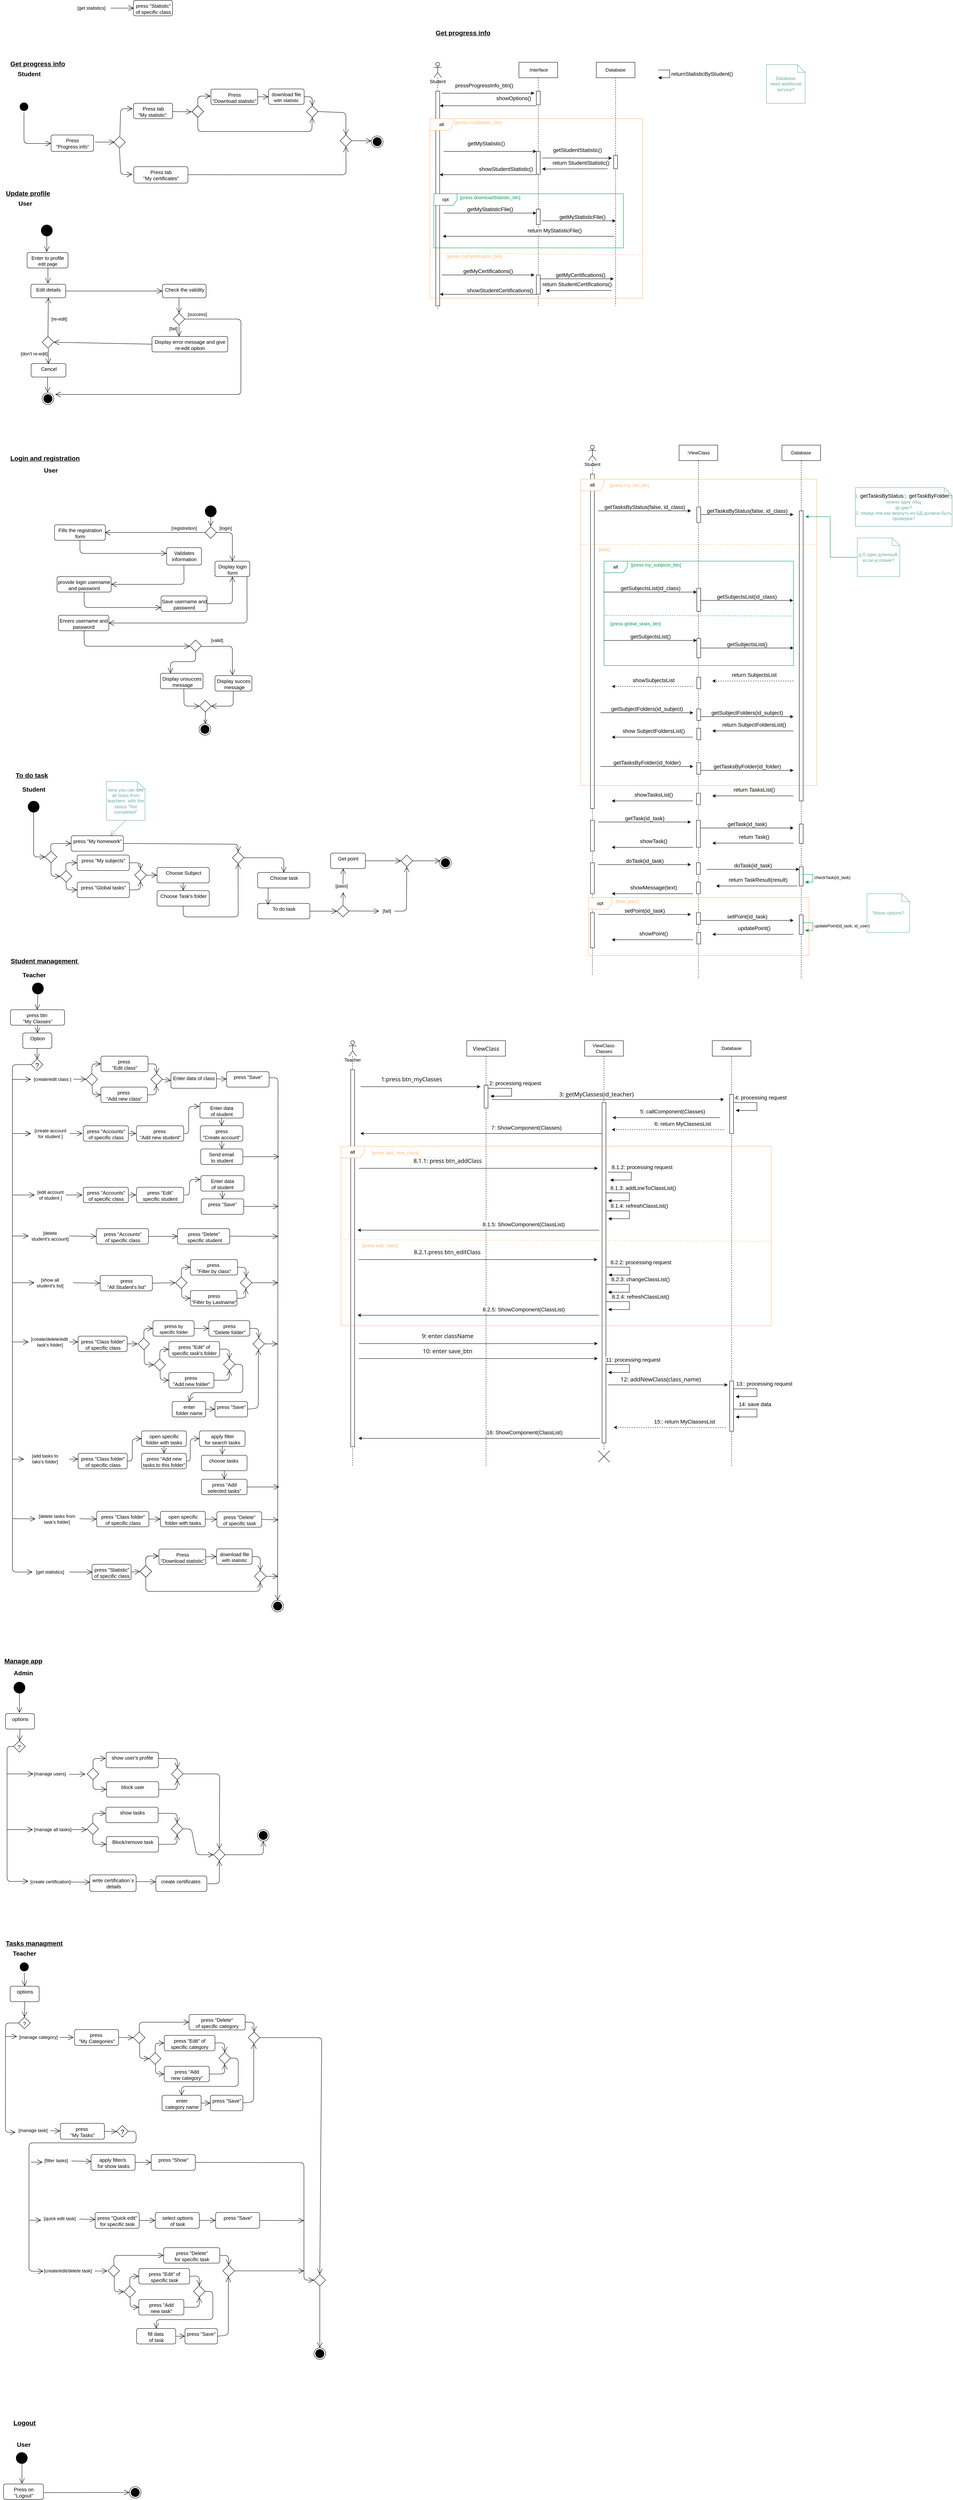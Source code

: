 <mxfile version="13.9.9" type="device"><diagram id="Y7B9aK5lZBNIiDhK0BC9" name="Page-1"><mxGraphModel dx="3333" dy="3255" grid="1" gridSize="10" guides="1" tooltips="1" connect="1" arrows="1" fold="1" page="1" pageScale="1" pageWidth="850" pageHeight="1100" math="0" shadow="0"><root><mxCell id="0"/><mxCell id="1" parent="0"/><mxCell id="WzMgxHClOCjAwmdGaGar-65" value="To do task" style="text;html=1;align=center;verticalAlign=middle;resizable=0;points=[];autosize=1;fontSize=17;fontStyle=5" parent="1" vertex="1"><mxGeometry y="520" width="100" height="30" as="geometry"/></mxCell><mxCell id="WzMgxHClOCjAwmdGaGar-66" value="Student" style="text;html=1;align=center;verticalAlign=middle;resizable=0;points=[];autosize=1;fontSize=16;fontStyle=1" parent="1" vertex="1"><mxGeometry x="20" y="560" width="70" height="20" as="geometry"/></mxCell><mxCell id="WzMgxHClOCjAwmdGaGar-67" value="" style="ellipse;fillColor=#000000;strokeColor=none;" parent="1" vertex="1"><mxGeometry x="40" y="600" width="30" height="30" as="geometry"/></mxCell><mxCell id="WzMgxHClOCjAwmdGaGar-71" value="&lt;span style=&quot;font-size: 13px&quot;&gt;Choose task&lt;/span&gt;" style="html=1;align=center;verticalAlign=top;rounded=1;absoluteArcSize=1;arcSize=10;dashed=0;" parent="1" vertex="1"><mxGeometry x="634.25" y="785" width="135" height="40" as="geometry"/></mxCell><mxCell id="WzMgxHClOCjAwmdGaGar-72" value="&lt;span style=&quot;font-size: 13px&quot;&gt;To do task&lt;/span&gt;" style="html=1;align=center;verticalAlign=top;rounded=1;absoluteArcSize=1;arcSize=10;dashed=0;" parent="1" vertex="1"><mxGeometry x="634.25" y="865" width="135" height="40" as="geometry"/></mxCell><mxCell id="WzMgxHClOCjAwmdGaGar-73" value="" style="endArrow=open;endFill=1;endSize=12;html=1;fontSize=17;exitX=1;exitY=0.5;exitDx=0;exitDy=0;entryX=0.5;entryY=0;entryDx=0;entryDy=0;" parent="1" source="ANaYNXkmtepdd3xpxu27-96" target="WzMgxHClOCjAwmdGaGar-71" edge="1"><mxGeometry width="160" relative="1" as="geometry"><mxPoint x="604.5" y="710" as="sourcePoint"/><mxPoint x="633.75" y="710" as="targetPoint"/><Array as="points"><mxPoint x="702" y="747"/></Array></mxGeometry></mxCell><mxCell id="WzMgxHClOCjAwmdGaGar-74" value="" style="endArrow=open;endFill=1;endSize=12;html=1;fontSize=17;exitX=0.5;exitY=1;exitDx=0;exitDy=0;entryX=0.204;entryY=0.096;entryDx=0;entryDy=0;entryPerimeter=0;" parent="1" edge="1"><mxGeometry width="160" relative="1" as="geometry"><mxPoint x="661.33" y="825" as="sourcePoint"/><mxPoint x="661.37" y="868.84" as="targetPoint"/></mxGeometry></mxCell><mxCell id="WzMgxHClOCjAwmdGaGar-75" value="" style="rhombus;labelBackgroundColor=#FFFFFF;strokeWidth=1;fillColor=none;fontSize=17;" parent="1" vertex="1"><mxGeometry x="840" y="870" width="30" height="30" as="geometry"/></mxCell><mxCell id="WzMgxHClOCjAwmdGaGar-77" value="" style="endArrow=open;endFill=1;endSize=12;html=1;fontSize=17;exitX=1;exitY=0.5;exitDx=0;exitDy=0;entryX=0;entryY=0.5;entryDx=0;entryDy=0;" parent="1" source="WzMgxHClOCjAwmdGaGar-72" target="WzMgxHClOCjAwmdGaGar-75" edge="1"><mxGeometry width="160" relative="1" as="geometry"><mxPoint x="796.5" y="890" as="sourcePoint"/><mxPoint x="905.0" y="880" as="targetPoint"/></mxGeometry></mxCell><mxCell id="WzMgxHClOCjAwmdGaGar-78" value="&lt;span style=&quot;font-size: 13px&quot;&gt;Get point&lt;/span&gt;" style="html=1;align=center;verticalAlign=top;rounded=1;absoluteArcSize=1;arcSize=10;dashed=0;" parent="1" vertex="1"><mxGeometry x="823" y="735" width="90" height="40" as="geometry"/></mxCell><mxCell id="WzMgxHClOCjAwmdGaGar-79" value="" style="endArrow=open;endFill=1;endSize=12;html=1;fontSize=17;exitX=0.5;exitY=0;exitDx=0;exitDy=0;entryX=0.25;entryY=1;entryDx=0;entryDy=0;" parent="1" edge="1"><mxGeometry width="160" relative="1" as="geometry"><mxPoint x="855" y="815" as="sourcePoint"/><mxPoint x="855.5" y="775" as="targetPoint"/></mxGeometry></mxCell><mxCell id="WzMgxHClOCjAwmdGaGar-76" value="[pass]" style="text;html=1;align=center;verticalAlign=middle;resizable=0;points=[];autosize=1;" parent="1" vertex="1"><mxGeometry x="826.21" y="810" width="50" height="20" as="geometry"/></mxCell><mxCell id="WzMgxHClOCjAwmdGaGar-80" value="" style="endArrow=open;endFill=1;endSize=12;html=1;fontSize=17;exitX=0.5;exitY=0;exitDx=0;exitDy=0;entryX=0.577;entryY=1.058;entryDx=0;entryDy=0;entryPerimeter=0;" parent="1" source="WzMgxHClOCjAwmdGaGar-75" edge="1"><mxGeometry width="160" relative="1" as="geometry"><mxPoint x="855" y="870" as="sourcePoint"/><mxPoint x="855.47" y="836.16" as="targetPoint"/></mxGeometry></mxCell><mxCell id="WzMgxHClOCjAwmdGaGar-81" value="" style="rhombus;labelBackgroundColor=#FFFFFF;strokeWidth=1;fillColor=none;fontSize=17;" parent="1" vertex="1"><mxGeometry x="1005.0" y="740" width="30" height="30" as="geometry"/></mxCell><mxCell id="WzMgxHClOCjAwmdGaGar-82" value="" style="endArrow=open;endFill=1;endSize=12;html=1;fontSize=17;entryX=0;entryY=0.5;entryDx=0;entryDy=0;exitX=1;exitY=0.5;exitDx=0;exitDy=0;" parent="1" source="WzMgxHClOCjAwmdGaGar-78" target="WzMgxHClOCjAwmdGaGar-81" edge="1"><mxGeometry width="160" relative="1" as="geometry"><mxPoint x="765" y="765" as="sourcePoint"/><mxPoint x="925.0" y="765" as="targetPoint"/></mxGeometry></mxCell><mxCell id="WzMgxHClOCjAwmdGaGar-83" value="" style="endArrow=open;endFill=1;endSize=12;html=1;fontSize=17;exitX=1;exitY=0.5;exitDx=0;exitDy=0;entryX=0.5;entryY=1;entryDx=0;entryDy=0;" parent="1" source="WzMgxHClOCjAwmdGaGar-84" target="WzMgxHClOCjAwmdGaGar-81" edge="1"><mxGeometry width="160" relative="1" as="geometry"><mxPoint x="765" y="765" as="sourcePoint"/><mxPoint x="925.0" y="765" as="targetPoint"/><Array as="points"><mxPoint x="1019.0" y="885"/></Array></mxGeometry></mxCell><mxCell id="WzMgxHClOCjAwmdGaGar-84" value="[fail]" style="text;html=1;align=center;verticalAlign=middle;resizable=0;points=[];autosize=1;" parent="1" vertex="1"><mxGeometry x="948.0" y="875" width="40" height="20" as="geometry"/></mxCell><mxCell id="WzMgxHClOCjAwmdGaGar-85" value="" style="endArrow=open;endFill=1;endSize=12;html=1;fontSize=17;exitX=1;exitY=0.5;exitDx=0;exitDy=0;entryX=0.011;entryY=0.492;entryDx=0;entryDy=0;entryPerimeter=0;" parent="1" target="WzMgxHClOCjAwmdGaGar-84" edge="1"><mxGeometry width="160" relative="1" as="geometry"><mxPoint x="870" y="884.58" as="sourcePoint"/><mxPoint x="905.0" y="884.58" as="targetPoint"/><Array as="points"/></mxGeometry></mxCell><mxCell id="WzMgxHClOCjAwmdGaGar-88" value="" style="ellipse;html=1;shape=endState;fillColor=#000000;strokeColor=#000000;labelBackgroundColor=#FFFFFF;fontSize=17;" parent="1" vertex="1"><mxGeometry x="1105.0" y="745" width="30" height="30" as="geometry"/></mxCell><mxCell id="WzMgxHClOCjAwmdGaGar-89" value="" style="endArrow=open;endFill=1;endSize=12;html=1;fontSize=17;exitX=1;exitY=0.5;exitDx=0;exitDy=0;entryX=0.056;entryY=0.328;entryDx=0;entryDy=0;entryPerimeter=0;" parent="1" source="WzMgxHClOCjAwmdGaGar-81" target="WzMgxHClOCjAwmdGaGar-88" edge="1"><mxGeometry width="160" relative="1" as="geometry"><mxPoint x="765" y="765" as="sourcePoint"/><mxPoint x="925.0" y="765" as="targetPoint"/></mxGeometry></mxCell><mxCell id="WzMgxHClOCjAwmdGaGar-90" value="Student management&amp;nbsp;" style="text;html=1;align=center;verticalAlign=middle;resizable=0;points=[];autosize=1;fontSize=17;fontStyle=5" parent="1" vertex="1"><mxGeometry x="-11.04" y="1000" width="190" height="30" as="geometry"/></mxCell><mxCell id="WzMgxHClOCjAwmdGaGar-91" value="" style="ellipse;fillColor=#000000;strokeColor=none;labelBackgroundColor=#FFFFFF;fontSize=17;" parent="1" vertex="1"><mxGeometry x="51" y="1070" width="30" height="30" as="geometry"/></mxCell><mxCell id="WzMgxHClOCjAwmdGaGar-97" value="" style="endArrow=open;endFill=1;endSize=12;html=1;fontSize=17;" parent="1" source="WzMgxHClOCjAwmdGaGar-101" edge="1"><mxGeometry width="160" relative="1" as="geometry"><mxPoint x="8" y="1460" as="sourcePoint"/><mxPoint x="181" y="1460" as="targetPoint"/></mxGeometry></mxCell><mxCell id="WzMgxHClOCjAwmdGaGar-101" value="[create account&lt;br&gt;&amp;nbsp;for student ]&amp;nbsp;" style="text;html=1;align=center;verticalAlign=middle;resizable=0;points=[];autosize=1;" parent="1" vertex="1"><mxGeometry x="48" y="1445" width="100" height="30" as="geometry"/></mxCell><mxCell id="WzMgxHClOCjAwmdGaGar-102" value="" style="endArrow=open;endFill=1;endSize=12;html=1;fontSize=17;" parent="1" target="WzMgxHClOCjAwmdGaGar-101" edge="1"><mxGeometry width="160" relative="1" as="geometry"><mxPoint x="8" y="1460" as="sourcePoint"/><mxPoint x="208" y="1460" as="targetPoint"/></mxGeometry></mxCell><mxCell id="WzMgxHClOCjAwmdGaGar-115" value="" style="endArrow=open;endFill=1;endSize=12;html=1;fontSize=17;" parent="1" edge="1"><mxGeometry width="160" relative="1" as="geometry"><mxPoint y="1460" as="sourcePoint"/><mxPoint x="48" y="1460" as="targetPoint"/></mxGeometry></mxCell><mxCell id="WzMgxHClOCjAwmdGaGar-117" value="" style="endArrow=open;endFill=1;endSize=12;html=1;fontSize=17;entryX=0;entryY=0.5;entryDx=0;entryDy=0;" parent="1" target="WzMgxHClOCjAwmdGaGar-132" edge="1"><mxGeometry width="160" relative="1" as="geometry"><mxPoint x="147" y="1725" as="sourcePoint"/><mxPoint x="207" y="1725" as="targetPoint"/></mxGeometry></mxCell><mxCell id="WzMgxHClOCjAwmdGaGar-118" value="" style="endArrow=open;endFill=1;endSize=12;html=1;fontSize=17;" parent="1" target="WzMgxHClOCjAwmdGaGar-119" edge="1"><mxGeometry width="160" relative="1" as="geometry"><mxPoint y="1725" as="sourcePoint"/><mxPoint x="207" y="1725" as="targetPoint"/></mxGeometry></mxCell><mxCell id="WzMgxHClOCjAwmdGaGar-119" value="[delete &lt;br&gt;student's account]" style="text;html=1;align=center;verticalAlign=middle;resizable=0;points=[];autosize=1;" parent="1" vertex="1"><mxGeometry x="42" y="1710" width="110" height="30" as="geometry"/></mxCell><mxCell id="WzMgxHClOCjAwmdGaGar-121" value="" style="endArrow=open;endFill=1;endSize=12;html=1;fontSize=17;" parent="1" target="WzMgxHClOCjAwmdGaGar-122" edge="1"><mxGeometry width="160" relative="1" as="geometry"><mxPoint y="1846" as="sourcePoint"/><mxPoint x="207" y="1846" as="targetPoint"/></mxGeometry></mxCell><mxCell id="WzMgxHClOCjAwmdGaGar-122" value="[show all &lt;br&gt;student's list]" style="text;html=1;align=center;verticalAlign=middle;resizable=0;points=[];autosize=1;" parent="1" vertex="1"><mxGeometry x="57" y="1831" width="80" height="30" as="geometry"/></mxCell><mxCell id="WzMgxHClOCjAwmdGaGar-123" value="&lt;span style=&quot;font-size: 13px&quot;&gt;press &quot;Delete&quot;&lt;br&gt;&amp;nbsp;specific student&lt;br&gt;&lt;/span&gt;" style="html=1;align=center;verticalAlign=top;rounded=1;absoluteArcSize=1;arcSize=10;dashed=0;" parent="1" vertex="1"><mxGeometry x="427" y="1706" width="135" height="40" as="geometry"/></mxCell><mxCell id="WzMgxHClOCjAwmdGaGar-125" value="&lt;span style=&quot;font-size: 13px&quot;&gt;Send email&amp;nbsp;&lt;br&gt;to student&lt;br&gt;&lt;/span&gt;" style="html=1;align=center;verticalAlign=top;rounded=1;absoluteArcSize=1;arcSize=10;dashed=0;" parent="1" vertex="1"><mxGeometry x="487" y="1500" width="109" height="40" as="geometry"/></mxCell><mxCell id="WzMgxHClOCjAwmdGaGar-127" value="" style="endArrow=open;endFill=1;endSize=12;html=1;fontSize=17;exitX=0.5;exitY=1;exitDx=0;exitDy=0;entryX=0.5;entryY=0;entryDx=0;entryDy=0;" parent="1" target="WzMgxHClOCjAwmdGaGar-125" edge="1"><mxGeometry width="160" relative="1" as="geometry"><mxPoint x="542.0" y="1460" as="sourcePoint"/><mxPoint x="505.96" y="1430" as="targetPoint"/></mxGeometry></mxCell><mxCell id="WzMgxHClOCjAwmdGaGar-132" value="&lt;span style=&quot;font-size: 13px&quot;&gt;press &quot;Accounts&quot;&lt;/span&gt;&lt;br style=&quot;font-size: 13px&quot;&gt;&lt;span style=&quot;font-size: 13px&quot;&gt;of specific class&lt;/span&gt;&lt;span style=&quot;font-size: 13px&quot;&gt;&lt;br&gt;&lt;/span&gt;" style="html=1;align=center;verticalAlign=top;rounded=1;absoluteArcSize=1;arcSize=10;dashed=0;" parent="1" vertex="1"><mxGeometry x="217" y="1706" width="135" height="40" as="geometry"/></mxCell><mxCell id="WzMgxHClOCjAwmdGaGar-133" value="" style="endArrow=open;endFill=1;endSize=12;html=1;fontSize=17;exitX=1;exitY=0.5;exitDx=0;exitDy=0;entryX=0;entryY=0.5;entryDx=0;entryDy=0;" parent="1" source="WzMgxHClOCjAwmdGaGar-132" target="WzMgxHClOCjAwmdGaGar-123" edge="1"><mxGeometry width="160" relative="1" as="geometry"><mxPoint x="137" y="1641" as="sourcePoint"/><mxPoint x="297" y="1641" as="targetPoint"/></mxGeometry></mxCell><mxCell id="WzMgxHClOCjAwmdGaGar-136" value="" style="endArrow=open;endFill=1;endSize=12;html=1;fontSize=17;" parent="1" edge="1"><mxGeometry width="160" relative="1" as="geometry"><mxPoint x="147" y="2302" as="sourcePoint"/><mxPoint x="170" y="2302" as="targetPoint"/></mxGeometry></mxCell><mxCell id="WzMgxHClOCjAwmdGaGar-137" value="" style="endArrow=open;endFill=1;endSize=12;html=1;fontSize=17;" parent="1" edge="1"><mxGeometry width="160" relative="1" as="geometry"><mxPoint y="2302" as="sourcePoint"/><mxPoint x="30" y="2302" as="targetPoint"/></mxGeometry></mxCell><mxCell id="WzMgxHClOCjAwmdGaGar-138" value="[add tasks to &lt;br&gt;taks's folder]" style="text;html=1;align=center;verticalAlign=middle;resizable=0;points=[];autosize=1;" parent="1" vertex="1"><mxGeometry x="44" y="2286" width="80" height="30" as="geometry"/></mxCell><mxCell id="WzMgxHClOCjAwmdGaGar-139" value="" style="endArrow=open;endFill=1;endSize=12;html=1;fontSize=17;" parent="1" edge="1"><mxGeometry width="160" relative="1" as="geometry"><mxPoint x="147" y="2594" as="sourcePoint"/><mxPoint x="207" y="2594" as="targetPoint"/></mxGeometry></mxCell><mxCell id="WzMgxHClOCjAwmdGaGar-140" value="" style="endArrow=open;endFill=1;endSize=12;html=1;fontSize=17;exitX=0;exitY=0.5;exitDx=0;exitDy=0;" parent="1" source="zc9DQc9FA8VwTer05sgE-29" target="WzMgxHClOCjAwmdGaGar-141" edge="1"><mxGeometry width="160" relative="1" as="geometry"><mxPoint x="7" y="2535" as="sourcePoint"/><mxPoint x="207" y="2535" as="targetPoint"/><Array as="points"><mxPoint y="1282"/><mxPoint y="2594"/></Array></mxGeometry></mxCell><mxCell id="WzMgxHClOCjAwmdGaGar-141" value="[get statistics]" style="text;html=1;align=center;verticalAlign=middle;resizable=0;points=[];autosize=1;" parent="1" vertex="1"><mxGeometry x="52" y="2584" width="90" height="20" as="geometry"/></mxCell><mxCell id="WzMgxHClOCjAwmdGaGar-156" value="&lt;span style=&quot;font-size: 13px&quot;&gt;press &quot;Class folder&quot;&lt;br&gt;of specific class&lt;br&gt;&lt;/span&gt;" style="html=1;align=center;verticalAlign=top;rounded=1;absoluteArcSize=1;arcSize=10;dashed=0;" parent="1" vertex="1"><mxGeometry x="170" y="2287" width="127" height="40" as="geometry"/></mxCell><mxCell id="WzMgxHClOCjAwmdGaGar-157" value="&lt;span style=&quot;font-size: 13px&quot;&gt;open specific &lt;br&gt;folder with tasks&lt;br&gt;&lt;/span&gt;" style="html=1;align=center;verticalAlign=top;rounded=1;absoluteArcSize=1;arcSize=10;dashed=0;" parent="1" vertex="1"><mxGeometry x="334" y="2229" width="116" height="40" as="geometry"/></mxCell><mxCell id="WzMgxHClOCjAwmdGaGar-160" value="" style="endArrow=open;endFill=1;endSize=12;html=1;fontSize=17;exitX=1;exitY=0.5;exitDx=0;exitDy=0;entryX=0;entryY=0.5;entryDx=0;entryDy=0;" parent="1" source="WzMgxHClOCjAwmdGaGar-156" target="WzMgxHClOCjAwmdGaGar-157" edge="1"><mxGeometry width="160" relative="1" as="geometry"><mxPoint x="306" y="2301.58" as="sourcePoint"/><mxPoint x="347" y="2302" as="targetPoint"/><Array as="points"><mxPoint x="310" y="2307"/><mxPoint x="310" y="2249"/></Array></mxGeometry></mxCell><mxCell id="WzMgxHClOCjAwmdGaGar-161" value="&lt;span style=&quot;font-size: 13px&quot;&gt;press &quot;Add new&lt;br&gt;tasks to this folder&quot;&lt;br&gt;&lt;/span&gt;" style="html=1;align=center;verticalAlign=top;rounded=1;absoluteArcSize=1;arcSize=10;dashed=0;" parent="1" vertex="1"><mxGeometry x="334" y="2287" width="116" height="40" as="geometry"/></mxCell><mxCell id="WzMgxHClOCjAwmdGaGar-162" value="" style="endArrow=open;endFill=1;endSize=12;html=1;fontSize=17;exitX=0.5;exitY=1;exitDx=0;exitDy=0;" parent="1" source="WzMgxHClOCjAwmdGaGar-157" target="WzMgxHClOCjAwmdGaGar-161" edge="1"><mxGeometry width="160" relative="1" as="geometry"><mxPoint x="451.0" y="2301.58" as="sourcePoint"/><mxPoint x="492" y="2302" as="targetPoint"/></mxGeometry></mxCell><mxCell id="WzMgxHClOCjAwmdGaGar-167" value="" style="rhombus;labelBackgroundColor=#FFFFFF;strokeWidth=1;fillColor=none;fontSize=17;" parent="1" vertex="1"><mxGeometry x="626" y="2590" width="30" height="30" as="geometry"/></mxCell><mxCell id="WzMgxHClOCjAwmdGaGar-168" value="" style="endArrow=open;endFill=1;endSize=12;html=1;fontSize=17;exitX=1;exitY=0.5;exitDx=0;exitDy=0;entryX=0.5;entryY=0;entryDx=0;entryDy=0;" parent="1" source="NHiV9VTnwDf29yQrI9qJ-123" target="WzMgxHClOCjAwmdGaGar-167" edge="1"><mxGeometry width="160" relative="1" as="geometry"><mxPoint x="591" y="2565" as="sourcePoint"/><mxPoint x="456" y="2565" as="targetPoint"/><Array as="points"><mxPoint x="641" y="2554"/></Array></mxGeometry></mxCell><mxCell id="WzMgxHClOCjAwmdGaGar-170" value="" style="endArrow=open;endFill=1;endSize=12;html=1;fontSize=17;exitX=0.5;exitY=1;exitDx=0;exitDy=0;entryX=0.5;entryY=1;entryDx=0;entryDy=0;" parent="1" target="WzMgxHClOCjAwmdGaGar-167" edge="1"><mxGeometry width="160" relative="1" as="geometry"><mxPoint x="345.0" y="2607.5" as="sourcePoint"/><mxPoint x="380" y="2632.5" as="targetPoint"/><Array as="points"><mxPoint x="345" y="2644"/><mxPoint x="640" y="2644"/></Array></mxGeometry></mxCell><mxCell id="WzMgxHClOCjAwmdGaGar-172" value="" style="endArrow=open;endFill=1;endSize=12;html=1;fontSize=17;exitX=0.5;exitY=0;exitDx=0;exitDy=0;entryX=0;entryY=0.5;entryDx=0;entryDy=0;" parent="1" source="WzMgxHClOCjAwmdGaGar-173" edge="1"><mxGeometry width="160" relative="1" as="geometry"><mxPoint x="218" y="2552.5" as="sourcePoint"/><mxPoint x="378" y="2552.5" as="targetPoint"/><Array as="points"><mxPoint x="345" y="2552.5"/></Array></mxGeometry></mxCell><mxCell id="WzMgxHClOCjAwmdGaGar-173" value="" style="rhombus;labelBackgroundColor=#FFFFFF;strokeWidth=1;fillColor=none;fontSize=17;" parent="1" vertex="1"><mxGeometry x="330" y="2577.5" width="30" height="30" as="geometry"/></mxCell><mxCell id="WzMgxHClOCjAwmdGaGar-174" value="&lt;span style=&quot;font-size: 13px&quot;&gt;Press &lt;br&gt;&quot;Download statistic&quot;&lt;/span&gt;" style="html=1;align=center;verticalAlign=top;rounded=1;absoluteArcSize=1;arcSize=10;dashed=0;" parent="1" vertex="1"><mxGeometry x="379" y="2534.5" width="121" height="40" as="geometry"/></mxCell><mxCell id="WzMgxHClOCjAwmdGaGar-175" value="&lt;span style=&quot;font-size: 13px&quot;&gt;press &quot;Statistic&quot;&lt;/span&gt;&lt;br style=&quot;font-size: 13px&quot;&gt;&lt;span style=&quot;font-size: 13px&quot;&gt;of specific class&lt;/span&gt;&lt;span style=&quot;font-size: 13px&quot;&gt;&lt;br&gt;&lt;/span&gt;" style="html=1;align=center;verticalAlign=top;rounded=1;absoluteArcSize=1;arcSize=10;dashed=0;" parent="1" vertex="1"><mxGeometry x="206" y="2574" width="101" height="40" as="geometry"/></mxCell><mxCell id="WzMgxHClOCjAwmdGaGar-179" value="" style="endArrow=open;endFill=1;endSize=12;html=1;fontSize=17;exitX=0.997;exitY=0.394;exitDx=0;exitDy=0;exitPerimeter=0;" parent="1" source="f0GcdLWkPrLhUDXhYrfP-1" target="WzMgxHClOCjAwmdGaGar-185" edge="1"><mxGeometry width="160" relative="1" as="geometry"><mxPoint x="438" y="1520" as="sourcePoint"/><mxPoint x="688" y="2070" as="targetPoint"/><Array as="points"><mxPoint x="687" y="1316"/></Array></mxGeometry></mxCell><mxCell id="WzMgxHClOCjAwmdGaGar-180" value="" style="endArrow=open;endFill=1;endSize=12;html=1;fontSize=17;" parent="1" edge="1"><mxGeometry width="160" relative="1" as="geometry"><mxPoint x="562" y="1725.5" as="sourcePoint"/><mxPoint x="687" y="1726" as="targetPoint"/></mxGeometry></mxCell><mxCell id="WzMgxHClOCjAwmdGaGar-181" value="" style="endArrow=open;endFill=1;endSize=12;html=1;fontSize=17;exitX=1;exitY=0.5;exitDx=0;exitDy=0;" parent="1" source="NHiV9VTnwDf29yQrI9qJ-60" edge="1"><mxGeometry width="160" relative="1" as="geometry"><mxPoint x="577" y="1846" as="sourcePoint"/><mxPoint x="687" y="1846" as="targetPoint"/></mxGeometry></mxCell><mxCell id="WzMgxHClOCjAwmdGaGar-182" value="" style="endArrow=open;endFill=1;endSize=12;html=1;fontSize=17;exitX=0.5;exitY=1;exitDx=0;exitDy=0;entryX=0.5;entryY=0;entryDx=0;entryDy=0;" parent="1" source="MUSNaQIOQvy7g5YRP21i-15" target="NHiV9VTnwDf29yQrI9qJ-104" edge="1"><mxGeometry width="160" relative="1" as="geometry"><mxPoint x="602" y="2364.71" as="sourcePoint"/><mxPoint x="691" y="2370" as="targetPoint"/></mxGeometry></mxCell><mxCell id="WzMgxHClOCjAwmdGaGar-183" value="" style="endArrow=open;endFill=1;endSize=12;html=1;fontSize=17;exitX=1;exitY=0.5;exitDx=0;exitDy=0;" parent="1" source="WzMgxHClOCjAwmdGaGar-167" edge="1"><mxGeometry width="160" relative="1" as="geometry"><mxPoint x="650" y="2605" as="sourcePoint"/><mxPoint x="687" y="2605" as="targetPoint"/></mxGeometry></mxCell><mxCell id="WzMgxHClOCjAwmdGaGar-185" value="" style="ellipse;html=1;shape=endState;fillColor=#000000;strokeColor=#000000;" parent="1" vertex="1"><mxGeometry x="671" y="2667" width="30" height="30" as="geometry"/></mxCell><mxCell id="WzMgxHClOCjAwmdGaGar-186" value="Teacher" style="text;html=1;align=center;verticalAlign=middle;resizable=0;points=[];autosize=1;fontSize=16;fontStyle=1" parent="1" vertex="1"><mxGeometry x="15.71" y="1040" width="80" height="20" as="geometry"/></mxCell><mxCell id="mPLMZ9HB3t_u9XeGRTt8-6" value="Get progress info" style="text;html=1;align=center;verticalAlign=middle;resizable=0;points=[];autosize=1;fontSize=17;fontStyle=5" parent="1" vertex="1"><mxGeometry x="-20" y="-1320" width="170" height="30" as="geometry"/></mxCell><mxCell id="mPLMZ9HB3t_u9XeGRTt8-7" value="" style="ellipse;html=1;shape=startState;fillColor=#000000;strokeColor=none;" parent="1" vertex="1"><mxGeometry x="15" y="-1210" width="30" height="30" as="geometry"/></mxCell><mxCell id="mPLMZ9HB3t_u9XeGRTt8-11" value="&lt;span style=&quot;font-size: 13px&quot;&gt;Press tab &lt;br&gt;&quot;My statistic&quot;&amp;nbsp;&lt;br&gt;&lt;/span&gt;" style="html=1;align=center;verticalAlign=top;rounded=1;absoluteArcSize=1;arcSize=10;dashed=0;" parent="1" vertex="1"><mxGeometry x="313.5" y="-1204" width="101" height="40" as="geometry"/></mxCell><mxCell id="mPLMZ9HB3t_u9XeGRTt8-12" value="" style="endArrow=open;endFill=1;endSize=12;html=1;exitX=0.5;exitY=1;exitDx=0;exitDy=0;" parent="1" source="mPLMZ9HB3t_u9XeGRTt8-7" edge="1"><mxGeometry width="160" relative="1" as="geometry"><mxPoint x="270" y="-1100" as="sourcePoint"/><mxPoint x="100" y="-1100" as="targetPoint"/><Array as="points"><mxPoint x="30" y="-1100"/></Array></mxGeometry></mxCell><mxCell id="mPLMZ9HB3t_u9XeGRTt8-25" value="" style="endArrow=open;endFill=1;endSize=12;html=1;" parent="1" edge="1"><mxGeometry width="160" relative="1" as="geometry"><mxPoint x="413.5" y="-1182.5" as="sourcePoint"/><mxPoint x="463.5" y="-1182" as="targetPoint"/><Array as="points"/></mxGeometry></mxCell><mxCell id="mPLMZ9HB3t_u9XeGRTt8-28" value="" style="ellipse;html=1;shape=endState;fillColor=#000000;" parent="1" vertex="1"><mxGeometry x="928.5" y="-1119.46" width="30" height="30" as="geometry"/></mxCell><mxCell id="mPLMZ9HB3t_u9XeGRTt8-29" value="Update profile" style="text;html=1;align=center;verticalAlign=middle;resizable=0;points=[];autosize=1;fontSize=17;fontStyle=5" parent="1" vertex="1"><mxGeometry x="-30" y="-985" width="140" height="30" as="geometry"/></mxCell><mxCell id="mPLMZ9HB3t_u9XeGRTt8-71" value="Manage app" style="text;html=1;align=center;verticalAlign=middle;resizable=0;points=[];autosize=1;fontSize=17;fontStyle=5" parent="1" vertex="1"><mxGeometry x="-31.75" y="2810" width="120" height="30" as="geometry"/></mxCell><mxCell id="mPLMZ9HB3t_u9XeGRTt8-72" value="" style="ellipse;fillColor=#000000;strokeColor=none;labelBackgroundColor=#FFFFFF;fontSize=17;" parent="1" vertex="1"><mxGeometry x="3.25" y="2878" width="30" height="30" as="geometry"/></mxCell><mxCell id="mPLMZ9HB3t_u9XeGRTt8-73" value="&lt;span style=&quot;font-size: 13px&quot;&gt;options&lt;br&gt;&lt;/span&gt;" style="html=1;align=center;verticalAlign=top;rounded=1;absoluteArcSize=1;arcSize=10;dashed=0;" parent="1" vertex="1"><mxGeometry x="-17.75" y="2960" width="75" height="40" as="geometry"/></mxCell><mxCell id="mPLMZ9HB3t_u9XeGRTt8-74" value="" style="endArrow=open;endFill=1;endSize=12;html=1;fontSize=17;exitX=0.5;exitY=1;exitDx=0;exitDy=0;" parent="1" edge="1"><mxGeometry width="160" relative="1" as="geometry"><mxPoint x="18.25" y="2908" as="sourcePoint"/><mxPoint x="18.25" y="2958" as="targetPoint"/></mxGeometry></mxCell><mxCell id="mPLMZ9HB3t_u9XeGRTt8-152" value="Admin" style="text;html=1;align=center;verticalAlign=middle;resizable=0;points=[];autosize=1;fontSize=16;fontStyle=1" parent="1" vertex="1"><mxGeometry x="-6.75" y="2840" width="70" height="30" as="geometry"/></mxCell><mxCell id="mPLMZ9HB3t_u9XeGRTt8-155" value="" style="endArrow=open;endFill=1;endSize=12;html=1;fontSize=17;exitX=0;exitY=0.5;exitDx=0;exitDy=0;entryX=0.028;entryY=0.433;entryDx=0;entryDy=0;entryPerimeter=0;" parent="1" source="zc9DQc9FA8VwTer05sgE-3" target="mPLMZ9HB3t_u9XeGRTt8-186" edge="1"><mxGeometry width="160" relative="1" as="geometry"><mxPoint x="18.5" y="3185" as="sourcePoint"/><mxPoint x="43" y="3527" as="targetPoint"/><Array as="points"><mxPoint x="-13.75" y="3045"/><mxPoint x="-13.75" y="3394"/></Array></mxGeometry></mxCell><mxCell id="mPLMZ9HB3t_u9XeGRTt8-156" value="[manage all tasks]" style="text;html=1;align=center;verticalAlign=middle;resizable=0;points=[];autosize=1;" parent="1" vertex="1"><mxGeometry x="49" y="3250" width="110" height="20" as="geometry"/></mxCell><mxCell id="mPLMZ9HB3t_u9XeGRTt8-157" value="" style="endArrow=open;endFill=1;endSize=12;html=1;fontSize=17;" parent="1" edge="1"><mxGeometry width="160" relative="1" as="geometry"><mxPoint x="-13.75" y="3260" as="sourcePoint"/><mxPoint x="53" y="3260" as="targetPoint"/></mxGeometry></mxCell><mxCell id="mPLMZ9HB3t_u9XeGRTt8-158" value="" style="endArrow=open;endFill=1;endSize=12;html=1;fontSize=17;" parent="1" edge="1"><mxGeometry width="160" relative="1" as="geometry"><mxPoint x="153" y="3260" as="sourcePoint"/><mxPoint x="193" y="3260" as="targetPoint"/></mxGeometry></mxCell><mxCell id="mPLMZ9HB3t_u9XeGRTt8-186" value="[create certification]" style="text;html=1;align=center;verticalAlign=middle;resizable=0;points=[];autosize=1;" parent="1" vertex="1"><mxGeometry x="38" y="3385" width="120" height="20" as="geometry"/></mxCell><mxCell id="mPLMZ9HB3t_u9XeGRTt8-188" value="" style="endArrow=open;endFill=1;endSize=12;html=1;fontSize=17;" parent="1" edge="1"><mxGeometry width="160" relative="1" as="geometry"><mxPoint x="151" y="3395.5" as="sourcePoint"/><mxPoint x="201" y="3396" as="targetPoint"/></mxGeometry></mxCell><mxCell id="mPLMZ9HB3t_u9XeGRTt8-193" value="&lt;span style=&quot;font-size: 13px&quot;&gt;write certification`s&lt;br&gt;&amp;nbsp;details&lt;br&gt;&lt;/span&gt;" style="html=1;align=center;verticalAlign=top;rounded=1;absoluteArcSize=1;arcSize=10;dashed=0;" parent="1" vertex="1"><mxGeometry x="200" y="3377" width="120" height="43" as="geometry"/></mxCell><mxCell id="mPLMZ9HB3t_u9XeGRTt8-200" value="" style="endArrow=open;endFill=1;endSize=12;html=1;fontSize=17;" parent="1" edge="1"><mxGeometry width="160" relative="1" as="geometry"><mxPoint x="321" y="3394.5" as="sourcePoint"/><mxPoint x="371" y="3395" as="targetPoint"/></mxGeometry></mxCell><mxCell id="mPLMZ9HB3t_u9XeGRTt8-208" value="" style="ellipse;html=1;shape=endState;fillColor=#000000;strokeColor=#000000;" parent="1" vertex="1"><mxGeometry x="633.75" y="3260" width="30" height="30" as="geometry"/></mxCell><mxCell id="mPLMZ9HB3t_u9XeGRTt8-277" value="Logout" style="text;html=1;align=center;verticalAlign=middle;resizable=0;points=[];autosize=1;fontSize=17;fontStyle=5" parent="1" vertex="1"><mxGeometry x="-8.75" y="4780" width="80" height="30" as="geometry"/></mxCell><mxCell id="mPLMZ9HB3t_u9XeGRTt8-278" value="" style="ellipse;fillColor=#000000;strokeColor=none;labelBackgroundColor=#FFFFFF;fontSize=17;" parent="1" vertex="1"><mxGeometry x="9.25" y="4870" width="30" height="30" as="geometry"/></mxCell><mxCell id="mPLMZ9HB3t_u9XeGRTt8-279" value="" style="endArrow=open;endFill=1;endSize=12;html=1;fontSize=17;exitX=0.5;exitY=1;exitDx=0;exitDy=0;" parent="1" edge="1"><mxGeometry width="160" relative="1" as="geometry"><mxPoint x="24.75" y="4901" as="sourcePoint"/><mxPoint x="24.75" y="4951" as="targetPoint"/></mxGeometry></mxCell><mxCell id="mPLMZ9HB3t_u9XeGRTt8-281" value="&lt;span style=&quot;font-size: 13px&quot;&gt;Press on&lt;br&gt;&quot;Logout&quot;&lt;br&gt;&lt;/span&gt;" style="html=1;align=center;verticalAlign=top;rounded=1;absoluteArcSize=1;arcSize=10;dashed=0;" parent="1" vertex="1"><mxGeometry x="-22.75" y="4952" width="103" height="40" as="geometry"/></mxCell><mxCell id="mPLMZ9HB3t_u9XeGRTt8-282" value="" style="endArrow=open;endFill=1;endSize=12;html=1;fontSize=17;entryX=0;entryY=0.5;entryDx=0;entryDy=0;" parent="1" target="mPLMZ9HB3t_u9XeGRTt8-297" edge="1"><mxGeometry width="160" relative="1" as="geometry"><mxPoint x="81.75" y="4974.5" as="sourcePoint"/><mxPoint x="131.75" y="4975" as="targetPoint"/></mxGeometry></mxCell><mxCell id="mPLMZ9HB3t_u9XeGRTt8-297" value="" style="ellipse;html=1;shape=endState;fillColor=#000000;strokeColor=#000000;" parent="1" vertex="1"><mxGeometry x="302.75" y="4959" width="30" height="30" as="geometry"/></mxCell><mxCell id="MUSNaQIOQvy7g5YRP21i-1" value="Student" style="text;html=1;align=center;verticalAlign=middle;resizable=0;points=[];autosize=1;fontSize=16;fontStyle=1" parent="1" vertex="1"><mxGeometry x="8" y="-1290" width="70" height="20" as="geometry"/></mxCell><mxCell id="MUSNaQIOQvy7g5YRP21i-2" value="&lt;span style=&quot;font-size: 13px;&quot;&gt;Press &lt;br&gt;&quot;Progress info&quot;&lt;/span&gt;" style="html=1;align=center;verticalAlign=top;rounded=1;absoluteArcSize=1;arcSize=10;dashed=0;" parent="1" vertex="1"><mxGeometry x="100" y="-1122" width="110" height="42.5" as="geometry"/></mxCell><mxCell id="MUSNaQIOQvy7g5YRP21i-3" value="" style="endArrow=open;endFill=1;endSize=12;html=1;fontSize=17;exitX=0.5;exitY=1;exitDx=0;exitDy=0;" parent="1" edge="1"><mxGeometry width="160" relative="1" as="geometry"><mxPoint x="277" y="-1087.25" as="sourcePoint"/><mxPoint x="310" y="-1020" as="targetPoint"/><Array as="points"><mxPoint x="280" y="-1020"/></Array></mxGeometry></mxCell><mxCell id="MUSNaQIOQvy7g5YRP21i-4" value="" style="endArrow=open;endFill=1;endSize=12;html=1;fontSize=17;exitX=0.5;exitY=0;exitDx=0;exitDy=0;" parent="1" edge="1"><mxGeometry width="160" relative="1" as="geometry"><mxPoint x="278" y="-1119.25" as="sourcePoint"/><mxPoint x="311" y="-1190" as="targetPoint"/><Array as="points"><mxPoint x="280" y="-1190"/></Array></mxGeometry></mxCell><mxCell id="MUSNaQIOQvy7g5YRP21i-5" value="" style="rhombus;labelBackgroundColor=#FFFFFF;strokeWidth=1;fillColor=none;fontSize=17;" parent="1" vertex="1"><mxGeometry x="262" y="-1118.25" width="30" height="30" as="geometry"/></mxCell><mxCell id="MUSNaQIOQvy7g5YRP21i-6" value="" style="endArrow=open;endFill=1;endSize=12;html=1;" parent="1" edge="1"><mxGeometry width="160" relative="1" as="geometry"><mxPoint x="214" y="-1103.75" as="sourcePoint"/><mxPoint x="264" y="-1103.25" as="targetPoint"/><Array as="points"/></mxGeometry></mxCell><mxCell id="MUSNaQIOQvy7g5YRP21i-7" value="&lt;span style=&quot;font-size: 13px&quot;&gt;Press tab&lt;br&gt;&quot;My certificates&quot;&lt;br&gt;&lt;/span&gt;" style="html=1;align=center;verticalAlign=top;rounded=1;absoluteArcSize=1;arcSize=10;dashed=0;" parent="1" vertex="1"><mxGeometry x="314" y="-1040" width="140" height="42.5" as="geometry"/></mxCell><mxCell id="MUSNaQIOQvy7g5YRP21i-9" value="" style="endArrow=open;endFill=1;endSize=12;html=1;entryX=0.5;entryY=1;entryDx=0;entryDy=0;" parent="1" target="MUSNaQIOQvy7g5YRP21i-11" edge="1"><mxGeometry width="160" relative="1" as="geometry"><mxPoint x="454" y="-1019.25" as="sourcePoint"/><mxPoint x="720" y="-1000" as="targetPoint"/><Array as="points"><mxPoint x="863" y="-1019"/></Array></mxGeometry></mxCell><mxCell id="MUSNaQIOQvy7g5YRP21i-11" value="" style="rhombus;labelBackgroundColor=#FFFFFF;strokeWidth=1;fillColor=none;fontSize=17;" parent="1" vertex="1"><mxGeometry x="847.5" y="-1121.96" width="30" height="30" as="geometry"/></mxCell><mxCell id="MUSNaQIOQvy7g5YRP21i-12" value="" style="endArrow=open;endFill=1;endSize=12;html=1;entryX=0.5;entryY=0;entryDx=0;entryDy=0;exitX=1;exitY=0.5;exitDx=0;exitDy=0;" parent="1" target="MUSNaQIOQvy7g5YRP21i-11" edge="1" source="VM7Ht0YoRyzALt1TkXhn-3"><mxGeometry width="160" relative="1" as="geometry"><mxPoint x="800" y="-1180" as="sourcePoint"/><mxPoint x="850" y="-1179.5" as="targetPoint"/><Array as="points"><mxPoint x="862.5" y="-1179.71"/></Array></mxGeometry></mxCell><mxCell id="MUSNaQIOQvy7g5YRP21i-13" value="" style="endArrow=open;endFill=1;endSize=12;html=1;" parent="1" edge="1"><mxGeometry width="160" relative="1" as="geometry"><mxPoint x="878.5" y="-1107.25" as="sourcePoint"/><mxPoint x="928.5" y="-1106.75" as="targetPoint"/><Array as="points"/></mxGeometry></mxCell><mxCell id="MUSNaQIOQvy7g5YRP21i-14" value="User" style="text;html=1;align=center;verticalAlign=middle;resizable=0;points=[];autosize=1;fontSize=16;fontStyle=1" parent="1" vertex="1"><mxGeometry x="2.5" y="-960" width="60" height="30" as="geometry"/></mxCell><mxCell id="MUSNaQIOQvy7g5YRP21i-16" value="User" style="text;html=1;align=center;verticalAlign=middle;resizable=0;points=[];autosize=1;fontSize=16;fontStyle=1" parent="1" vertex="1"><mxGeometry x="3.75" y="4840" width="50" height="20" as="geometry"/></mxCell><mxCell id="MUSNaQIOQvy7g5YRP21i-15" value="&lt;span style=&quot;font-size: 13px&quot;&gt;choose tasks&amp;nbsp;&lt;br&gt;&lt;/span&gt;" style="html=1;align=center;verticalAlign=top;rounded=1;absoluteArcSize=1;arcSize=10;dashed=0;" parent="1" vertex="1"><mxGeometry x="489" y="2292" width="118" height="40" as="geometry"/></mxCell><mxCell id="MVLa9dIs_ozA3GonZW_X-5" value="" style="endArrow=open;endFill=1;endSize=12;html=1;fontSize=17;exitX=1;exitY=0.5;exitDx=0;exitDy=0;entryX=0;entryY=0.5;entryDx=0;entryDy=0;" parent="1" source="WzMgxHClOCjAwmdGaGar-161" target="f0GcdLWkPrLhUDXhYrfP-82" edge="1"><mxGeometry width="160" relative="1" as="geometry"><mxPoint x="597" y="2301.71" as="sourcePoint"/><mxPoint x="687" y="2302.0" as="targetPoint"/><Array as="points"><mxPoint x="460" y="2307"/><mxPoint x="460" y="2249"/></Array></mxGeometry></mxCell><mxCell id="MVLa9dIs_ozA3GonZW_X-6" value="&lt;span style=&quot;font-size: 13px&quot;&gt;create certificates&amp;nbsp;&lt;br&gt;&lt;/span&gt;" style="html=1;align=center;verticalAlign=top;rounded=1;absoluteArcSize=1;arcSize=10;dashed=0;" parent="1" vertex="1"><mxGeometry x="371" y="3380" width="132" height="40" as="geometry"/></mxCell><mxCell id="MVLa9dIs_ozA3GonZW_X-7" value="" style="rhombus;labelBackgroundColor=#FFFFFF;strokeWidth=1;fillColor=none;fontSize=17;" parent="1" vertex="1"><mxGeometry x="520.21" y="3310" width="30" height="30" as="geometry"/></mxCell><mxCell id="MVLa9dIs_ozA3GonZW_X-8" value="" style="endArrow=open;endFill=1;endSize=12;html=1;fontSize=17;exitX=1;exitY=0.5;exitDx=0;exitDy=0;entryX=0;entryY=0.5;entryDx=0;entryDy=0;" parent="1" source="ANaYNXkmtepdd3xpxu27-5" target="MVLa9dIs_ozA3GonZW_X-7" edge="1"><mxGeometry width="160" relative="1" as="geometry"><mxPoint x="453" y="3261" as="sourcePoint"/><mxPoint x="368" y="3320" as="targetPoint"/><Array as="points"><mxPoint x="463" y="3258"/><mxPoint x="476.25" y="3325"/></Array></mxGeometry></mxCell><mxCell id="MVLa9dIs_ozA3GonZW_X-9" value="" style="endArrow=open;endFill=1;endSize=12;html=1;fontSize=17;exitX=1;exitY=0.5;exitDx=0;exitDy=0;entryX=0.5;entryY=1;entryDx=0;entryDy=0;" parent="1" target="MVLa9dIs_ozA3GonZW_X-7" edge="1"><mxGeometry width="160" relative="1" as="geometry"><mxPoint x="505" y="3400" as="sourcePoint"/><mxPoint x="368" y="3320" as="targetPoint"/><Array as="points"><mxPoint x="535.25" y="3400"/></Array></mxGeometry></mxCell><mxCell id="MVLa9dIs_ozA3GonZW_X-69" value="" style="ellipse;fillColor=#000000;strokeColor=none;" parent="1" vertex="1"><mxGeometry x="74" y="-890" width="30" height="30" as="geometry"/></mxCell><mxCell id="MVLa9dIs_ozA3GonZW_X-70" value="" style="endArrow=open;endFill=1;endSize=12;html=1;exitX=0.5;exitY=1;exitDx=0;exitDy=0;" parent="1" source="MVLa9dIs_ozA3GonZW_X-69" edge="1"><mxGeometry width="160" relative="1" as="geometry"><mxPoint x="359" y="-620" as="sourcePoint"/><mxPoint x="89" y="-820" as="targetPoint"/></mxGeometry></mxCell><mxCell id="MVLa9dIs_ozA3GonZW_X-77" value="&lt;span style=&quot;font-size: 13px;&quot;&gt;Enter to profile&lt;br&gt;&lt;/span&gt;edit page" style="html=1;align=center;verticalAlign=top;rounded=1;absoluteArcSize=1;arcSize=10;dashed=0;" parent="1" vertex="1"><mxGeometry x="38" y="-818" width="106" height="40" as="geometry"/></mxCell><mxCell id="MVLa9dIs_ozA3GonZW_X-78" value="" style="endArrow=open;endFill=1;endSize=12;html=1;exitX=0.5;exitY=1;exitDx=0;exitDy=0;" parent="1" edge="1"><mxGeometry width="160" relative="1" as="geometry"><mxPoint x="92" y="-778" as="sourcePoint"/><mxPoint x="92" y="-738" as="targetPoint"/></mxGeometry></mxCell><mxCell id="MVLa9dIs_ozA3GonZW_X-79" value="&lt;span style=&quot;font-size: 13px;&quot;&gt;Edit details&lt;/span&gt;" style="html=1;align=center;verticalAlign=top;rounded=1;absoluteArcSize=1;arcSize=10;dashed=0;" parent="1" vertex="1"><mxGeometry x="48" y="-736" width="90" height="35" as="geometry"/></mxCell><mxCell id="MVLa9dIs_ozA3GonZW_X-80" value="&lt;span style=&quot;font-size: 13px;&quot;&gt;Check the validity&lt;/span&gt;" style="html=1;align=center;verticalAlign=top;rounded=1;absoluteArcSize=1;arcSize=10;dashed=0;" parent="1" vertex="1"><mxGeometry x="388" y="-736" width="113" height="35" as="geometry"/></mxCell><mxCell id="MVLa9dIs_ozA3GonZW_X-81" value="" style="endArrow=open;endFill=1;endSize=12;html=1;exitX=1;exitY=0.5;exitDx=0;exitDy=0;entryX=0;entryY=0.5;entryDx=0;entryDy=0;" parent="1" source="MVLa9dIs_ozA3GonZW_X-79" target="MVLa9dIs_ozA3GonZW_X-80" edge="1"><mxGeometry width="160" relative="1" as="geometry"><mxPoint x="174" y="-731" as="sourcePoint"/><mxPoint x="174" y="-691" as="targetPoint"/></mxGeometry></mxCell><mxCell id="MVLa9dIs_ozA3GonZW_X-82" value="" style="endArrow=open;endFill=1;endSize=12;html=1;exitX=0.5;exitY=1;exitDx=0;exitDy=0;" parent="1" edge="1"><mxGeometry width="160" relative="1" as="geometry"><mxPoint x="431" y="-701" as="sourcePoint"/><mxPoint x="431" y="-661" as="targetPoint"/></mxGeometry></mxCell><mxCell id="MVLa9dIs_ozA3GonZW_X-83" value="" style="rhombus;labelBackgroundColor=#FFFFFF;strokeWidth=1;fillColor=none;fontSize=17;" parent="1" vertex="1"><mxGeometry x="416" y="-661" width="30" height="30" as="geometry"/></mxCell><mxCell id="MVLa9dIs_ozA3GonZW_X-84" value="" style="endArrow=open;endFill=1;endSize=12;html=1;exitX=0.5;exitY=1;exitDx=0;exitDy=0;" parent="1" edge="1"><mxGeometry width="160" relative="1" as="geometry"><mxPoint x="431" y="-631" as="sourcePoint"/><mxPoint x="431" y="-601" as="targetPoint"/></mxGeometry></mxCell><mxCell id="MVLa9dIs_ozA3GonZW_X-85" value="&lt;span style=&quot;font-size: 13px;&quot;&gt;Display error message and give&lt;br&gt;re-edit option&lt;br&gt;&lt;/span&gt;" style="html=1;align=center;verticalAlign=top;rounded=1;absoluteArcSize=1;arcSize=10;dashed=0;" parent="1" vertex="1"><mxGeometry x="361" y="-601" width="196" height="40" as="geometry"/></mxCell><mxCell id="MVLa9dIs_ozA3GonZW_X-86" value="[fail]" style="text;html=1;align=center;verticalAlign=middle;resizable=0;points=[];autosize=1;" parent="1" vertex="1"><mxGeometry x="396" y="-631" width="40" height="20" as="geometry"/></mxCell><mxCell id="MVLa9dIs_ozA3GonZW_X-87" value="" style="rhombus;labelBackgroundColor=#FFFFFF;strokeWidth=1;fillColor=none;fontSize=17;" parent="1" vertex="1"><mxGeometry x="77" y="-601" width="30" height="30" as="geometry"/></mxCell><mxCell id="MVLa9dIs_ozA3GonZW_X-88" value="" style="endArrow=open;endFill=1;endSize=12;html=1;exitX=0.5;exitY=0;exitDx=0;exitDy=0;entryX=0.5;entryY=1;entryDx=0;entryDy=0;" parent="1" source="MVLa9dIs_ozA3GonZW_X-87" target="MVLa9dIs_ozA3GonZW_X-79" edge="1"><mxGeometry width="160" relative="1" as="geometry"><mxPoint x="41" y="-681" as="sourcePoint"/><mxPoint x="41" y="-641" as="targetPoint"/></mxGeometry></mxCell><mxCell id="MVLa9dIs_ozA3GonZW_X-89" value="[re-edit]" style="text;html=1;align=center;verticalAlign=middle;resizable=0;points=[];autosize=1;" parent="1" vertex="1"><mxGeometry x="91" y="-656" width="60" height="20" as="geometry"/></mxCell><mxCell id="MVLa9dIs_ozA3GonZW_X-90" value="" style="endArrow=open;endFill=1;endSize=12;html=1;exitX=0;exitY=0.5;exitDx=0;exitDy=0;entryX=1;entryY=0.5;entryDx=0;entryDy=0;" parent="1" source="MVLa9dIs_ozA3GonZW_X-85" target="MVLa9dIs_ozA3GonZW_X-87" edge="1"><mxGeometry width="160" relative="1" as="geometry"><mxPoint x="236" y="-551" as="sourcePoint"/><mxPoint x="233" y="-651" as="targetPoint"/></mxGeometry></mxCell><mxCell id="MVLa9dIs_ozA3GonZW_X-91" value="&lt;span style=&quot;font-size: 13px;&quot;&gt;Cencel&lt;/span&gt;" style="html=1;align=center;verticalAlign=top;rounded=1;absoluteArcSize=1;arcSize=10;dashed=0;" parent="1" vertex="1"><mxGeometry x="48.5" y="-531" width="90" height="35" as="geometry"/></mxCell><mxCell id="MVLa9dIs_ozA3GonZW_X-92" value="" style="endArrow=open;endFill=1;endSize=12;html=1;exitX=0.5;exitY=1;exitDx=0;exitDy=0;" parent="1" edge="1"><mxGeometry width="160" relative="1" as="geometry"><mxPoint x="93" y="-570" as="sourcePoint"/><mxPoint x="93" y="-530" as="targetPoint"/></mxGeometry></mxCell><mxCell id="MVLa9dIs_ozA3GonZW_X-93" value="[don't re-edit]" style="text;html=1;align=center;verticalAlign=middle;resizable=0;points=[];autosize=1;" parent="1" vertex="1"><mxGeometry x="10.5" y="-566" width="90" height="20" as="geometry"/></mxCell><mxCell id="MVLa9dIs_ozA3GonZW_X-94" value="" style="endArrow=open;endFill=1;endSize=12;html=1;exitX=0.5;exitY=1;exitDx=0;exitDy=0;" parent="1" edge="1"><mxGeometry width="160" relative="1" as="geometry"><mxPoint x="91" y="-496" as="sourcePoint"/><mxPoint x="91" y="-456" as="targetPoint"/></mxGeometry></mxCell><mxCell id="MVLa9dIs_ozA3GonZW_X-95" value="" style="ellipse;html=1;shape=endState;fillColor=#000000;" parent="1" vertex="1"><mxGeometry x="77" y="-455" width="30" height="30" as="geometry"/></mxCell><mxCell id="MVLa9dIs_ozA3GonZW_X-96" value="" style="endArrow=open;endFill=1;endSize=12;html=1;exitX=1;exitY=0.5;exitDx=0;exitDy=0;" parent="1" source="MVLa9dIs_ozA3GonZW_X-83" edge="1"><mxGeometry width="160" relative="1" as="geometry"><mxPoint x="371" y="-571" as="sourcePoint"/><mxPoint x="111" y="-451" as="targetPoint"/><Array as="points"><mxPoint x="591" y="-646"/><mxPoint x="591" y="-451"/></Array></mxGeometry></mxCell><mxCell id="MVLa9dIs_ozA3GonZW_X-97" value="[success]" style="text;html=1;align=center;verticalAlign=middle;resizable=0;points=[];autosize=1;" parent="1" vertex="1"><mxGeometry x="443" y="-668" width="70" height="20" as="geometry"/></mxCell><mxCell id="MVLa9dIs_ozA3GonZW_X-108" value="Tasks managment" style="text;html=1;align=center;verticalAlign=middle;resizable=0;points=[];autosize=1;fontSize=17;fontStyle=5" parent="1" vertex="1"><mxGeometry x="-24.5" y="3540" width="160" height="30" as="geometry"/></mxCell><mxCell id="MVLa9dIs_ozA3GonZW_X-109" value="" style="ellipse;html=1;shape=startState;fillColor=#000000;" parent="1" vertex="1"><mxGeometry x="15.71" y="3600" width="30" height="30" as="geometry"/></mxCell><mxCell id="MVLa9dIs_ozA3GonZW_X-112" value="[create/edit/delete task]" style="text;html=1;align=center;verticalAlign=middle;resizable=0;points=[];autosize=1;" parent="1" vertex="1"><mxGeometry x="73.25" y="4391" width="140" height="20" as="geometry"/></mxCell><mxCell id="MVLa9dIs_ozA3GonZW_X-114" value="" style="endArrow=open;endFill=1;endSize=12;html=1;exitX=0.998;exitY=0.521;exitDx=0;exitDy=0;exitPerimeter=0;" parent="1" source="MVLa9dIs_ozA3GonZW_X-112" edge="1"><mxGeometry width="160" relative="1" as="geometry"><mxPoint x="185.25" y="4401" as="sourcePoint"/><mxPoint x="245.5" y="4401.25" as="targetPoint"/><Array as="points"/></mxGeometry></mxCell><mxCell id="MVLa9dIs_ozA3GonZW_X-131" value="Teacher" style="text;html=1;align=center;verticalAlign=middle;resizable=0;points=[];autosize=1;fontSize=16;fontStyle=1" parent="1" vertex="1"><mxGeometry x="-9.25" y="3570" width="80" height="20" as="geometry"/></mxCell><mxCell id="MVLa9dIs_ozA3GonZW_X-133" value="Login and registration" style="text;html=1;align=center;verticalAlign=middle;resizable=0;points=[];autosize=1;fontSize=17;fontStyle=5" parent="1" vertex="1"><mxGeometry x="-11.04" y="-300" width="190" height="30" as="geometry"/></mxCell><mxCell id="MVLa9dIs_ozA3GonZW_X-134" value="User" style="text;html=1;align=center;verticalAlign=middle;resizable=0;points=[];autosize=1;fontSize=16;fontStyle=1" parent="1" vertex="1"><mxGeometry x="68.96" y="-270" width="60" height="30" as="geometry"/></mxCell><mxCell id="MVLa9dIs_ozA3GonZW_X-135" value="" style="ellipse;fillColor=#000000;strokeColor=none;" parent="1" vertex="1"><mxGeometry x="497.96" y="-164" width="30" height="30" as="geometry"/></mxCell><mxCell id="MVLa9dIs_ozA3GonZW_X-136" value="" style="endArrow=open;endFill=1;endSize=12;html=1;exitX=0.5;exitY=1;exitDx=0;exitDy=0;" parent="1" source="MVLa9dIs_ozA3GonZW_X-135" edge="1"><mxGeometry width="160" relative="1" as="geometry"><mxPoint x="735.96" y="110" as="sourcePoint"/><mxPoint x="512.96" y="-110" as="targetPoint"/></mxGeometry></mxCell><mxCell id="MVLa9dIs_ozA3GonZW_X-143" value="&lt;span style=&quot;font-size: 13px;&quot;&gt;Fills the registration&lt;br&gt;form&lt;br&gt;&lt;/span&gt;" style="html=1;align=center;verticalAlign=top;rounded=1;absoluteArcSize=1;arcSize=10;dashed=0;" parent="1" vertex="1"><mxGeometry x="108.96" y="-114" width="131.5" height="40" as="geometry"/></mxCell><mxCell id="MVLa9dIs_ozA3GonZW_X-144" value="" style="endArrow=open;endFill=1;endSize=12;html=1;exitX=0.5;exitY=1;exitDx=0;exitDy=0;" parent="1" source="MVLa9dIs_ozA3GonZW_X-143" edge="1"><mxGeometry width="160" relative="1" as="geometry"><mxPoint x="111.96" y="-37" as="sourcePoint"/><mxPoint x="398.96" y="-40" as="targetPoint"/><Array as="points"><mxPoint x="174.96" y="-40"/></Array></mxGeometry></mxCell><mxCell id="MVLa9dIs_ozA3GonZW_X-145" value="&lt;span style=&quot;font-size: 13px;&quot;&gt;Display login&lt;br&gt;form&lt;br&gt;&lt;/span&gt;" style="html=1;align=center;verticalAlign=top;rounded=1;absoluteArcSize=1;arcSize=10;dashed=0;" parent="1" vertex="1"><mxGeometry x="523.96" y="-20" width="90" height="40" as="geometry"/></mxCell><mxCell id="MVLa9dIs_ozA3GonZW_X-146" value="" style="endArrow=open;endFill=1;endSize=12;html=1;exitX=0;exitY=0.5;exitDx=0;exitDy=0;" parent="1" source="MVLa9dIs_ozA3GonZW_X-151" edge="1"><mxGeometry width="160" relative="1" as="geometry"><mxPoint x="450.96" y="40" as="sourcePoint"/><mxPoint x="238.96" y="-94" as="targetPoint"/></mxGeometry></mxCell><mxCell id="MVLa9dIs_ozA3GonZW_X-147" value="&lt;span style=&quot;font-size: 13px;&quot;&gt;Save username and&lt;br&gt;password&lt;br&gt;&lt;/span&gt;" style="html=1;align=center;verticalAlign=top;rounded=1;absoluteArcSize=1;arcSize=10;dashed=0;" parent="1" vertex="1"><mxGeometry x="384.46" y="70" width="119" height="40" as="geometry"/></mxCell><mxCell id="MVLa9dIs_ozA3GonZW_X-148" value="" style="endArrow=open;endFill=1;endSize=12;html=1;exitX=0.5;exitY=1;exitDx=0;exitDy=0;entryX=0;entryY=0.75;entryDx=0;entryDy=0;" parent="1" source="MVLa9dIs_ozA3GonZW_X-156" target="MVLa9dIs_ozA3GonZW_X-147" edge="1"><mxGeometry width="160" relative="1" as="geometry"><mxPoint x="255.96" y="190" as="sourcePoint"/><mxPoint x="252.96" y="90" as="targetPoint"/><Array as="points"><mxPoint x="185.96" y="100"/></Array></mxGeometry></mxCell><mxCell id="MVLa9dIs_ozA3GonZW_X-149" value="&lt;span style=&quot;font-size: 13px;&quot;&gt;Enrers username and&lt;br&gt;password&lt;br&gt;&lt;/span&gt;" style="html=1;align=center;verticalAlign=top;rounded=1;absoluteArcSize=1;arcSize=10;dashed=0;" parent="1" vertex="1"><mxGeometry x="118.96" y="120" width="130.5" height="40" as="geometry"/></mxCell><mxCell id="MVLa9dIs_ozA3GonZW_X-150" value="" style="ellipse;html=1;shape=endState;fillColor=#000000;" parent="1" vertex="1"><mxGeometry x="482.96" y="400" width="30" height="30" as="geometry"/></mxCell><mxCell id="MVLa9dIs_ozA3GonZW_X-151" value="" style="rhombus;labelBackgroundColor=#FFFFFF;strokeWidth=1;fillColor=none;fontSize=17;" parent="1" vertex="1"><mxGeometry x="497.96" y="-109" width="30" height="30" as="geometry"/></mxCell><mxCell id="MVLa9dIs_ozA3GonZW_X-152" value="" style="endArrow=open;endFill=1;endSize=12;html=1;exitX=1;exitY=0.5;exitDx=0;exitDy=0;" parent="1" source="MVLa9dIs_ozA3GonZW_X-151" edge="1"><mxGeometry width="160" relative="1" as="geometry"><mxPoint x="538.96" y="-90" as="sourcePoint"/><mxPoint x="568.96" y="-20" as="targetPoint"/><Array as="points"><mxPoint x="568.96" y="-94"/></Array></mxGeometry></mxCell><mxCell id="MVLa9dIs_ozA3GonZW_X-153" value="[login]" style="text;html=1;align=center;verticalAlign=middle;resizable=0;points=[];autosize=1;" parent="1" vertex="1"><mxGeometry x="525.96" y="-115" width="50" height="20" as="geometry"/></mxCell><mxCell id="MVLa9dIs_ozA3GonZW_X-154" value="&lt;span style=&quot;font-size: 13px;&quot;&gt;Validates&lt;br&gt;information&lt;br&gt;&lt;/span&gt;" style="html=1;align=center;verticalAlign=top;rounded=1;absoluteArcSize=1;arcSize=10;dashed=0;" parent="1" vertex="1"><mxGeometry x="398.96" y="-55" width="90" height="45" as="geometry"/></mxCell><mxCell id="MVLa9dIs_ozA3GonZW_X-155" value="" style="endArrow=open;endFill=1;endSize=12;html=1;exitX=0.5;exitY=1;exitDx=0;exitDy=0;entryX=1;entryY=0.5;entryDx=0;entryDy=0;" parent="1" target="MVLa9dIs_ozA3GonZW_X-156" edge="1"><mxGeometry width="160" relative="1" as="geometry"><mxPoint x="443.46" y="-10" as="sourcePoint"/><mxPoint x="443.96" y="20" as="targetPoint"/><Array as="points"><mxPoint x="443.96" y="40"/></Array></mxGeometry></mxCell><mxCell id="MVLa9dIs_ozA3GonZW_X-156" value="&lt;span style=&quot;font-size: 13px;&quot;&gt;provide login username&lt;br&gt;and password&lt;br&gt;&lt;/span&gt;" style="html=1;align=center;verticalAlign=top;rounded=1;absoluteArcSize=1;arcSize=10;dashed=0;" parent="1" vertex="1"><mxGeometry x="115.46" y="20" width="140" height="40" as="geometry"/></mxCell><mxCell id="MVLa9dIs_ozA3GonZW_X-157" value="" style="endArrow=open;endFill=1;endSize=12;html=1;exitX=1;exitY=0.5;exitDx=0;exitDy=0;entryX=0.5;entryY=1;entryDx=0;entryDy=0;" parent="1" source="MVLa9dIs_ozA3GonZW_X-147" target="MVLa9dIs_ozA3GonZW_X-145" edge="1"><mxGeometry width="160" relative="1" as="geometry"><mxPoint x="463.96" y="90" as="sourcePoint"/><mxPoint x="662.96" y="130" as="targetPoint"/><Array as="points"><mxPoint x="568.96" y="90"/></Array></mxGeometry></mxCell><mxCell id="MVLa9dIs_ozA3GonZW_X-158" value="" style="endArrow=open;endFill=1;endSize=12;html=1;exitX=0.5;exitY=1;exitDx=0;exitDy=0;" parent="1" edge="1"><mxGeometry width="160" relative="1" as="geometry"><mxPoint x="606.71" y="20" as="sourcePoint"/><mxPoint x="248.96" y="140" as="targetPoint"/><Array as="points"><mxPoint x="606.96" y="140"/></Array></mxGeometry></mxCell><mxCell id="MVLa9dIs_ozA3GonZW_X-159" value="" style="endArrow=open;endFill=1;endSize=12;html=1;exitX=0.5;exitY=1;exitDx=0;exitDy=0;" parent="1" edge="1"><mxGeometry width="160" relative="1" as="geometry"><mxPoint x="185.46" y="160" as="sourcePoint"/><mxPoint x="458.96" y="200" as="targetPoint"/><Array as="points"><mxPoint x="185.96" y="200"/></Array></mxGeometry></mxCell><mxCell id="MVLa9dIs_ozA3GonZW_X-160" value="" style="rhombus;labelBackgroundColor=#FFFFFF;strokeWidth=1;fillColor=none;fontSize=17;" parent="1" vertex="1"><mxGeometry x="458.96" y="184" width="30" height="30" as="geometry"/></mxCell><mxCell id="MVLa9dIs_ozA3GonZW_X-161" value="" style="endArrow=open;endFill=1;endSize=12;html=1;exitX=1;exitY=0.5;exitDx=0;exitDy=0;" parent="1" edge="1"><mxGeometry width="160" relative="1" as="geometry"><mxPoint x="488.96" y="200.5" as="sourcePoint"/><mxPoint x="568.96" y="275" as="targetPoint"/><Array as="points"><mxPoint x="568.96" y="200"/></Array></mxGeometry></mxCell><mxCell id="MVLa9dIs_ozA3GonZW_X-162" value="[registretion]" style="text;html=1;align=center;verticalAlign=middle;resizable=0;points=[];autosize=1;" parent="1" vertex="1"><mxGeometry x="403.96" y="-115" width="80" height="20" as="geometry"/></mxCell><mxCell id="MVLa9dIs_ozA3GonZW_X-163" value="[valid]" style="text;html=1;align=center;verticalAlign=middle;resizable=0;points=[];autosize=1;" parent="1" vertex="1"><mxGeometry x="503.96" y="175" width="50" height="20" as="geometry"/></mxCell><mxCell id="MVLa9dIs_ozA3GonZW_X-164" value="&lt;span style=&quot;font-size: 13px;&quot;&gt;Display succes&lt;br&gt;&amp;nbsp;message&lt;br&gt;&lt;/span&gt;" style="html=1;align=center;verticalAlign=top;rounded=1;absoluteArcSize=1;arcSize=10;dashed=0;" parent="1" vertex="1"><mxGeometry x="523.96" y="276" width="95.5" height="40" as="geometry"/></mxCell><mxCell id="MVLa9dIs_ozA3GonZW_X-165" value="" style="endArrow=open;endFill=1;endSize=12;html=1;exitX=0.5;exitY=1;exitDx=0;exitDy=0;" parent="1" source="MVLa9dIs_ozA3GonZW_X-160" edge="1"><mxGeometry width="160" relative="1" as="geometry"><mxPoint x="398.96" y="230" as="sourcePoint"/><mxPoint x="408.96" y="270" as="targetPoint"/><Array as="points"><mxPoint x="473.96" y="240"/><mxPoint x="408.96" y="240"/></Array></mxGeometry></mxCell><mxCell id="MVLa9dIs_ozA3GonZW_X-166" value="&lt;span style=&quot;font-size: 13px;&quot;&gt;Display unsucces&lt;br&gt;&amp;nbsp;message&lt;br&gt;&lt;/span&gt;" style="html=1;align=center;verticalAlign=top;rounded=1;absoluteArcSize=1;arcSize=10;dashed=0;" parent="1" vertex="1"><mxGeometry x="382.96" y="270" width="110" height="40" as="geometry"/></mxCell><mxCell id="MVLa9dIs_ozA3GonZW_X-167" value="" style="endArrow=open;endFill=1;endSize=12;html=1;exitX=0.5;exitY=1;exitDx=0;exitDy=0;entryX=0;entryY=0.5;entryDx=0;entryDy=0;" parent="1" target="MVLa9dIs_ozA3GonZW_X-172" edge="1"><mxGeometry width="160" relative="1" as="geometry"><mxPoint x="443.46" y="310" as="sourcePoint"/><mxPoint x="443.96" y="360" as="targetPoint"/><Array as="points"><mxPoint x="443.96" y="355"/></Array></mxGeometry></mxCell><mxCell id="MVLa9dIs_ozA3GonZW_X-168" value="" style="endArrow=open;endFill=1;endSize=12;html=1;exitX=0.5;exitY=1;exitDx=0;exitDy=0;entryX=1;entryY=0.5;entryDx=0;entryDy=0;" parent="1" target="MVLa9dIs_ozA3GonZW_X-172" edge="1"><mxGeometry width="160" relative="1" as="geometry"><mxPoint x="571.21" y="316" as="sourcePoint"/><mxPoint x="571.21" y="356" as="targetPoint"/><Array as="points"><mxPoint x="570.96" y="355"/></Array></mxGeometry></mxCell><mxCell id="MVLa9dIs_ozA3GonZW_X-169" value="" style="edgeStyle=orthogonalEdgeStyle;html=1;verticalAlign=bottom;endArrow=open;endSize=8;rounded=0;" parent="1" edge="1"><mxGeometry relative="1" as="geometry"><mxPoint x="498.96" y="400" as="targetPoint"/><mxPoint x="498.96" y="370" as="sourcePoint"/></mxGeometry></mxCell><mxCell id="MVLa9dIs_ozA3GonZW_X-172" value="" style="rhombus;labelBackgroundColor=#FFFFFF;strokeWidth=1;fillColor=none;fontSize=17;" parent="1" vertex="1"><mxGeometry x="483.96" y="340" width="30" height="30" as="geometry"/></mxCell><mxCell id="ANaYNXkmtepdd3xpxu27-3" value="" style="rhombus;labelBackgroundColor=#FFFFFF;strokeWidth=1;fillColor=none;fontSize=17;" parent="1" vertex="1"><mxGeometry x="330" y="2577.5" width="30" height="30" as="geometry"/></mxCell><mxCell id="ANaYNXkmtepdd3xpxu27-4" value="" style="endArrow=open;endFill=1;endSize=12;html=1;fontSize=17;exitX=0.5;exitY=0;exitDx=0;exitDy=0;entryX=0;entryY=0.5;entryDx=0;entryDy=0;" parent="1" source="ANaYNXkmtepdd3xpxu27-3" edge="1"><mxGeometry width="160" relative="1" as="geometry"><mxPoint x="218" y="2552.5" as="sourcePoint"/><mxPoint x="378" y="2552.5" as="targetPoint"/><Array as="points"><mxPoint x="345" y="2552.5"/></Array></mxGeometry></mxCell><mxCell id="ANaYNXkmtepdd3xpxu27-5" value="" style="rhombus;labelBackgroundColor=#FFFFFF;strokeWidth=1;fillColor=none;fontSize=17;" parent="1" vertex="1"><mxGeometry x="411.0" y="3243" width="30" height="30" as="geometry"/></mxCell><mxCell id="ANaYNXkmtepdd3xpxu27-6" value="" style="endArrow=open;endFill=1;endSize=12;html=1;fontSize=17;exitX=1;exitY=0.5;exitDx=0;exitDy=0;entryX=0.5;entryY=0;entryDx=0;entryDy=0;" parent="1" target="ANaYNXkmtepdd3xpxu27-5" edge="1"><mxGeometry width="160" relative="1" as="geometry"><mxPoint x="376.0" y="3218" as="sourcePoint"/><mxPoint x="241.0" y="3218" as="targetPoint"/><Array as="points"><mxPoint x="426.0" y="3218"/></Array></mxGeometry></mxCell><mxCell id="ANaYNXkmtepdd3xpxu27-7" value="" style="endArrow=open;endFill=1;endSize=12;html=1;fontSize=17;exitX=1;exitY=0.5;exitDx=0;exitDy=0;entryX=0.5;entryY=1;entryDx=0;entryDy=0;" parent="1" target="ANaYNXkmtepdd3xpxu27-5" edge="1"><mxGeometry width="160" relative="1" as="geometry"><mxPoint x="378.0" y="3298" as="sourcePoint"/><mxPoint x="241.0" y="3218" as="targetPoint"/><Array as="points"><mxPoint x="426.0" y="3298"/></Array></mxGeometry></mxCell><mxCell id="ANaYNXkmtepdd3xpxu27-8" value="" style="endArrow=open;endFill=1;endSize=12;html=1;fontSize=17;exitX=0.5;exitY=1;exitDx=0;exitDy=0;entryX=0;entryY=0.5;entryDx=0;entryDy=0;" parent="1" target="ANaYNXkmtepdd3xpxu27-9" edge="1"><mxGeometry width="160" relative="1" as="geometry"><mxPoint x="208" y="3273" as="sourcePoint"/><mxPoint x="241.0" y="3218" as="targetPoint"/><Array as="points"><mxPoint x="208" y="3298"/></Array></mxGeometry></mxCell><mxCell id="ANaYNXkmtepdd3xpxu27-9" value="&lt;span style=&quot;font-size: 13px&quot;&gt;Block/remove task&lt;br&gt;&lt;/span&gt;" style="html=1;align=center;verticalAlign=top;rounded=1;absoluteArcSize=1;arcSize=10;dashed=0;" parent="1" vertex="1"><mxGeometry x="243.0" y="3278" width="135" height="40" as="geometry"/></mxCell><mxCell id="ANaYNXkmtepdd3xpxu27-10" value="&lt;span style=&quot;font-size: 13px&quot;&gt;show tasks&lt;/span&gt;" style="html=1;align=center;verticalAlign=top;rounded=1;absoluteArcSize=1;arcSize=10;dashed=0;" parent="1" vertex="1"><mxGeometry x="242.0" y="3202" width="135" height="40" as="geometry"/></mxCell><mxCell id="ANaYNXkmtepdd3xpxu27-11" value="" style="rhombus;labelBackgroundColor=#FFFFFF;strokeWidth=1;fillColor=none;fontSize=17;" parent="1" vertex="1"><mxGeometry x="193" y="3243" width="30" height="30" as="geometry"/></mxCell><mxCell id="ANaYNXkmtepdd3xpxu27-12" value="" style="endArrow=open;endFill=1;endSize=12;html=1;fontSize=17;exitX=0.5;exitY=0;exitDx=0;exitDy=0;entryX=0;entryY=0.5;entryDx=0;entryDy=0;" parent="1" source="ANaYNXkmtepdd3xpxu27-11" edge="1"><mxGeometry width="160" relative="1" as="geometry"><mxPoint x="81" y="3218" as="sourcePoint"/><mxPoint x="241.0" y="3218" as="targetPoint"/><Array as="points"><mxPoint x="208" y="3218"/></Array></mxGeometry></mxCell><mxCell id="ANaYNXkmtepdd3xpxu27-27" value="" style="endArrow=open;endFill=1;endSize=12;html=1;fontSize=17;" parent="1" edge="1"><mxGeometry width="160" relative="1" as="geometry"><mxPoint x="-13.75" y="3116" as="sourcePoint"/><mxPoint x="54.25" y="3116" as="targetPoint"/></mxGeometry></mxCell><mxCell id="ANaYNXkmtepdd3xpxu27-28" value="[manage users]" style="edgeLabel;html=1;align=center;verticalAlign=middle;resizable=0;points=[];fontSize=12;" parent="ANaYNXkmtepdd3xpxu27-27" vertex="1" connectable="0"><mxGeometry x="1" y="18" relative="1" as="geometry"><mxPoint x="42.5" y="18" as="offset"/></mxGeometry></mxCell><mxCell id="ANaYNXkmtepdd3xpxu27-29" value="" style="endArrow=open;endFill=1;endSize=12;html=1;fontSize=17;entryX=0;entryY=0.5;entryDx=0;entryDy=0;" parent="1" edge="1"><mxGeometry width="160" relative="1" as="geometry"><mxPoint x="146.75" y="3117" as="sourcePoint"/><mxPoint x="188.75" y="3116.5" as="targetPoint"/><Array as="points"><mxPoint x="166.75" y="3117"/></Array></mxGeometry></mxCell><mxCell id="ANaYNXkmtepdd3xpxu27-38" value="" style="rhombus;labelBackgroundColor=#FFFFFF;strokeWidth=1;fillColor=none;fontSize=17;" parent="1" vertex="1"><mxGeometry x="411.5" y="3101" width="30" height="30" as="geometry"/></mxCell><mxCell id="ANaYNXkmtepdd3xpxu27-39" value="" style="endArrow=open;endFill=1;endSize=12;html=1;fontSize=17;exitX=1;exitY=0.5;exitDx=0;exitDy=0;entryX=0.5;entryY=0;entryDx=0;entryDy=0;" parent="1" target="ANaYNXkmtepdd3xpxu27-38" edge="1"><mxGeometry width="160" relative="1" as="geometry"><mxPoint x="376.5" y="3076" as="sourcePoint"/><mxPoint x="241.5" y="3076" as="targetPoint"/><Array as="points"><mxPoint x="426.5" y="3076"/></Array></mxGeometry></mxCell><mxCell id="ANaYNXkmtepdd3xpxu27-40" value="" style="endArrow=open;endFill=1;endSize=12;html=1;fontSize=17;exitX=1;exitY=0.5;exitDx=0;exitDy=0;entryX=0.5;entryY=1;entryDx=0;entryDy=0;" parent="1" target="ANaYNXkmtepdd3xpxu27-38" edge="1"><mxGeometry width="160" relative="1" as="geometry"><mxPoint x="378.5" y="3156" as="sourcePoint"/><mxPoint x="241.5" y="3076" as="targetPoint"/><Array as="points"><mxPoint x="426.5" y="3156"/></Array></mxGeometry></mxCell><mxCell id="ANaYNXkmtepdd3xpxu27-41" value="" style="endArrow=open;endFill=1;endSize=12;html=1;fontSize=17;exitX=0.5;exitY=1;exitDx=0;exitDy=0;entryX=0;entryY=0.5;entryDx=0;entryDy=0;" parent="1" target="ANaYNXkmtepdd3xpxu27-42" edge="1"><mxGeometry width="160" relative="1" as="geometry"><mxPoint x="208.5" y="3131" as="sourcePoint"/><mxPoint x="241.5" y="3076" as="targetPoint"/><Array as="points"><mxPoint x="208.5" y="3156"/></Array></mxGeometry></mxCell><mxCell id="ANaYNXkmtepdd3xpxu27-42" value="&lt;span style=&quot;font-size: 13px&quot;&gt;block user&lt;br&gt;&lt;/span&gt;" style="html=1;align=center;verticalAlign=top;rounded=1;absoluteArcSize=1;arcSize=10;dashed=0;" parent="1" vertex="1"><mxGeometry x="243.5" y="3136" width="135" height="40" as="geometry"/></mxCell><mxCell id="ANaYNXkmtepdd3xpxu27-43" value="&lt;span style=&quot;font-size: 13px&quot;&gt;show user's profile&lt;/span&gt;" style="html=1;align=center;verticalAlign=top;rounded=1;absoluteArcSize=1;arcSize=10;dashed=0;" parent="1" vertex="1"><mxGeometry x="242.5" y="3060" width="135" height="40" as="geometry"/></mxCell><mxCell id="ANaYNXkmtepdd3xpxu27-44" value="" style="rhombus;labelBackgroundColor=#FFFFFF;strokeWidth=1;fillColor=none;fontSize=17;" parent="1" vertex="1"><mxGeometry x="193.5" y="3101" width="30" height="30" as="geometry"/></mxCell><mxCell id="ANaYNXkmtepdd3xpxu27-45" value="" style="endArrow=open;endFill=1;endSize=12;html=1;fontSize=17;exitX=0.5;exitY=0;exitDx=0;exitDy=0;entryX=0;entryY=0.5;entryDx=0;entryDy=0;" parent="1" source="ANaYNXkmtepdd3xpxu27-44" edge="1"><mxGeometry width="160" relative="1" as="geometry"><mxPoint x="81.5" y="3076" as="sourcePoint"/><mxPoint x="241.5" y="3076" as="targetPoint"/><Array as="points"><mxPoint x="208.5" y="3076"/></Array></mxGeometry></mxCell><mxCell id="ANaYNXkmtepdd3xpxu27-47" value="" style="endArrow=open;endFill=1;endSize=12;html=1;fontSize=17;exitX=1;exitY=0.5;exitDx=0;exitDy=0;entryX=0.5;entryY=0;entryDx=0;entryDy=0;" parent="1" source="ANaYNXkmtepdd3xpxu27-38" target="MVLa9dIs_ozA3GonZW_X-7" edge="1"><mxGeometry width="160" relative="1" as="geometry"><mxPoint x="445" y="3262" as="sourcePoint"/><mxPoint x="516.75" y="3176" as="targetPoint"/><Array as="points"><mxPoint x="536.25" y="3116"/></Array></mxGeometry></mxCell><mxCell id="ANaYNXkmtepdd3xpxu27-50" value="" style="endArrow=open;endFill=1;endSize=12;html=1;fontSize=17;exitX=1;exitY=0.5;exitDx=0;exitDy=0;entryX=0.5;entryY=1;entryDx=0;entryDy=0;" parent="1" source="MVLa9dIs_ozA3GonZW_X-7" target="mPLMZ9HB3t_u9XeGRTt8-208" edge="1"><mxGeometry width="160" relative="1" as="geometry"><mxPoint x="580.25" y="3195" as="sourcePoint"/><mxPoint x="545.21" y="3320" as="targetPoint"/><Array as="points"><mxPoint x="649.25" y="3325"/></Array></mxGeometry></mxCell><mxCell id="ANaYNXkmtepdd3xpxu27-92" value="" style="rhombus;labelBackgroundColor=#FFFFFF;strokeWidth=1;fillColor=none;fontSize=17;" parent="1" vertex="1"><mxGeometry x="85.0" y="730" width="30" height="30" as="geometry"/></mxCell><mxCell id="ANaYNXkmtepdd3xpxu27-93" value="&lt;span style=&quot;font-size: 13px&quot;&gt;press &quot;My homework&quot;&lt;br&gt;&lt;/span&gt;" style="html=1;align=center;verticalAlign=top;rounded=1;absoluteArcSize=1;arcSize=10;dashed=0;" parent="1" vertex="1"><mxGeometry x="152" y="690" width="135" height="40" as="geometry"/></mxCell><mxCell id="ANaYNXkmtepdd3xpxu27-94" value="" style="endArrow=open;endFill=1;endSize=12;html=1;fontSize=17;entryX=0;entryY=0.5;entryDx=0;entryDy=0;exitX=0.5;exitY=0;exitDx=0;exitDy=0;" parent="1" source="ANaYNXkmtepdd3xpxu27-92" target="ANaYNXkmtepdd3xpxu27-93" edge="1"><mxGeometry width="160" relative="1" as="geometry"><mxPoint x="78" y="720" as="sourcePoint"/><mxPoint x="93" y="780" as="targetPoint"/><Array as="points"><mxPoint x="98" y="710"/></Array></mxGeometry></mxCell><mxCell id="ANaYNXkmtepdd3xpxu27-95" value="" style="endArrow=open;endFill=1;endSize=12;html=1;fontSize=17;entryX=0;entryY=0.5;entryDx=0;entryDy=0;exitX=0.5;exitY=1;exitDx=0;exitDy=0;" parent="1" source="ANaYNXkmtepdd3xpxu27-92" target="VM7Ht0YoRyzALt1TkXhn-75" edge="1"><mxGeometry width="160" relative="1" as="geometry"><mxPoint x="93" y="780" as="sourcePoint"/><mxPoint x="149" y="780" as="targetPoint"/><Array as="points"><mxPoint x="100" y="795"/></Array></mxGeometry></mxCell><mxCell id="ANaYNXkmtepdd3xpxu27-96" value="" style="rhombus;labelBackgroundColor=#FFFFFF;strokeWidth=1;fillColor=none;fontSize=17;" parent="1" vertex="1"><mxGeometry x="568.95" y="732" width="30" height="30" as="geometry"/></mxCell><mxCell id="ANaYNXkmtepdd3xpxu27-97" value="" style="endArrow=open;endFill=1;endSize=12;html=1;exitX=1;exitY=0.5;exitDx=0;exitDy=0;entryX=0.5;entryY=0;entryDx=0;entryDy=0;" parent="1" target="ANaYNXkmtepdd3xpxu27-96" edge="1" source="ANaYNXkmtepdd3xpxu27-93"><mxGeometry width="160" relative="1" as="geometry"><mxPoint x="551.7" y="710" as="sourcePoint"/><mxPoint x="631.7" y="784.5" as="targetPoint"/><Array as="points"><mxPoint x="583.7" y="712"/></Array></mxGeometry></mxCell><mxCell id="ANaYNXkmtepdd3xpxu27-98" value="" style="endArrow=open;endFill=1;endSize=12;html=1;fontSize=17;exitX=0.5;exitY=1;exitDx=0;exitDy=0;entryX=0.5;entryY=1;entryDx=0;entryDy=0;" parent="1" target="ANaYNXkmtepdd3xpxu27-96" edge="1" source="VM7Ht0YoRyzALt1TkXhn-85"><mxGeometry width="160" relative="1" as="geometry"><mxPoint x="544.37" y="781.5" as="sourcePoint"/><mxPoint x="627.7" y="781.76" as="targetPoint"/><Array as="points"><mxPoint x="442" y="900"/><mxPoint x="584" y="900"/><mxPoint x="583.7" y="782"/></Array></mxGeometry></mxCell><mxCell id="zc9DQc9FA8VwTer05sgE-3" value="" style="rhombus;labelBackgroundColor=#FFFFFF;strokeWidth=1;fillColor=none;fontSize=17;" parent="1" vertex="1"><mxGeometry x="3.25" y="3030" width="30" height="30" as="geometry"/></mxCell><mxCell id="zc9DQc9FA8VwTer05sgE-4" value="" style="endArrow=open;endFill=1;endSize=12;html=1;fontSize=17;exitX=0.5;exitY=1;exitDx=0;exitDy=0;" parent="1" source="mPLMZ9HB3t_u9XeGRTt8-73" target="zc9DQc9FA8VwTer05sgE-3" edge="1"><mxGeometry width="160" relative="1" as="geometry"><mxPoint x="19.75" y="3000" as="sourcePoint"/><mxPoint x="41.36" y="3393.66" as="targetPoint"/><Array as="points"/></mxGeometry></mxCell><mxCell id="zc9DQc9FA8VwTer05sgE-16" value="?" style="edgeLabel;html=1;align=center;verticalAlign=middle;resizable=0;points=[];fontSize=14;" parent="zc9DQc9FA8VwTer05sgE-4" vertex="1" connectable="0"><mxGeometry x="1" y="-16" relative="1" as="geometry"><mxPoint x="14" y="16" as="offset"/></mxGeometry></mxCell><mxCell id="zc9DQc9FA8VwTer05sgE-6" value="" style="rhombus;labelBackgroundColor=#FFFFFF;strokeWidth=1;fillColor=none;fontSize=17;" parent="1" vertex="1"><mxGeometry x="16.25" y="3745" width="30" height="30" as="geometry"/></mxCell><mxCell id="zc9DQc9FA8VwTer05sgE-14" value="" style="endArrow=open;endFill=1;endSize=12;html=1;fontSize=17;exitX=0.5;exitY=1;exitDx=0;exitDy=0;entryX=0.5;entryY=0;entryDx=0;entryDy=0;" parent="1" source="zc9DQc9FA8VwTer05sgE-8" target="zc9DQc9FA8VwTer05sgE-6" edge="1"><mxGeometry width="160" relative="1" as="geometry"><mxPoint x="118.5" y="3715.0" as="sourcePoint"/><mxPoint x="29.16" y="3763.45" as="targetPoint"/><Array as="points"><mxPoint x="31.75" y="3716.6"/></Array></mxGeometry></mxCell><mxCell id="zc9DQc9FA8VwTer05sgE-18" value="?" style="edgeLabel;html=1;align=center;verticalAlign=middle;resizable=0;points=[];fontSize=14;" parent="zc9DQc9FA8VwTer05sgE-14" vertex="1" connectable="0"><mxGeometry x="1" y="-17" relative="1" as="geometry"><mxPoint x="16" y="17" as="offset"/></mxGeometry></mxCell><mxCell id="zc9DQc9FA8VwTer05sgE-27" value="" style="endArrow=open;endFill=1;endSize=12;html=1;exitX=0;exitY=0.5;exitDx=0;exitDy=0;entryX=-0.002;entryY=0.725;entryDx=0;entryDy=0;entryPerimeter=0;" parent="1" source="zc9DQc9FA8VwTer05sgE-6" target="f0GcdLWkPrLhUDXhYrfP-68" edge="1"><mxGeometry width="160" relative="1" as="geometry"><mxPoint x="222.25" y="3610" as="sourcePoint"/><mxPoint x="-18" y="4130" as="targetPoint"/><Array as="points"><mxPoint x="-17.75" y="3760"/><mxPoint x="-18" y="4043"/></Array></mxGeometry></mxCell><mxCell id="zc9DQc9FA8VwTer05sgE-29" value="?" style="rhombus;labelBackgroundColor=#FFFFFF;strokeWidth=1;fillColor=none;fontSize=17;" parent="1" vertex="1"><mxGeometry x="49" y="1267" width="30" height="30" as="geometry"/></mxCell><mxCell id="WzMgxHClOCjAwmdGaGar-92" value="&lt;span style=&quot;font-size: 13px&quot;&gt;Option&lt;/span&gt;" style="html=1;align=center;verticalAlign=top;rounded=1;absoluteArcSize=1;arcSize=10;dashed=0;" parent="1" vertex="1"><mxGeometry x="27" y="1200" width="75" height="40" as="geometry"/></mxCell><mxCell id="zc9DQc9FA8VwTer05sgE-30" value="" style="endArrow=open;endFill=1;endSize=12;html=1;fontSize=17;exitX=0.5;exitY=1;exitDx=0;exitDy=0;" parent="1" edge="1"><mxGeometry width="160" relative="1" as="geometry"><mxPoint x="66" y="1100" as="sourcePoint"/><mxPoint x="64" y="1140" as="targetPoint"/></mxGeometry></mxCell><mxCell id="zc9DQc9FA8VwTer05sgE-33" value="" style="endArrow=open;endFill=1;endSize=12;html=1;fontSize=17;" parent="1" edge="1"><mxGeometry width="160" relative="1" as="geometry"><mxPoint x="64" y="1240" as="sourcePoint"/><mxPoint x="64" y="1268" as="targetPoint"/></mxGeometry></mxCell><mxCell id="zc9DQc9FA8VwTer05sgE-35" value="" style="endArrow=open;endFill=1;endSize=12;html=1;fontSize=17;exitX=0.5;exitY=1;exitDx=0;exitDy=0;entryX=0;entryY=0.5;entryDx=0;entryDy=0;" parent="1" source="WzMgxHClOCjAwmdGaGar-67" target="ANaYNXkmtepdd3xpxu27-92" edge="1"><mxGeometry width="160" relative="1" as="geometry"><mxPoint x="55" y="630" as="sourcePoint"/><mxPoint x="55.995" y="663.36" as="targetPoint"/><Array as="points"><mxPoint x="55" y="745"/></Array></mxGeometry></mxCell><mxCell id="NHiV9VTnwDf29yQrI9qJ-4" value="Get progress info" style="text;html=1;align=center;verticalAlign=middle;resizable=0;points=[];autosize=1;fontSize=17;fontStyle=5" parent="1" vertex="1"><mxGeometry x="1080" y="-1400" width="170" height="30" as="geometry"/></mxCell><mxCell id="NHiV9VTnwDf29yQrI9qJ-5" value="&lt;span style=&quot;font-size: 13px&quot;&gt;press btn&amp;nbsp;&lt;br&gt;&quot;My Classes&quot;&lt;br&gt;&lt;/span&gt;" style="html=1;align=center;verticalAlign=top;rounded=1;absoluteArcSize=1;arcSize=10;dashed=0;" parent="1" vertex="1"><mxGeometry x="-5" y="1140" width="140" height="40" as="geometry"/></mxCell><mxCell id="NHiV9VTnwDf29yQrI9qJ-6" value="" style="endArrow=open;endFill=1;endSize=12;html=1;fontSize=17;exitX=0.5;exitY=1;exitDx=0;exitDy=0;entryX=0.5;entryY=0;entryDx=0;entryDy=0;" parent="1" source="NHiV9VTnwDf29yQrI9qJ-5" target="WzMgxHClOCjAwmdGaGar-92" edge="1"><mxGeometry width="160" relative="1" as="geometry"><mxPoint x="74" y="1250" as="sourcePoint"/><mxPoint x="74" y="1278" as="targetPoint"/></mxGeometry></mxCell><mxCell id="NHiV9VTnwDf29yQrI9qJ-15" value="" style="endArrow=open;endFill=1;endSize=12;html=1;fontSize=17;" parent="1" edge="1"><mxGeometry width="160" relative="1" as="geometry"><mxPoint y="1320" as="sourcePoint"/><mxPoint x="48" y="1320" as="targetPoint"/></mxGeometry></mxCell><mxCell id="NHiV9VTnwDf29yQrI9qJ-16" value="[create/edit class ]&amp;nbsp;" style="text;html=1;align=center;verticalAlign=middle;resizable=0;points=[];autosize=1;" parent="1" vertex="1"><mxGeometry x="44.75" y="1310" width="120" height="20" as="geometry"/></mxCell><mxCell id="NHiV9VTnwDf29yQrI9qJ-18" value="" style="endArrow=open;endFill=1;endSize=12;html=1;fontSize=17;" parent="1" edge="1"><mxGeometry width="160" relative="1" as="geometry"><mxPoint x="157.75" y="1319.66" as="sourcePoint"/><mxPoint x="190.75" y="1319.66" as="targetPoint"/></mxGeometry></mxCell><mxCell id="NHiV9VTnwDf29yQrI9qJ-19" value="&lt;span style=&quot;font-size: 13px&quot;&gt;Enter data of class&lt;/span&gt;" style="html=1;align=center;verticalAlign=top;rounded=1;absoluteArcSize=1;arcSize=10;dashed=0;" parent="1" vertex="1"><mxGeometry x="410" y="1303" width="118" height="40" as="geometry"/></mxCell><mxCell id="NHiV9VTnwDf29yQrI9qJ-22" value="" style="endArrow=open;endFill=1;endSize=12;html=1;fontSize=17;entryX=0;entryY=0.5;entryDx=0;entryDy=0;exitX=1;exitY=0.5;exitDx=0;exitDy=0;" parent="1" source="f0GcdLWkPrLhUDXhYrfP-4" target="NHiV9VTnwDf29yQrI9qJ-19" edge="1"><mxGeometry width="160" relative="1" as="geometry"><mxPoint x="360" y="1360" as="sourcePoint"/><mxPoint x="343" y="1319.66" as="targetPoint"/></mxGeometry></mxCell><mxCell id="NHiV9VTnwDf29yQrI9qJ-23" value="&lt;span style=&quot;font-size: 13px&quot;&gt;press &quot;Accounts&quot;&lt;br&gt;of specific class&lt;br&gt;&lt;/span&gt;" style="html=1;align=center;verticalAlign=top;rounded=1;absoluteArcSize=1;arcSize=10;dashed=0;" parent="1" vertex="1"><mxGeometry x="183.5" y="1440" width="116.5" height="40" as="geometry"/></mxCell><mxCell id="NHiV9VTnwDf29yQrI9qJ-24" value="" style="endArrow=open;endFill=1;endSize=12;html=1;fontSize=17;" parent="1" edge="1"><mxGeometry width="160" relative="1" as="geometry"><mxPoint x="301" y="1459.66" as="sourcePoint"/><mxPoint x="320" y="1460" as="targetPoint"/></mxGeometry></mxCell><mxCell id="NHiV9VTnwDf29yQrI9qJ-25" value="" style="endArrow=open;endFill=1;endSize=12;html=1;fontSize=17;exitX=1;exitY=0.5;exitDx=0;exitDy=0;" parent="1" source="WzMgxHClOCjAwmdGaGar-125" edge="1"><mxGeometry width="160" relative="1" as="geometry"><mxPoint x="971.5" y="1230" as="sourcePoint"/><mxPoint x="690" y="1520" as="targetPoint"/></mxGeometry></mxCell><mxCell id="NHiV9VTnwDf29yQrI9qJ-37" value="&lt;span style=&quot;font-size: 13px&quot;&gt;press&amp;nbsp;&lt;/span&gt;&lt;br style=&quot;font-size: 13px&quot;&gt;&lt;span style=&quot;font-size: 13px&quot;&gt;&quot;Add new student&quot;&lt;/span&gt;" style="html=1;align=center;verticalAlign=top;rounded=1;absoluteArcSize=1;arcSize=10;dashed=0;" parent="1" vertex="1"><mxGeometry x="321.09" y="1440" width="121.91" height="40" as="geometry"/></mxCell><mxCell id="NHiV9VTnwDf29yQrI9qJ-38" value="&lt;span style=&quot;font-size: 13px&quot;&gt;Enter data &lt;br&gt;of student&lt;/span&gt;" style="html=1;align=center;verticalAlign=top;rounded=1;absoluteArcSize=1;arcSize=10;dashed=0;" parent="1" vertex="1"><mxGeometry x="485" y="1380" width="112" height="40" as="geometry"/></mxCell><mxCell id="NHiV9VTnwDf29yQrI9qJ-39" value="&lt;span style=&quot;font-size: 13px&quot;&gt;press &lt;br&gt;&quot;Create account&quot;&lt;/span&gt;" style="html=1;align=center;verticalAlign=top;rounded=1;absoluteArcSize=1;arcSize=10;dashed=0;" parent="1" vertex="1"><mxGeometry x="486" y="1440" width="110" height="40" as="geometry"/></mxCell><mxCell id="NHiV9VTnwDf29yQrI9qJ-40" value="" style="endArrow=open;endFill=1;endSize=12;html=1;fontSize=17;entryX=0;entryY=0.5;entryDx=0;entryDy=0;exitX=1;exitY=0.5;exitDx=0;exitDy=0;" parent="1" edge="1"><mxGeometry width="160" relative="1" as="geometry"><mxPoint x="442.46" y="1460" as="sourcePoint"/><mxPoint x="483.96" y="1390" as="targetPoint"/><Array as="points"><mxPoint x="455.96" y="1460"/><mxPoint x="455.96" y="1390"/></Array></mxGeometry></mxCell><mxCell id="NHiV9VTnwDf29yQrI9qJ-41" value="" style="endArrow=open;endFill=1;endSize=12;html=1;fontSize=17;exitX=0.5;exitY=1;exitDx=0;exitDy=0;" parent="1" source="NHiV9VTnwDf29yQrI9qJ-38" target="NHiV9VTnwDf29yQrI9qJ-39" edge="1"><mxGeometry width="160" relative="1" as="geometry"><mxPoint x="1057.25" y="1380" as="sourcePoint"/><mxPoint x="1057.85" y="1410" as="targetPoint"/></mxGeometry></mxCell><mxCell id="NHiV9VTnwDf29yQrI9qJ-42" value="" style="endArrow=open;endFill=1;endSize=12;html=1;fontSize=17;" parent="1" source="NHiV9VTnwDf29yQrI9qJ-43" edge="1"><mxGeometry width="160" relative="1" as="geometry"><mxPoint x="8" y="1619" as="sourcePoint"/><mxPoint x="181" y="1619" as="targetPoint"/></mxGeometry></mxCell><mxCell id="NHiV9VTnwDf29yQrI9qJ-43" value="[edit account&lt;br&gt;&amp;nbsp;of student ]&amp;nbsp;" style="text;html=1;align=center;verticalAlign=middle;resizable=0;points=[];autosize=1;" parent="1" vertex="1"><mxGeometry x="58" y="1604" width="80" height="30" as="geometry"/></mxCell><mxCell id="NHiV9VTnwDf29yQrI9qJ-44" value="" style="endArrow=open;endFill=1;endSize=12;html=1;fontSize=17;" parent="1" target="NHiV9VTnwDf29yQrI9qJ-43" edge="1"><mxGeometry width="160" relative="1" as="geometry"><mxPoint y="1619" as="sourcePoint"/><mxPoint x="208" y="1619" as="targetPoint"/></mxGeometry></mxCell><mxCell id="NHiV9VTnwDf29yQrI9qJ-48" value="&lt;span style=&quot;font-size: 13px&quot;&gt;press &quot;Accounts&quot;&lt;br&gt;of specific class&lt;br&gt;&lt;/span&gt;" style="html=1;align=center;verticalAlign=top;rounded=1;absoluteArcSize=1;arcSize=10;dashed=0;" parent="1" vertex="1"><mxGeometry x="183.5" y="1599" width="116.5" height="40" as="geometry"/></mxCell><mxCell id="NHiV9VTnwDf29yQrI9qJ-49" value="" style="endArrow=open;endFill=1;endSize=12;html=1;fontSize=17;" parent="1" edge="1"><mxGeometry width="160" relative="1" as="geometry"><mxPoint x="301" y="1618.66" as="sourcePoint"/><mxPoint x="320" y="1619" as="targetPoint"/></mxGeometry></mxCell><mxCell id="NHiV9VTnwDf29yQrI9qJ-50" value="" style="endArrow=open;endFill=1;endSize=12;html=1;fontSize=17;exitX=1;exitY=0.5;exitDx=0;exitDy=0;" parent="1" edge="1"><mxGeometry width="160" relative="1" as="geometry"><mxPoint x="594" y="1648.66" as="sourcePoint"/><mxPoint x="688" y="1648.66" as="targetPoint"/></mxGeometry></mxCell><mxCell id="NHiV9VTnwDf29yQrI9qJ-51" value="&lt;span style=&quot;font-size: 13px&quot;&gt;press &quot;Edit&quot;&lt;/span&gt;&lt;br style=&quot;font-size: 13px&quot;&gt;&lt;span style=&quot;font-size: 13px&quot;&gt;specific student&lt;/span&gt;" style="html=1;align=center;verticalAlign=top;rounded=1;absoluteArcSize=1;arcSize=10;dashed=0;" parent="1" vertex="1"><mxGeometry x="321.09" y="1599" width="121.91" height="40" as="geometry"/></mxCell><mxCell id="NHiV9VTnwDf29yQrI9qJ-52" value="&lt;span style=&quot;font-size: 13px&quot;&gt;Enter data &lt;br&gt;of student&lt;/span&gt;" style="html=1;align=center;verticalAlign=top;rounded=1;absoluteArcSize=1;arcSize=10;dashed=0;" parent="1" vertex="1"><mxGeometry x="487.29" y="1569" width="112" height="40" as="geometry"/></mxCell><mxCell id="NHiV9VTnwDf29yQrI9qJ-53" value="&lt;span style=&quot;font-size: 13px&quot;&gt;press &quot;Save&quot;&lt;/span&gt;" style="html=1;align=center;verticalAlign=top;rounded=1;absoluteArcSize=1;arcSize=10;dashed=0;" parent="1" vertex="1"><mxGeometry x="488.29" y="1629" width="110" height="40" as="geometry"/></mxCell><mxCell id="NHiV9VTnwDf29yQrI9qJ-54" value="" style="endArrow=open;endFill=1;endSize=12;html=1;fontSize=17;entryX=0;entryY=0.5;entryDx=0;entryDy=0;" parent="1" edge="1"><mxGeometry width="160" relative="1" as="geometry"><mxPoint x="445" y="1619" as="sourcePoint"/><mxPoint x="486.25" y="1579" as="targetPoint"/><Array as="points"><mxPoint x="458" y="1619"/><mxPoint x="458.25" y="1579"/></Array></mxGeometry></mxCell><mxCell id="NHiV9VTnwDf29yQrI9qJ-55" value="" style="endArrow=open;endFill=1;endSize=12;html=1;fontSize=17;exitX=0.5;exitY=1;exitDx=0;exitDy=0;" parent="1" source="NHiV9VTnwDf29yQrI9qJ-52" target="NHiV9VTnwDf29yQrI9qJ-53" edge="1"><mxGeometry width="160" relative="1" as="geometry"><mxPoint x="1059.54" y="1569" as="sourcePoint"/><mxPoint x="1060.14" y="1599" as="targetPoint"/></mxGeometry></mxCell><mxCell id="NHiV9VTnwDf29yQrI9qJ-56" value="" style="endArrow=open;endFill=1;endSize=12;html=1;fontSize=17;entryX=0;entryY=0.5;entryDx=0;entryDy=0;" parent="1" target="NHiV9VTnwDf29yQrI9qJ-58" edge="1"><mxGeometry width="160" relative="1" as="geometry"><mxPoint x="157" y="1846" as="sourcePoint"/><mxPoint x="217" y="1846" as="targetPoint"/></mxGeometry></mxCell><mxCell id="NHiV9VTnwDf29yQrI9qJ-58" value="&lt;span style=&quot;font-size: 13px&quot;&gt;press &lt;br&gt;&quot;All Student's list&quot;&lt;/span&gt;&lt;br style=&quot;font-size: 13px&quot;&gt;&lt;span style=&quot;font-size: 13px&quot;&gt;&lt;br&gt;&lt;/span&gt;" style="html=1;align=center;verticalAlign=top;rounded=1;absoluteArcSize=1;arcSize=10;dashed=0;" parent="1" vertex="1"><mxGeometry x="227" y="1827" width="135" height="40" as="geometry"/></mxCell><mxCell id="NHiV9VTnwDf29yQrI9qJ-59" value="" style="endArrow=open;endFill=1;endSize=12;html=1;fontSize=17;exitX=1;exitY=0.5;exitDx=0;exitDy=0;entryX=0;entryY=0.5;entryDx=0;entryDy=0;" parent="1" source="NHiV9VTnwDf29yQrI9qJ-58" target="NHiV9VTnwDf29yQrI9qJ-66" edge="1"><mxGeometry width="160" relative="1" as="geometry"><mxPoint x="147" y="1762" as="sourcePoint"/><mxPoint x="390" y="1847" as="targetPoint"/></mxGeometry></mxCell><mxCell id="NHiV9VTnwDf29yQrI9qJ-60" value="" style="rhombus;labelBackgroundColor=#FFFFFF;strokeWidth=1;fillColor=none;fontSize=17;" parent="1" vertex="1"><mxGeometry x="589.46" y="1831" width="30" height="30" as="geometry"/></mxCell><mxCell id="NHiV9VTnwDf29yQrI9qJ-61" value="" style="endArrow=open;endFill=1;endSize=12;html=1;fontSize=17;exitX=1;exitY=0.5;exitDx=0;exitDy=0;entryX=0.5;entryY=0;entryDx=0;entryDy=0;" parent="1" edge="1"><mxGeometry width="160" relative="1" as="geometry"><mxPoint x="579.33" y="1806" as="sourcePoint"/><mxPoint x="604.58" y="1831" as="targetPoint"/><Array as="points"><mxPoint x="604.33" y="1806"/></Array></mxGeometry></mxCell><mxCell id="NHiV9VTnwDf29yQrI9qJ-62" value="" style="endArrow=open;endFill=1;endSize=12;html=1;fontSize=17;exitX=1;exitY=0.5;exitDx=0;exitDy=0;entryX=0.5;entryY=1;entryDx=0;entryDy=0;" parent="1" edge="1"><mxGeometry width="160" relative="1" as="geometry"><mxPoint x="580.33" y="1886" as="sourcePoint"/><mxPoint x="603.58" y="1861" as="targetPoint"/><Array as="points"><mxPoint x="603.33" y="1886"/></Array></mxGeometry></mxCell><mxCell id="NHiV9VTnwDf29yQrI9qJ-63" value="" style="endArrow=open;endFill=1;endSize=12;html=1;fontSize=17;exitX=0.5;exitY=1;exitDx=0;exitDy=0;entryX=0;entryY=0.5;entryDx=0;entryDy=0;" parent="1" target="NHiV9VTnwDf29yQrI9qJ-64" edge="1"><mxGeometry width="160" relative="1" as="geometry"><mxPoint x="437.96" y="1861" as="sourcePoint"/><mxPoint x="462.96" y="1806" as="targetPoint"/><Array as="points"><mxPoint x="437.96" y="1886"/></Array></mxGeometry></mxCell><mxCell id="NHiV9VTnwDf29yQrI9qJ-64" value="&lt;span style=&quot;font-size: 13px&quot;&gt;press&lt;br&gt;&quot;Filter by Lastname&quot;&lt;br&gt;&lt;/span&gt;" style="html=1;align=center;verticalAlign=top;rounded=1;absoluteArcSize=1;arcSize=10;dashed=0;" parent="1" vertex="1"><mxGeometry x="460.36" y="1866" width="120.37" height="40" as="geometry"/></mxCell><mxCell id="NHiV9VTnwDf29yQrI9qJ-65" value="" style="endArrow=open;endFill=1;endSize=12;html=1;fontSize=17;exitX=0.5;exitY=0;exitDx=0;exitDy=0;entryX=0;entryY=0.5;entryDx=0;entryDy=0;" parent="1" target="NHiV9VTnwDf29yQrI9qJ-67" edge="1"><mxGeometry width="160" relative="1" as="geometry"><mxPoint x="436.96" y="1831" as="sourcePoint"/><mxPoint x="469.96" y="1806" as="targetPoint"/><Array as="points"><mxPoint x="436.96" y="1806"/></Array></mxGeometry></mxCell><mxCell id="NHiV9VTnwDf29yQrI9qJ-66" value="" style="rhombus;labelBackgroundColor=#FFFFFF;strokeWidth=1;fillColor=none;fontSize=17;" parent="1" vertex="1"><mxGeometry x="421.71" y="1831" width="30" height="30" as="geometry"/></mxCell><mxCell id="NHiV9VTnwDf29yQrI9qJ-67" value="&lt;span style=&quot;font-size: 13px&quot;&gt;press&amp;nbsp;&lt;/span&gt;&lt;br style=&quot;font-size: 13px&quot;&gt;&lt;span style=&quot;font-size: 13px&quot;&gt;&quot;Filter by class&quot;&lt;/span&gt;" style="html=1;align=center;verticalAlign=top;rounded=1;absoluteArcSize=1;arcSize=10;dashed=0;" parent="1" vertex="1"><mxGeometry x="460.36" y="1786" width="121.91" height="40" as="geometry"/></mxCell><mxCell id="NHiV9VTnwDf29yQrI9qJ-79" value="" style="endArrow=open;endFill=1;endSize=12;html=1;fontSize=17;" parent="1" edge="1"><mxGeometry width="160" relative="1" as="geometry"><mxPoint x="147" y="1999" as="sourcePoint"/><mxPoint x="170" y="1999" as="targetPoint"/></mxGeometry></mxCell><mxCell id="NHiV9VTnwDf29yQrI9qJ-80" value="" style="endArrow=open;endFill=1;endSize=12;html=1;fontSize=17;" parent="1" target="NHiV9VTnwDf29yQrI9qJ-81" edge="1"><mxGeometry width="160" relative="1" as="geometry"><mxPoint y="1999" as="sourcePoint"/><mxPoint x="207" y="1999" as="targetPoint"/></mxGeometry></mxCell><mxCell id="NHiV9VTnwDf29yQrI9qJ-81" value="[create/delete/edit&amp;nbsp;&lt;br&gt;task's folder]" style="text;html=1;align=center;verticalAlign=middle;resizable=0;points=[];autosize=1;" parent="1" vertex="1"><mxGeometry x="42" y="1984" width="110" height="30" as="geometry"/></mxCell><mxCell id="NHiV9VTnwDf29yQrI9qJ-82" value="&lt;span style=&quot;font-size: 13px&quot;&gt;press &quot;Class folder&quot;&lt;br&gt;of specific class&lt;br&gt;&lt;/span&gt;" style="html=1;align=center;verticalAlign=top;rounded=1;absoluteArcSize=1;arcSize=10;dashed=0;" parent="1" vertex="1"><mxGeometry x="170" y="1984" width="127" height="40" as="geometry"/></mxCell><mxCell id="NHiV9VTnwDf29yQrI9qJ-84" value="" style="endArrow=open;endFill=1;endSize=12;html=1;fontSize=17;exitX=1;exitY=0.5;exitDx=0;exitDy=0;" parent="1" source="NHiV9VTnwDf29yQrI9qJ-82" edge="1"><mxGeometry width="160" relative="1" as="geometry"><mxPoint x="306" y="1998.58" as="sourcePoint"/><mxPoint x="323.5" y="2004" as="targetPoint"/></mxGeometry></mxCell><mxCell id="NHiV9VTnwDf29yQrI9qJ-87" value="" style="endArrow=open;endFill=1;endSize=12;html=1;fontSize=17;" parent="1" edge="1"><mxGeometry width="160" relative="1" as="geometry"><mxPoint x="652" y="2004" as="sourcePoint"/><mxPoint x="686" y="2004" as="targetPoint"/></mxGeometry></mxCell><mxCell id="NHiV9VTnwDf29yQrI9qJ-90" value="" style="rhombus;labelBackgroundColor=#FFFFFF;strokeWidth=1;fillColor=none;fontSize=17;" parent="1" vertex="1"><mxGeometry x="622.0" y="1989" width="30" height="30" as="geometry"/></mxCell><mxCell id="NHiV9VTnwDf29yQrI9qJ-91" value="" style="endArrow=open;endFill=1;endSize=12;html=1;fontSize=17;exitX=1;exitY=0.5;exitDx=0;exitDy=0;entryX=0.5;entryY=0;entryDx=0;entryDy=0;" parent="1" edge="1"><mxGeometry width="160" relative="1" as="geometry"><mxPoint x="611.87" y="1964" as="sourcePoint"/><mxPoint x="637.12" y="1989" as="targetPoint"/><Array as="points"><mxPoint x="636.87" y="1964"/></Array></mxGeometry></mxCell><mxCell id="NHiV9VTnwDf29yQrI9qJ-92" value="" style="endArrow=open;endFill=1;endSize=12;html=1;fontSize=17;entryX=0.5;entryY=1;entryDx=0;entryDy=0;exitX=1;exitY=0.5;exitDx=0;exitDy=0;" parent="1" source="NHiV9VTnwDf29yQrI9qJ-102" edge="1"><mxGeometry width="160" relative="1" as="geometry"><mxPoint x="636" y="2170" as="sourcePoint"/><mxPoint x="636.12" y="2019" as="targetPoint"/><Array as="points"><mxPoint x="636" y="2170"/></Array></mxGeometry></mxCell><mxCell id="NHiV9VTnwDf29yQrI9qJ-93" value="" style="endArrow=open;endFill=1;endSize=12;html=1;fontSize=17;exitX=0.5;exitY=1;exitDx=0;exitDy=0;entryX=0;entryY=0.5;entryDx=0;entryDy=0;" parent="1" target="f0GcdLWkPrLhUDXhYrfP-15" edge="1"><mxGeometry width="160" relative="1" as="geometry"><mxPoint x="341.13" y="2019" as="sourcePoint"/><mxPoint x="363.53" y="2044" as="targetPoint"/><Array as="points"><mxPoint x="341" y="2058"/></Array></mxGeometry></mxCell><mxCell id="NHiV9VTnwDf29yQrI9qJ-95" value="" style="endArrow=open;endFill=1;endSize=12;html=1;fontSize=17;exitX=0.5;exitY=0;exitDx=0;exitDy=0;entryX=0;entryY=0.5;entryDx=0;entryDy=0;" parent="1" target="NHiV9VTnwDf29yQrI9qJ-97" edge="1"><mxGeometry width="160" relative="1" as="geometry"><mxPoint x="340.13" y="1989" as="sourcePoint"/><mxPoint x="373.13" y="1964" as="targetPoint"/><Array as="points"><mxPoint x="340.13" y="1964"/></Array></mxGeometry></mxCell><mxCell id="NHiV9VTnwDf29yQrI9qJ-96" value="" style="rhombus;labelBackgroundColor=#FFFFFF;strokeWidth=1;fillColor=none;fontSize=17;" parent="1" vertex="1"><mxGeometry x="324.88" y="1989" width="30" height="30" as="geometry"/></mxCell><mxCell id="NHiV9VTnwDf29yQrI9qJ-97" value="&lt;span style=&quot;font-size: 13px&quot;&gt;press&amp;nbsp;&lt;/span&gt;by &lt;br&gt;specific folder" style="html=1;align=center;verticalAlign=top;rounded=1;absoluteArcSize=1;arcSize=10;dashed=0;" parent="1" vertex="1"><mxGeometry x="363.53" y="1944" width="106.47" height="40" as="geometry"/></mxCell><mxCell id="NHiV9VTnwDf29yQrI9qJ-99" value="" style="endArrow=open;endFill=1;endSize=12;html=1;fontSize=17;entryX=0.5;entryY=0;entryDx=0;entryDy=0;exitX=1;exitY=0.5;exitDx=0;exitDy=0;" parent="1" source="f0GcdLWkPrLhUDXhYrfP-17" target="NHiV9VTnwDf29yQrI9qJ-98" edge="1"><mxGeometry width="160" relative="1" as="geometry"><mxPoint x="388.16" y="2148" as="sourcePoint"/><mxPoint x="339.87" y="1986" as="targetPoint"/><Array as="points"><mxPoint x="596" y="2057"/><mxPoint x="596" y="2130"/><mxPoint x="463" y="2130"/></Array></mxGeometry></mxCell><mxCell id="NHiV9VTnwDf29yQrI9qJ-100" value="&lt;span style=&quot;font-size: 13px&quot;&gt;press&lt;br&gt;&quot;Delete folder&quot;&lt;br&gt;&lt;/span&gt;" style="html=1;align=center;verticalAlign=top;rounded=1;absoluteArcSize=1;arcSize=10;dashed=0;" parent="1" vertex="1"><mxGeometry x="508.01" y="1944" width="105.95" height="40" as="geometry"/></mxCell><mxCell id="NHiV9VTnwDf29yQrI9qJ-101" value="" style="endArrow=open;endFill=1;endSize=12;html=1;fontSize=17;exitX=1;exitY=0.5;exitDx=0;exitDy=0;entryX=0;entryY=0.5;entryDx=0;entryDy=0;" parent="1" source="NHiV9VTnwDf29yQrI9qJ-97" target="NHiV9VTnwDf29yQrI9qJ-100" edge="1"><mxGeometry width="160" relative="1" as="geometry"><mxPoint x="480" y="1974" as="sourcePoint"/><mxPoint x="441.71" y="1892" as="targetPoint"/></mxGeometry></mxCell><mxCell id="NHiV9VTnwDf29yQrI9qJ-102" value="&lt;span style=&quot;font-size: 13px&quot;&gt;press &quot;Save&quot;&lt;br&gt;&lt;/span&gt;" style="html=1;align=center;verticalAlign=top;rounded=1;absoluteArcSize=1;arcSize=10;dashed=0;" parent="1" vertex="1"><mxGeometry x="523.96" y="2153" width="84" height="40" as="geometry"/></mxCell><mxCell id="NHiV9VTnwDf29yQrI9qJ-103" value="" style="endArrow=open;endFill=1;endSize=12;html=1;fontSize=17;exitX=1;exitY=0.5;exitDx=0;exitDy=0;entryX=0;entryY=0.5;entryDx=0;entryDy=0;" parent="1" source="NHiV9VTnwDf29yQrI9qJ-98" target="NHiV9VTnwDf29yQrI9qJ-102" edge="1"><mxGeometry width="160" relative="1" as="geometry"><mxPoint x="398.16" y="2088" as="sourcePoint"/><mxPoint x="438.16" y="2088" as="targetPoint"/></mxGeometry></mxCell><mxCell id="NHiV9VTnwDf29yQrI9qJ-104" value="&lt;span style=&quot;font-size: 13px&quot;&gt;press &quot;Add&lt;br&gt;selected tasks&quot;&lt;br&gt;&lt;/span&gt;" style="html=1;align=center;verticalAlign=top;rounded=1;absoluteArcSize=1;arcSize=10;dashed=0;" parent="1" vertex="1"><mxGeometry x="489" y="2354" width="118" height="40" as="geometry"/></mxCell><mxCell id="NHiV9VTnwDf29yQrI9qJ-105" value="" style="endArrow=open;endFill=1;endSize=12;html=1;fontSize=17;exitX=1;exitY=0.5;exitDx=0;exitDy=0;" parent="1" source="NHiV9VTnwDf29yQrI9qJ-104" edge="1"><mxGeometry width="160" relative="1" as="geometry"><mxPoint x="662" y="2098" as="sourcePoint"/><mxPoint x="690" y="2374" as="targetPoint"/></mxGeometry></mxCell><mxCell id="NHiV9VTnwDf29yQrI9qJ-106" value="" style="endArrow=open;endFill=1;endSize=12;html=1;fontSize=17;entryX=0;entryY=0.5;entryDx=0;entryDy=0;exitX=1.04;exitY=0.472;exitDx=0;exitDy=0;exitPerimeter=0;" parent="1" source="NHiV9VTnwDf29yQrI9qJ-108" target="NHiV9VTnwDf29yQrI9qJ-110" edge="1"><mxGeometry width="160" relative="1" as="geometry"><mxPoint x="148" y="2456" as="sourcePoint"/><mxPoint x="208" y="2456" as="targetPoint"/></mxGeometry></mxCell><mxCell id="NHiV9VTnwDf29yQrI9qJ-107" value="" style="endArrow=open;endFill=1;endSize=12;html=1;fontSize=17;" parent="1" target="NHiV9VTnwDf29yQrI9qJ-108" edge="1"><mxGeometry width="160" relative="1" as="geometry"><mxPoint y="2456" as="sourcePoint"/><mxPoint x="208" y="2456" as="targetPoint"/></mxGeometry></mxCell><mxCell id="NHiV9VTnwDf29yQrI9qJ-108" value="[delete tasks from &lt;br&gt;task's folder]" style="text;html=1;align=center;verticalAlign=middle;resizable=0;points=[];autosize=1;" parent="1" vertex="1"><mxGeometry x="59.5" y="2442" width="110" height="30" as="geometry"/></mxCell><mxCell id="NHiV9VTnwDf29yQrI9qJ-110" value="&lt;span style=&quot;font-size: 13px&quot;&gt;press &quot;Class folder&quot;&lt;/span&gt;&lt;br style=&quot;font-size: 13px&quot;&gt;&lt;span style=&quot;font-size: 13px&quot;&gt;of specific class&lt;/span&gt;&lt;span style=&quot;font-size: 13px&quot;&gt;&lt;br&gt;&lt;/span&gt;" style="html=1;align=center;verticalAlign=top;rounded=1;absoluteArcSize=1;arcSize=10;dashed=0;" parent="1" vertex="1"><mxGeometry x="218" y="2437" width="135" height="40" as="geometry"/></mxCell><mxCell id="NHiV9VTnwDf29yQrI9qJ-112" value="" style="endArrow=open;endFill=1;endSize=12;html=1;fontSize=17;exitX=1;exitY=0.5;exitDx=0;exitDy=0;" parent="1" source="NHiV9VTnwDf29yQrI9qJ-115" edge="1"><mxGeometry width="160" relative="1" as="geometry"><mxPoint x="644.75" y="2455" as="sourcePoint"/><mxPoint x="688" y="2459" as="targetPoint"/></mxGeometry></mxCell><mxCell id="NHiV9VTnwDf29yQrI9qJ-113" value="&lt;span style=&quot;font-size: 13px&quot;&gt;open specific &lt;br&gt;folder with tasks&lt;br&gt;&lt;/span&gt;" style="html=1;align=center;verticalAlign=top;rounded=1;absoluteArcSize=1;arcSize=10;dashed=0;" parent="1" vertex="1"><mxGeometry x="382.96" y="2437" width="116" height="40" as="geometry"/></mxCell><mxCell id="NHiV9VTnwDf29yQrI9qJ-114" value="" style="endArrow=open;endFill=1;endSize=12;html=1;fontSize=17;exitX=1;exitY=0.5;exitDx=0;exitDy=0;entryX=0;entryY=0.5;entryDx=0;entryDy=0;" parent="1" target="NHiV9VTnwDf29yQrI9qJ-113" edge="1"><mxGeometry width="160" relative="1" as="geometry"><mxPoint x="353.0" y="2457" as="sourcePoint"/><mxPoint x="403" y="2452" as="targetPoint"/><Array as="points"><mxPoint x="366" y="2457"/></Array></mxGeometry></mxCell><mxCell id="NHiV9VTnwDf29yQrI9qJ-115" value="&lt;span style=&quot;font-size: 13px&quot;&gt;press &quot;Delete&quot; &lt;br&gt;of specific task&lt;br&gt;&lt;/span&gt;" style="html=1;align=center;verticalAlign=top;rounded=1;absoluteArcSize=1;arcSize=10;dashed=0;" parent="1" vertex="1"><mxGeometry x="528.75" y="2438" width="116" height="40" as="geometry"/></mxCell><mxCell id="NHiV9VTnwDf29yQrI9qJ-116" value="" style="endArrow=open;endFill=1;endSize=12;html=1;fontSize=17;exitX=1;exitY=0.5;exitDx=0;exitDy=0;entryX=0;entryY=0.5;entryDx=0;entryDy=0;" parent="1" source="NHiV9VTnwDf29yQrI9qJ-113" target="NHiV9VTnwDf29yQrI9qJ-115" edge="1"><mxGeometry width="160" relative="1" as="geometry"><mxPoint x="507.0" y="2451.58" as="sourcePoint"/><mxPoint x="548" y="2452" as="targetPoint"/></mxGeometry></mxCell><mxCell id="NHiV9VTnwDf29yQrI9qJ-122" value="" style="endArrow=open;endFill=1;endSize=12;html=1;fontSize=17;entryX=0;entryY=0.5;entryDx=0;entryDy=0;exitX=1;exitY=0.5;exitDx=0;exitDy=0;" parent="1" source="WzMgxHClOCjAwmdGaGar-175" target="ANaYNXkmtepdd3xpxu27-3" edge="1"><mxGeometry width="160" relative="1" as="geometry"><mxPoint x="205.5" y="2486.16" as="sourcePoint"/><mxPoint x="228" y="2487" as="targetPoint"/></mxGeometry></mxCell><mxCell id="NHiV9VTnwDf29yQrI9qJ-123" value="&lt;span style=&quot;font-size: 13px&quot;&gt;download file&lt;br&gt;&lt;/span&gt;with statistic" style="html=1;align=center;verticalAlign=top;rounded=1;absoluteArcSize=1;arcSize=10;dashed=0;" parent="1" vertex="1"><mxGeometry x="527.96" y="2534" width="92.04" height="40" as="geometry"/></mxCell><mxCell id="NHiV9VTnwDf29yQrI9qJ-124" value="" style="endArrow=open;endFill=1;endSize=12;html=1;fontSize=17;exitX=1;exitY=0.5;exitDx=0;exitDy=0;" parent="1" source="WzMgxHClOCjAwmdGaGar-174" edge="1"><mxGeometry width="160" relative="1" as="geometry"><mxPoint x="205.5" y="2486.16" as="sourcePoint"/><mxPoint x="528" y="2554" as="targetPoint"/></mxGeometry></mxCell><mxCell id="zc9DQc9FA8VwTer05sgE-8" value="&lt;span style=&quot;font-size: 13px&quot;&gt;options&lt;br&gt;&lt;/span&gt;" style="html=1;align=center;verticalAlign=top;rounded=1;absoluteArcSize=1;arcSize=10;dashed=0;" parent="1" vertex="1"><mxGeometry x="-5.75" y="3665" width="75" height="40" as="geometry"/></mxCell><mxCell id="NHiV9VTnwDf29yQrI9qJ-125" value="" style="endArrow=open;endFill=1;endSize=12;html=1;fontSize=17;exitX=0.5;exitY=1;exitDx=0;exitDy=0;entryX=0.5;entryY=0;entryDx=0;entryDy=0;" parent="1" source="MVLa9dIs_ozA3GonZW_X-109" target="zc9DQc9FA8VwTer05sgE-8" edge="1"><mxGeometry width="160" relative="1" as="geometry"><mxPoint x="32.818" y="3630.84" as="sourcePoint"/><mxPoint x="38.25" y="3710.25" as="targetPoint"/><Array as="points"/></mxGeometry></mxCell><mxCell id="NHiV9VTnwDf29yQrI9qJ-133" value="" style="endArrow=open;endFill=1;endSize=12;html=1;fontSize=17;exitX=1;exitY=0.5;exitDx=0;exitDy=0;" parent="1" source="f0GcdLWkPrLhUDXhYrfP-74" edge="1"><mxGeometry width="160" relative="1" as="geometry"><mxPoint x="332.5" y="4040" as="sourcePoint"/><mxPoint x="80" y="4402" as="targetPoint"/><Array as="points"><mxPoint x="320" y="4040"/><mxPoint x="320" y="4070"/><mxPoint x="43" y="4070"/><mxPoint x="43" y="4402"/></Array></mxGeometry></mxCell><mxCell id="f0GcdLWkPrLhUDXhYrfP-1" value="&lt;span style=&quot;font-size: 13px&quot;&gt;press &quot;Save&quot;&lt;/span&gt;" style="html=1;align=center;verticalAlign=top;rounded=1;absoluteArcSize=1;arcSize=10;dashed=0;" parent="1" vertex="1"><mxGeometry x="553.96" y="1300" width="110" height="40" as="geometry"/></mxCell><mxCell id="f0GcdLWkPrLhUDXhYrfP-2" value="" style="endArrow=open;endFill=1;endSize=12;html=1;fontSize=17;exitX=0.997;exitY=0.394;exitDx=0;exitDy=0;exitPerimeter=0;" parent="1" source="NHiV9VTnwDf29yQrI9qJ-19" target="f0GcdLWkPrLhUDXhYrfP-1" edge="1"><mxGeometry width="160" relative="1" as="geometry"><mxPoint x="477.595" y="1315.76" as="sourcePoint"/><mxPoint x="686.011" y="2609.0" as="targetPoint"/><Array as="points"/></mxGeometry></mxCell><mxCell id="f0GcdLWkPrLhUDXhYrfP-4" value="" style="rhombus;labelBackgroundColor=#FFFFFF;strokeWidth=1;fillColor=none;fontSize=17;" parent="1" vertex="1"><mxGeometry x="358.0" y="1305" width="30" height="30" as="geometry"/></mxCell><mxCell id="f0GcdLWkPrLhUDXhYrfP-5" value="" style="endArrow=open;endFill=1;endSize=12;html=1;fontSize=17;exitX=1;exitY=0.5;exitDx=0;exitDy=0;entryX=0.5;entryY=0;entryDx=0;entryDy=0;" parent="1" edge="1"><mxGeometry width="160" relative="1" as="geometry"><mxPoint x="347.87" y="1280" as="sourcePoint"/><mxPoint x="373.12" y="1305" as="targetPoint"/><Array as="points"><mxPoint x="372.87" y="1280"/></Array></mxGeometry></mxCell><mxCell id="f0GcdLWkPrLhUDXhYrfP-6" value="" style="endArrow=open;endFill=1;endSize=12;html=1;fontSize=17;exitX=1;exitY=0.5;exitDx=0;exitDy=0;entryX=0.5;entryY=1;entryDx=0;entryDy=0;" parent="1" edge="1"><mxGeometry width="160" relative="1" as="geometry"><mxPoint x="348.87" y="1360" as="sourcePoint"/><mxPoint x="372.12" y="1335" as="targetPoint"/><Array as="points"><mxPoint x="371.87" y="1360"/></Array></mxGeometry></mxCell><mxCell id="f0GcdLWkPrLhUDXhYrfP-7" value="" style="endArrow=open;endFill=1;endSize=12;html=1;fontSize=17;exitX=0.5;exitY=1;exitDx=0;exitDy=0;entryX=0;entryY=0.5;entryDx=0;entryDy=0;" parent="1" target="f0GcdLWkPrLhUDXhYrfP-8" edge="1"><mxGeometry width="160" relative="1" as="geometry"><mxPoint x="206.5" y="1335" as="sourcePoint"/><mxPoint x="231.5" y="1280" as="targetPoint"/><Array as="points"><mxPoint x="206.5" y="1360"/></Array></mxGeometry></mxCell><mxCell id="f0GcdLWkPrLhUDXhYrfP-8" value="&lt;span style=&quot;font-size: 13px&quot;&gt;press&amp;nbsp;&lt;/span&gt;&lt;br style=&quot;font-size: 13px&quot;&gt;&lt;span style=&quot;font-size: 13px&quot;&gt;&quot;Add new class&quot;&lt;/span&gt;&lt;span style=&quot;font-size: 13px&quot;&gt;&lt;br&gt;&lt;/span&gt;" style="html=1;align=center;verticalAlign=top;rounded=1;absoluteArcSize=1;arcSize=10;dashed=0;" parent="1" vertex="1"><mxGeometry x="228.9" y="1340" width="120.37" height="40" as="geometry"/></mxCell><mxCell id="f0GcdLWkPrLhUDXhYrfP-9" value="" style="endArrow=open;endFill=1;endSize=12;html=1;fontSize=17;exitX=0.5;exitY=0;exitDx=0;exitDy=0;entryX=0;entryY=0.5;entryDx=0;entryDy=0;" parent="1" target="f0GcdLWkPrLhUDXhYrfP-11" edge="1"><mxGeometry width="160" relative="1" as="geometry"><mxPoint x="205.5" y="1305" as="sourcePoint"/><mxPoint x="238.5" y="1280" as="targetPoint"/><Array as="points"><mxPoint x="205.5" y="1280"/></Array></mxGeometry></mxCell><mxCell id="f0GcdLWkPrLhUDXhYrfP-10" value="" style="rhombus;labelBackgroundColor=#FFFFFF;strokeWidth=1;fillColor=none;fontSize=17;" parent="1" vertex="1"><mxGeometry x="190.25" y="1305" width="30" height="30" as="geometry"/></mxCell><mxCell id="f0GcdLWkPrLhUDXhYrfP-11" value="&lt;span style=&quot;font-size: 13px&quot;&gt;press&amp;nbsp;&lt;/span&gt;&lt;br style=&quot;font-size: 13px&quot;&gt;&lt;span style=&quot;font-size: 13px&quot;&gt;&quot;Edit class&quot;&lt;/span&gt;" style="html=1;align=center;verticalAlign=top;rounded=1;absoluteArcSize=1;arcSize=10;dashed=0;" parent="1" vertex="1"><mxGeometry x="228.9" y="1260" width="121.91" height="40" as="geometry"/></mxCell><mxCell id="f0GcdLWkPrLhUDXhYrfP-12" value="" style="endArrow=open;endFill=1;endSize=12;html=1;fontSize=17;exitX=0.5;exitY=1;exitDx=0;exitDy=0;entryX=0;entryY=0.5;entryDx=0;entryDy=0;" parent="1" target="f0GcdLWkPrLhUDXhYrfP-13" edge="1"><mxGeometry width="160" relative="1" as="geometry"><mxPoint x="382.25" y="2073" as="sourcePoint"/><mxPoint x="407.25" y="2018" as="targetPoint"/><Array as="points"><mxPoint x="382.25" y="2098"/></Array></mxGeometry></mxCell><mxCell id="f0GcdLWkPrLhUDXhYrfP-13" value="&lt;span style=&quot;font-size: 13px&quot;&gt;press&amp;nbsp;&lt;br&gt;&quot;Add new folder&quot;&lt;br&gt;&lt;/span&gt;" style="html=1;align=center;verticalAlign=top;rounded=1;absoluteArcSize=1;arcSize=10;dashed=0;" parent="1" vertex="1"><mxGeometry x="404.65" y="2078" width="116.47" height="40" as="geometry"/></mxCell><mxCell id="f0GcdLWkPrLhUDXhYrfP-14" value="" style="endArrow=open;endFill=1;endSize=12;html=1;fontSize=17;exitX=0.5;exitY=0;exitDx=0;exitDy=0;entryX=0;entryY=0.5;entryDx=0;entryDy=0;" parent="1" target="f0GcdLWkPrLhUDXhYrfP-16" edge="1"><mxGeometry width="160" relative="1" as="geometry"><mxPoint x="381.25" y="2043" as="sourcePoint"/><mxPoint x="414.25" y="2018" as="targetPoint"/><Array as="points"><mxPoint x="381.25" y="2018"/></Array></mxGeometry></mxCell><mxCell id="f0GcdLWkPrLhUDXhYrfP-15" value="" style="rhombus;labelBackgroundColor=#FFFFFF;strokeWidth=1;fillColor=none;fontSize=17;" parent="1" vertex="1"><mxGeometry x="366" y="2043" width="30" height="30" as="geometry"/></mxCell><mxCell id="f0GcdLWkPrLhUDXhYrfP-16" value="&lt;span style=&quot;font-size: 13px&quot;&gt;press &quot;Edit&quot; of &lt;br&gt;specific task's folder&lt;/span&gt;" style="html=1;align=center;verticalAlign=top;rounded=1;absoluteArcSize=1;arcSize=10;dashed=0;" parent="1" vertex="1"><mxGeometry x="404.65" y="1998" width="131.35" height="40" as="geometry"/></mxCell><mxCell id="f0GcdLWkPrLhUDXhYrfP-17" value="" style="rhombus;labelBackgroundColor=#FFFFFF;strokeWidth=1;fillColor=none;fontSize=17;" parent="1" vertex="1"><mxGeometry x="546.0" y="2042" width="30" height="30" as="geometry"/></mxCell><mxCell id="f0GcdLWkPrLhUDXhYrfP-18" value="" style="endArrow=open;endFill=1;endSize=12;html=1;fontSize=17;exitX=1;exitY=0.5;exitDx=0;exitDy=0;entryX=0.5;entryY=0;entryDx=0;entryDy=0;" parent="1" source="f0GcdLWkPrLhUDXhYrfP-16" target="f0GcdLWkPrLhUDXhYrfP-17" edge="1"><mxGeometry width="160" relative="1" as="geometry"><mxPoint x="546" y="2017" as="sourcePoint"/><mxPoint x="571.25" y="2042" as="targetPoint"/><Array as="points"><mxPoint x="561" y="2017"/></Array></mxGeometry></mxCell><mxCell id="f0GcdLWkPrLhUDXhYrfP-19" value="" style="endArrow=open;endFill=1;endSize=12;html=1;fontSize=17;exitX=1;exitY=0.5;exitDx=0;exitDy=0;entryX=0.5;entryY=1;entryDx=0;entryDy=0;" parent="1" source="f0GcdLWkPrLhUDXhYrfP-13" target="f0GcdLWkPrLhUDXhYrfP-17" edge="1"><mxGeometry width="160" relative="1" as="geometry"><mxPoint x="547.09" y="2158" as="sourcePoint"/><mxPoint x="570.25" y="2072" as="targetPoint"/><Array as="points"><mxPoint x="561" y="2098"/></Array></mxGeometry></mxCell><mxCell id="NHiV9VTnwDf29yQrI9qJ-98" value="&lt;span style=&quot;font-size: 13px&quot;&gt;enter &lt;br&gt;folder name&lt;br&gt;&lt;/span&gt;" style="html=1;align=center;verticalAlign=top;rounded=1;absoluteArcSize=1;arcSize=10;dashed=0;" parent="1" vertex="1"><mxGeometry x="413.25" y="2153" width="86.75" height="40" as="geometry"/></mxCell><mxCell id="f0GcdLWkPrLhUDXhYrfP-22" value="[manage category]" style="text;html=1;align=center;verticalAlign=middle;resizable=0;points=[];autosize=1;" parent="1" vertex="1"><mxGeometry x="12.21" y="3787" width="110" height="20" as="geometry"/></mxCell><mxCell id="f0GcdLWkPrLhUDXhYrfP-23" value="" style="endArrow=open;endFill=1;endSize=12;html=1;" parent="1" source="f0GcdLWkPrLhUDXhYrfP-22" edge="1"><mxGeometry width="160" relative="1" as="geometry"><mxPoint x="135.25" y="3797.1" as="sourcePoint"/><mxPoint x="158.21" y="3797.5" as="targetPoint"/><Array as="points"/></mxGeometry></mxCell><mxCell id="f0GcdLWkPrLhUDXhYrfP-24" value="&lt;span style=&quot;font-size: 13px&quot;&gt;press&amp;nbsp;&lt;/span&gt;&lt;br style=&quot;font-size: 13px&quot;&gt;&lt;span style=&quot;font-size: 13px&quot;&gt;&quot;My Categories&quot;&lt;/span&gt;&lt;span style=&quot;font-size: 13px&quot;&gt;&lt;br&gt;&lt;/span&gt;" style="html=1;align=center;verticalAlign=top;rounded=1;absoluteArcSize=1;arcSize=10;dashed=0;" parent="1" vertex="1"><mxGeometry x="160.71" y="3777" width="114" height="41" as="geometry"/></mxCell><mxCell id="f0GcdLWkPrLhUDXhYrfP-26" value="" style="endArrow=open;endFill=1;endSize=12;html=1;exitX=1;exitY=0.5;exitDx=0;exitDy=0;entryX=0;entryY=0.5;entryDx=0;entryDy=0;" parent="1" source="f0GcdLWkPrLhUDXhYrfP-24" target="f0GcdLWkPrLhUDXhYrfP-52" edge="1"><mxGeometry width="160" relative="1" as="geometry"><mxPoint x="485.25" y="3799.5" as="sourcePoint"/><mxPoint x="310" y="3796" as="targetPoint"/><Array as="points"/></mxGeometry></mxCell><mxCell id="f0GcdLWkPrLhUDXhYrfP-27" value="" style="endArrow=open;endFill=1;endSize=12;html=1;fontSize=17;" parent="1" edge="1"><mxGeometry width="160" relative="1" as="geometry"><mxPoint x="-17.75" y="3794.93" as="sourcePoint"/><mxPoint x="12.25" y="3794.93" as="targetPoint"/></mxGeometry></mxCell><mxCell id="f0GcdLWkPrLhUDXhYrfP-47" value="" style="rhombus;labelBackgroundColor=#FFFFFF;strokeWidth=1;fillColor=none;fontSize=17;" parent="1" vertex="1"><mxGeometry x="610.06" y="3783" width="30" height="30" as="geometry"/></mxCell><mxCell id="f0GcdLWkPrLhUDXhYrfP-48" value="" style="endArrow=open;endFill=1;endSize=12;html=1;fontSize=17;exitX=1;exitY=0.5;exitDx=0;exitDy=0;entryX=0.5;entryY=0;entryDx=0;entryDy=0;" parent="1" edge="1"><mxGeometry width="160" relative="1" as="geometry"><mxPoint x="599.93" y="3758" as="sourcePoint"/><mxPoint x="625.18" y="3783" as="targetPoint"/><Array as="points"><mxPoint x="624.93" y="3758"/></Array></mxGeometry></mxCell><mxCell id="f0GcdLWkPrLhUDXhYrfP-49" value="" style="endArrow=open;endFill=1;endSize=12;html=1;fontSize=17;entryX=0.5;entryY=1;entryDx=0;entryDy=0;exitX=1;exitY=0.5;exitDx=0;exitDy=0;" parent="1" source="f0GcdLWkPrLhUDXhYrfP-57" edge="1"><mxGeometry width="160" relative="1" as="geometry"><mxPoint x="624.06" y="3964" as="sourcePoint"/><mxPoint x="624.18" y="3813" as="targetPoint"/><Array as="points"><mxPoint x="624.06" y="3964"/></Array></mxGeometry></mxCell><mxCell id="f0GcdLWkPrLhUDXhYrfP-50" value="" style="endArrow=open;endFill=1;endSize=12;html=1;fontSize=17;exitX=0.5;exitY=1;exitDx=0;exitDy=0;entryX=0;entryY=0.5;entryDx=0;entryDy=0;" parent="1" target="f0GcdLWkPrLhUDXhYrfP-62" edge="1"><mxGeometry width="160" relative="1" as="geometry"><mxPoint x="329.19" y="3813" as="sourcePoint"/><mxPoint x="351.59" y="3838" as="targetPoint"/><Array as="points"><mxPoint x="329.06" y="3852"/></Array></mxGeometry></mxCell><mxCell id="f0GcdLWkPrLhUDXhYrfP-51" value="" style="endArrow=open;endFill=1;endSize=12;html=1;fontSize=17;exitX=0.5;exitY=0;exitDx=0;exitDy=0;entryX=0;entryY=0.5;entryDx=0;entryDy=0;" parent="1" target="f0GcdLWkPrLhUDXhYrfP-55" edge="1"><mxGeometry width="160" relative="1" as="geometry"><mxPoint x="328.19" y="3783" as="sourcePoint"/><mxPoint x="351.59" y="3758" as="targetPoint"/><Array as="points"><mxPoint x="328.19" y="3758"/></Array></mxGeometry></mxCell><mxCell id="f0GcdLWkPrLhUDXhYrfP-52" value="" style="rhombus;labelBackgroundColor=#FFFFFF;strokeWidth=1;fillColor=none;fontSize=17;" parent="1" vertex="1"><mxGeometry x="312.94" y="3783" width="30" height="30" as="geometry"/></mxCell><mxCell id="f0GcdLWkPrLhUDXhYrfP-54" value="" style="endArrow=open;endFill=1;endSize=12;html=1;fontSize=17;entryX=0.5;entryY=0;entryDx=0;entryDy=0;exitX=1;exitY=0.5;exitDx=0;exitDy=0;" parent="1" source="f0GcdLWkPrLhUDXhYrfP-64" target="f0GcdLWkPrLhUDXhYrfP-67" edge="1"><mxGeometry width="160" relative="1" as="geometry"><mxPoint x="376.22" y="3942" as="sourcePoint"/><mxPoint x="327.93" y="3780" as="targetPoint"/><Array as="points"><mxPoint x="584.06" y="3851"/><mxPoint x="584.06" y="3924"/><mxPoint x="437.94" y="3924"/></Array></mxGeometry></mxCell><mxCell id="f0GcdLWkPrLhUDXhYrfP-55" value="&lt;span style=&quot;font-size: 13px&quot;&gt;press &quot;Delete&quot; &lt;br&gt;of specific category&lt;br&gt;&lt;/span&gt;" style="html=1;align=center;verticalAlign=top;rounded=1;absoluteArcSize=1;arcSize=10;dashed=0;" parent="1" vertex="1"><mxGeometry x="456.94" y="3738" width="145.08" height="40" as="geometry"/></mxCell><mxCell id="f0GcdLWkPrLhUDXhYrfP-57" value="&lt;span style=&quot;font-size: 13px&quot;&gt;press &quot;Save&quot;&lt;br&gt;&lt;/span&gt;" style="html=1;align=center;verticalAlign=top;rounded=1;absoluteArcSize=1;arcSize=10;dashed=0;" parent="1" vertex="1"><mxGeometry x="512.02" y="3947" width="84" height="40" as="geometry"/></mxCell><mxCell id="f0GcdLWkPrLhUDXhYrfP-58" value="" style="endArrow=open;endFill=1;endSize=12;html=1;fontSize=17;exitX=1;exitY=0.5;exitDx=0;exitDy=0;entryX=0;entryY=0.5;entryDx=0;entryDy=0;" parent="1" source="f0GcdLWkPrLhUDXhYrfP-67" target="f0GcdLWkPrLhUDXhYrfP-57" edge="1"><mxGeometry width="160" relative="1" as="geometry"><mxPoint x="386.22" y="3882" as="sourcePoint"/><mxPoint x="426.22" y="3882" as="targetPoint"/></mxGeometry></mxCell><mxCell id="f0GcdLWkPrLhUDXhYrfP-59" value="" style="endArrow=open;endFill=1;endSize=12;html=1;fontSize=17;exitX=0.5;exitY=1;exitDx=0;exitDy=0;entryX=0;entryY=0.5;entryDx=0;entryDy=0;" parent="1" target="f0GcdLWkPrLhUDXhYrfP-60" edge="1"><mxGeometry width="160" relative="1" as="geometry"><mxPoint x="370.31" y="3867" as="sourcePoint"/><mxPoint x="395.31" y="3812" as="targetPoint"/><Array as="points"><mxPoint x="370.31" y="3892"/></Array></mxGeometry></mxCell><mxCell id="f0GcdLWkPrLhUDXhYrfP-60" value="&lt;span style=&quot;font-size: 13px&quot;&gt;press&amp;nbsp;&quot;Add &lt;br&gt;new category&quot;&lt;br&gt;&lt;/span&gt;" style="html=1;align=center;verticalAlign=top;rounded=1;absoluteArcSize=1;arcSize=10;dashed=0;" parent="1" vertex="1"><mxGeometry x="392.71" y="3872" width="116.47" height="40" as="geometry"/></mxCell><mxCell id="f0GcdLWkPrLhUDXhYrfP-61" value="" style="endArrow=open;endFill=1;endSize=12;html=1;fontSize=17;exitX=0.5;exitY=0;exitDx=0;exitDy=0;entryX=0;entryY=0.5;entryDx=0;entryDy=0;" parent="1" target="f0GcdLWkPrLhUDXhYrfP-63" edge="1"><mxGeometry width="160" relative="1" as="geometry"><mxPoint x="369.31" y="3837" as="sourcePoint"/><mxPoint x="402.31" y="3812" as="targetPoint"/><Array as="points"><mxPoint x="369.31" y="3812"/></Array></mxGeometry></mxCell><mxCell id="f0GcdLWkPrLhUDXhYrfP-62" value="" style="rhombus;labelBackgroundColor=#FFFFFF;strokeWidth=1;fillColor=none;fontSize=17;" parent="1" vertex="1"><mxGeometry x="354.06" y="3837" width="30" height="30" as="geometry"/></mxCell><mxCell id="f0GcdLWkPrLhUDXhYrfP-63" value="&lt;span style=&quot;font-size: 13px&quot;&gt;press &quot;Edit&quot; of &lt;br&gt;specific category&lt;/span&gt;" style="html=1;align=center;verticalAlign=top;rounded=1;absoluteArcSize=1;arcSize=10;dashed=0;" parent="1" vertex="1"><mxGeometry x="392.71" y="3792" width="131.35" height="40" as="geometry"/></mxCell><mxCell id="f0GcdLWkPrLhUDXhYrfP-64" value="" style="rhombus;labelBackgroundColor=#FFFFFF;strokeWidth=1;fillColor=none;fontSize=17;" parent="1" vertex="1"><mxGeometry x="534.06" y="3836" width="30" height="30" as="geometry"/></mxCell><mxCell id="f0GcdLWkPrLhUDXhYrfP-65" value="" style="endArrow=open;endFill=1;endSize=12;html=1;fontSize=17;exitX=1;exitY=0.5;exitDx=0;exitDy=0;entryX=0.5;entryY=0;entryDx=0;entryDy=0;" parent="1" source="f0GcdLWkPrLhUDXhYrfP-63" target="f0GcdLWkPrLhUDXhYrfP-64" edge="1"><mxGeometry width="160" relative="1" as="geometry"><mxPoint x="534.06" y="3811" as="sourcePoint"/><mxPoint x="559.31" y="3836" as="targetPoint"/><Array as="points"><mxPoint x="549.06" y="3811"/></Array></mxGeometry></mxCell><mxCell id="f0GcdLWkPrLhUDXhYrfP-66" value="" style="endArrow=open;endFill=1;endSize=12;html=1;fontSize=17;exitX=1;exitY=0.5;exitDx=0;exitDy=0;entryX=0.5;entryY=1;entryDx=0;entryDy=0;" parent="1" source="f0GcdLWkPrLhUDXhYrfP-60" target="f0GcdLWkPrLhUDXhYrfP-64" edge="1"><mxGeometry width="160" relative="1" as="geometry"><mxPoint x="535.15" y="3952" as="sourcePoint"/><mxPoint x="558.31" y="3866" as="targetPoint"/><Array as="points"><mxPoint x="549.06" y="3892"/></Array></mxGeometry></mxCell><mxCell id="f0GcdLWkPrLhUDXhYrfP-67" value="&lt;span style=&quot;font-size: 13px&quot;&gt;enter &lt;br&gt;category name&lt;br&gt;&lt;/span&gt;" style="html=1;align=center;verticalAlign=top;rounded=1;absoluteArcSize=1;arcSize=10;dashed=0;" parent="1" vertex="1"><mxGeometry x="386.94" y="3947" width="101.12" height="40" as="geometry"/></mxCell><mxCell id="f0GcdLWkPrLhUDXhYrfP-68" value="[manage task]" style="text;html=1;align=center;verticalAlign=middle;resizable=0;points=[];autosize=1;" parent="1" vertex="1"><mxGeometry x="8.21" y="4028" width="90" height="20" as="geometry"/></mxCell><mxCell id="f0GcdLWkPrLhUDXhYrfP-69" value="" style="endArrow=open;endFill=1;endSize=12;html=1;" parent="1" source="f0GcdLWkPrLhUDXhYrfP-68" target="f0GcdLWkPrLhUDXhYrfP-70" edge="1"><mxGeometry width="160" relative="1" as="geometry"><mxPoint x="135.25" y="4040.1" as="sourcePoint"/><mxPoint x="158" y="4040" as="targetPoint"/><Array as="points"/></mxGeometry></mxCell><mxCell id="f0GcdLWkPrLhUDXhYrfP-70" value="&lt;span style=&quot;font-size: 13px&quot;&gt;press&amp;nbsp;&lt;/span&gt;&lt;br style=&quot;font-size: 13px&quot;&gt;&lt;span style=&quot;font-size: 13px&quot;&gt;&quot;My Tasks&quot;&lt;/span&gt;&lt;span style=&quot;font-size: 13px&quot;&gt;&lt;br&gt;&lt;/span&gt;" style="html=1;align=center;verticalAlign=top;rounded=1;absoluteArcSize=1;arcSize=10;dashed=0;" parent="1" vertex="1"><mxGeometry x="124.0" y="4019.5" width="114" height="41" as="geometry"/></mxCell><mxCell id="f0GcdLWkPrLhUDXhYrfP-72" value="" style="endArrow=open;endFill=1;endSize=12;html=1;exitX=1;exitY=0.5;exitDx=0;exitDy=0;" parent="1" source="f0GcdLWkPrLhUDXhYrfP-70" edge="1"><mxGeometry width="160" relative="1" as="geometry"><mxPoint x="113.04" y="4246.641" as="sourcePoint"/><mxPoint x="270" y="4041" as="targetPoint"/><Array as="points"/></mxGeometry></mxCell><mxCell id="f0GcdLWkPrLhUDXhYrfP-74" value="?" style="rhombus;labelBackgroundColor=#FFFFFF;strokeWidth=1;fillColor=none;fontSize=17;" parent="1" vertex="1"><mxGeometry x="269.5" y="4025" width="30" height="30" as="geometry"/></mxCell><mxCell id="f0GcdLWkPrLhUDXhYrfP-76" value="" style="endArrow=open;endFill=1;endSize=12;html=1;" parent="1" edge="1"><mxGeometry width="160" relative="1" as="geometry"><mxPoint x="48" y="4120" as="sourcePoint"/><mxPoint x="78" y="4120" as="targetPoint"/><Array as="points"/></mxGeometry></mxCell><mxCell id="f0GcdLWkPrLhUDXhYrfP-77" value="[filter tasks]" style="text;html=1;align=center;verticalAlign=middle;resizable=0;points=[];autosize=1;" parent="1" vertex="1"><mxGeometry x="72.96" y="4105.85" width="80" height="20" as="geometry"/></mxCell><mxCell id="f0GcdLWkPrLhUDXhYrfP-78" value="" style="endArrow=open;endFill=1;endSize=12;html=1;" parent="1" source="f0GcdLWkPrLhUDXhYrfP-77" edge="1"><mxGeometry width="160" relative="1" as="geometry"><mxPoint x="204.25" y="4117.6" as="sourcePoint"/><mxPoint x="204" y="4118" as="targetPoint"/><Array as="points"/></mxGeometry></mxCell><mxCell id="f0GcdLWkPrLhUDXhYrfP-79" value="&lt;span style=&quot;font-size: 13px&quot;&gt;apply filter/s&amp;nbsp;&lt;br&gt;for show tasks&lt;br&gt;&lt;/span&gt;" style="html=1;align=center;verticalAlign=top;rounded=1;absoluteArcSize=1;arcSize=10;dashed=0;" parent="1" vertex="1"><mxGeometry x="203.5" y="4100" width="114" height="41" as="geometry"/></mxCell><mxCell id="f0GcdLWkPrLhUDXhYrfP-80" value="&lt;span style=&quot;font-size: 13px&quot;&gt;press &quot;Show&quot;&lt;br&gt;&lt;/span&gt;" style="html=1;align=center;verticalAlign=top;rounded=1;absoluteArcSize=1;arcSize=10;dashed=0;" parent="1" vertex="1"><mxGeometry x="359.05" y="4100" width="114" height="41" as="geometry"/></mxCell><mxCell id="f0GcdLWkPrLhUDXhYrfP-81" value="" style="endArrow=open;endFill=1;endSize=12;html=1;exitX=1;exitY=0.5;exitDx=0;exitDy=0;entryX=0;entryY=0.5;entryDx=0;entryDy=0;" parent="1" source="f0GcdLWkPrLhUDXhYrfP-79" target="f0GcdLWkPrLhUDXhYrfP-80" edge="1"><mxGeometry width="160" relative="1" as="geometry"><mxPoint x="554.25" y="4120" as="sourcePoint"/><mxPoint x="586.25" y="4177.25" as="targetPoint"/><Array as="points"/></mxGeometry></mxCell><mxCell id="f0GcdLWkPrLhUDXhYrfP-82" value="&lt;span style=&quot;font-size: 13px&quot;&gt;apply filter &lt;br&gt;for search tasks&lt;br&gt;&lt;/span&gt;" style="html=1;align=center;verticalAlign=top;rounded=1;absoluteArcSize=1;arcSize=10;dashed=0;" parent="1" vertex="1"><mxGeometry x="483.75" y="2229" width="118" height="40" as="geometry"/></mxCell><mxCell id="f0GcdLWkPrLhUDXhYrfP-83" value="" style="endArrow=open;endFill=1;endSize=12;html=1;fontSize=17;exitX=0.5;exitY=1;exitDx=0;exitDy=0;entryX=0.456;entryY=-0.054;entryDx=0;entryDy=0;entryPerimeter=0;" parent="1" source="f0GcdLWkPrLhUDXhYrfP-82" target="MUSNaQIOQvy7g5YRP21i-15" edge="1"><mxGeometry width="160" relative="1" as="geometry"><mxPoint x="402" y="2279" as="sourcePoint"/><mxPoint x="402" y="2297" as="targetPoint"/></mxGeometry></mxCell><mxCell id="f0GcdLWkPrLhUDXhYrfP-90" value="" style="endArrow=open;endFill=1;endSize=12;html=1;" parent="1" edge="1"><mxGeometry width="160" relative="1" as="geometry"><mxPoint x="44.5" y="4270.0" as="sourcePoint"/><mxPoint x="74.5" y="4270.0" as="targetPoint"/><Array as="points"/></mxGeometry></mxCell><mxCell id="f0GcdLWkPrLhUDXhYrfP-91" value="[quick edit task]" style="text;html=1;align=center;verticalAlign=middle;resizable=0;points=[];autosize=1;" parent="1" vertex="1"><mxGeometry x="72.46" y="4255.85" width="100" height="20" as="geometry"/></mxCell><mxCell id="f0GcdLWkPrLhUDXhYrfP-92" value="" style="endArrow=open;endFill=1;endSize=12;html=1;" parent="1" edge="1"><mxGeometry width="160" relative="1" as="geometry"><mxPoint x="173.46" y="4267.031" as="sourcePoint"/><mxPoint x="214.5" y="4268.0" as="targetPoint"/><Array as="points"/></mxGeometry></mxCell><mxCell id="f0GcdLWkPrLhUDXhYrfP-93" value="&lt;span style=&quot;font-size: 13px&quot;&gt;press &quot;Quick edit&quot;&lt;br&gt;for specific task&lt;br&gt;&lt;/span&gt;" style="html=1;align=center;verticalAlign=top;rounded=1;absoluteArcSize=1;arcSize=10;dashed=0;" parent="1" vertex="1"><mxGeometry x="214.0" y="4250" width="114" height="41" as="geometry"/></mxCell><mxCell id="f0GcdLWkPrLhUDXhYrfP-94" value="&lt;span style=&quot;font-size: 13px&quot;&gt;select options&lt;br&gt;of task&lt;br&gt;&lt;/span&gt;" style="html=1;align=center;verticalAlign=top;rounded=1;absoluteArcSize=1;arcSize=10;dashed=0;" parent="1" vertex="1"><mxGeometry x="369.55" y="4250" width="114" height="41" as="geometry"/></mxCell><mxCell id="f0GcdLWkPrLhUDXhYrfP-95" value="" style="endArrow=open;endFill=1;endSize=12;html=1;exitX=1;exitY=0.5;exitDx=0;exitDy=0;entryX=0;entryY=0.5;entryDx=0;entryDy=0;" parent="1" source="f0GcdLWkPrLhUDXhYrfP-93" target="f0GcdLWkPrLhUDXhYrfP-94" edge="1"><mxGeometry width="160" relative="1" as="geometry"><mxPoint x="564.75" y="4270" as="sourcePoint"/><mxPoint x="596.75" y="4327.25" as="targetPoint"/><Array as="points"/></mxGeometry></mxCell><mxCell id="f0GcdLWkPrLhUDXhYrfP-96" value="&lt;span style=&quot;font-size: 13px&quot;&gt;press &quot;Save&quot;&lt;br&gt;&lt;/span&gt;" style="html=1;align=center;verticalAlign=top;rounded=1;absoluteArcSize=1;arcSize=10;dashed=0;" parent="1" vertex="1"><mxGeometry x="525.55" y="4250" width="114" height="41" as="geometry"/></mxCell><mxCell id="f0GcdLWkPrLhUDXhYrfP-97" value="" style="endArrow=open;endFill=1;endSize=12;html=1;exitX=1;exitY=0.5;exitDx=0;exitDy=0;entryX=0;entryY=0.5;entryDx=0;entryDy=0;" parent="1" target="f0GcdLWkPrLhUDXhYrfP-96" edge="1"><mxGeometry width="160" relative="1" as="geometry"><mxPoint x="484" y="4270.5" as="sourcePoint"/><mxPoint x="752.75" y="4327.25" as="targetPoint"/><Array as="points"/></mxGeometry></mxCell><mxCell id="f0GcdLWkPrLhUDXhYrfP-129" value="" style="rhombus;labelBackgroundColor=#FFFFFF;strokeWidth=1;fillColor=none;fontSize=17;" parent="1" vertex="1"><mxGeometry x="544.37" y="4386" width="30" height="30" as="geometry"/></mxCell><mxCell id="f0GcdLWkPrLhUDXhYrfP-130" value="" style="endArrow=open;endFill=1;endSize=12;html=1;fontSize=17;exitX=1;exitY=0.5;exitDx=0;exitDy=0;entryX=0.5;entryY=0;entryDx=0;entryDy=0;" parent="1" edge="1"><mxGeometry width="160" relative="1" as="geometry"><mxPoint x="534.24" y="4361" as="sourcePoint"/><mxPoint x="559.49" y="4386" as="targetPoint"/><Array as="points"><mxPoint x="559.24" y="4361"/></Array></mxGeometry></mxCell><mxCell id="f0GcdLWkPrLhUDXhYrfP-131" value="" style="endArrow=open;endFill=1;endSize=12;html=1;fontSize=17;entryX=0.5;entryY=1;entryDx=0;entryDy=0;exitX=1;exitY=0.5;exitDx=0;exitDy=0;" parent="1" source="f0GcdLWkPrLhUDXhYrfP-137" edge="1"><mxGeometry width="160" relative="1" as="geometry"><mxPoint x="558.37" y="4567" as="sourcePoint"/><mxPoint x="558.49" y="4416" as="targetPoint"/><Array as="points"><mxPoint x="558.37" y="4567"/></Array></mxGeometry></mxCell><mxCell id="f0GcdLWkPrLhUDXhYrfP-132" value="" style="endArrow=open;endFill=1;endSize=12;html=1;fontSize=17;exitX=0.5;exitY=1;exitDx=0;exitDy=0;entryX=0;entryY=0.5;entryDx=0;entryDy=0;" parent="1" target="f0GcdLWkPrLhUDXhYrfP-142" edge="1"><mxGeometry width="160" relative="1" as="geometry"><mxPoint x="263.5" y="4416" as="sourcePoint"/><mxPoint x="285.9" y="4441" as="targetPoint"/><Array as="points"><mxPoint x="263.37" y="4455"/></Array></mxGeometry></mxCell><mxCell id="f0GcdLWkPrLhUDXhYrfP-133" value="" style="endArrow=open;endFill=1;endSize=12;html=1;fontSize=17;exitX=0.5;exitY=0;exitDx=0;exitDy=0;entryX=0;entryY=0.5;entryDx=0;entryDy=0;" parent="1" target="f0GcdLWkPrLhUDXhYrfP-136" edge="1"><mxGeometry width="160" relative="1" as="geometry"><mxPoint x="262.5" y="4386" as="sourcePoint"/><mxPoint x="285.9" y="4361" as="targetPoint"/><Array as="points"><mxPoint x="262.5" y="4361"/></Array></mxGeometry></mxCell><mxCell id="f0GcdLWkPrLhUDXhYrfP-134" value="" style="rhombus;labelBackgroundColor=#FFFFFF;strokeWidth=1;fillColor=none;fontSize=17;" parent="1" vertex="1"><mxGeometry x="247.25" y="4386" width="30" height="30" as="geometry"/></mxCell><mxCell id="f0GcdLWkPrLhUDXhYrfP-135" value="" style="endArrow=open;endFill=1;endSize=12;html=1;fontSize=17;entryX=0.5;entryY=0;entryDx=0;entryDy=0;exitX=1;exitY=0.5;exitDx=0;exitDy=0;" parent="1" source="f0GcdLWkPrLhUDXhYrfP-144" target="f0GcdLWkPrLhUDXhYrfP-147" edge="1"><mxGeometry width="160" relative="1" as="geometry"><mxPoint x="310.53" y="4545" as="sourcePoint"/><mxPoint x="262.24" y="4383" as="targetPoint"/><Array as="points"><mxPoint x="518.37" y="4454"/><mxPoint x="518.37" y="4527"/><mxPoint x="372.25" y="4527"/></Array></mxGeometry></mxCell><mxCell id="f0GcdLWkPrLhUDXhYrfP-136" value="&lt;span style=&quot;font-size: 13px&quot;&gt;press &quot;Delete&quot;&lt;/span&gt;&lt;br style=&quot;font-size: 13px&quot;&gt;&lt;span style=&quot;font-size: 13px&quot;&gt;for specific task&lt;/span&gt;&lt;span style=&quot;font-size: 13px&quot;&gt;&lt;br&gt;&lt;/span&gt;" style="html=1;align=center;verticalAlign=top;rounded=1;absoluteArcSize=1;arcSize=10;dashed=0;" parent="1" vertex="1"><mxGeometry x="391.25" y="4341" width="145.08" height="40" as="geometry"/></mxCell><mxCell id="f0GcdLWkPrLhUDXhYrfP-137" value="&lt;span style=&quot;font-size: 13px&quot;&gt;press &quot;Save&quot;&lt;br&gt;&lt;/span&gt;" style="html=1;align=center;verticalAlign=top;rounded=1;absoluteArcSize=1;arcSize=10;dashed=0;" parent="1" vertex="1"><mxGeometry x="446.33" y="4550" width="84" height="40" as="geometry"/></mxCell><mxCell id="f0GcdLWkPrLhUDXhYrfP-138" value="" style="endArrow=open;endFill=1;endSize=12;html=1;fontSize=17;exitX=1;exitY=0.5;exitDx=0;exitDy=0;entryX=0;entryY=0.5;entryDx=0;entryDy=0;" parent="1" source="f0GcdLWkPrLhUDXhYrfP-147" target="f0GcdLWkPrLhUDXhYrfP-137" edge="1"><mxGeometry width="160" relative="1" as="geometry"><mxPoint x="320.53" y="4485" as="sourcePoint"/><mxPoint x="360.53" y="4485" as="targetPoint"/></mxGeometry></mxCell><mxCell id="f0GcdLWkPrLhUDXhYrfP-139" value="" style="endArrow=open;endFill=1;endSize=12;html=1;fontSize=17;exitX=0.5;exitY=1;exitDx=0;exitDy=0;entryX=0;entryY=0.5;entryDx=0;entryDy=0;" parent="1" target="f0GcdLWkPrLhUDXhYrfP-140" edge="1"><mxGeometry width="160" relative="1" as="geometry"><mxPoint x="304.62" y="4470" as="sourcePoint"/><mxPoint x="329.62" y="4415" as="targetPoint"/><Array as="points"><mxPoint x="304.62" y="4495"/></Array></mxGeometry></mxCell><mxCell id="f0GcdLWkPrLhUDXhYrfP-140" value="&lt;span style=&quot;font-size: 13px&quot;&gt;press&amp;nbsp;&quot;Add &lt;br&gt;new task&quot;&lt;br&gt;&lt;/span&gt;" style="html=1;align=center;verticalAlign=top;rounded=1;absoluteArcSize=1;arcSize=10;dashed=0;" parent="1" vertex="1"><mxGeometry x="327.02" y="4475" width="116.47" height="40" as="geometry"/></mxCell><mxCell id="f0GcdLWkPrLhUDXhYrfP-141" value="" style="endArrow=open;endFill=1;endSize=12;html=1;fontSize=17;exitX=0.5;exitY=0;exitDx=0;exitDy=0;entryX=0;entryY=0.5;entryDx=0;entryDy=0;" parent="1" target="f0GcdLWkPrLhUDXhYrfP-143" edge="1"><mxGeometry width="160" relative="1" as="geometry"><mxPoint x="303.62" y="4440" as="sourcePoint"/><mxPoint x="336.62" y="4415" as="targetPoint"/><Array as="points"><mxPoint x="303.62" y="4415"/></Array></mxGeometry></mxCell><mxCell id="f0GcdLWkPrLhUDXhYrfP-142" value="" style="rhombus;labelBackgroundColor=#FFFFFF;strokeWidth=1;fillColor=none;fontSize=17;" parent="1" vertex="1"><mxGeometry x="288.37" y="4440" width="30" height="30" as="geometry"/></mxCell><mxCell id="f0GcdLWkPrLhUDXhYrfP-143" value="&lt;span style=&quot;font-size: 13px&quot;&gt;press &quot;Edit&quot; of &lt;br&gt;specific task&lt;/span&gt;" style="html=1;align=center;verticalAlign=top;rounded=1;absoluteArcSize=1;arcSize=10;dashed=0;" parent="1" vertex="1"><mxGeometry x="327.02" y="4395" width="131.35" height="40" as="geometry"/></mxCell><mxCell id="f0GcdLWkPrLhUDXhYrfP-144" value="" style="rhombus;labelBackgroundColor=#FFFFFF;strokeWidth=1;fillColor=none;fontSize=17;" parent="1" vertex="1"><mxGeometry x="468.37" y="4439" width="30" height="30" as="geometry"/></mxCell><mxCell id="f0GcdLWkPrLhUDXhYrfP-145" value="" style="endArrow=open;endFill=1;endSize=12;html=1;fontSize=17;exitX=1;exitY=0.5;exitDx=0;exitDy=0;entryX=0.5;entryY=0;entryDx=0;entryDy=0;" parent="1" source="f0GcdLWkPrLhUDXhYrfP-143" target="f0GcdLWkPrLhUDXhYrfP-144" edge="1"><mxGeometry width="160" relative="1" as="geometry"><mxPoint x="468.37" y="4414" as="sourcePoint"/><mxPoint x="493.62" y="4439" as="targetPoint"/><Array as="points"><mxPoint x="483.37" y="4414"/></Array></mxGeometry></mxCell><mxCell id="f0GcdLWkPrLhUDXhYrfP-146" value="" style="endArrow=open;endFill=1;endSize=12;html=1;fontSize=17;exitX=1;exitY=0.5;exitDx=0;exitDy=0;entryX=0.5;entryY=1;entryDx=0;entryDy=0;" parent="1" source="f0GcdLWkPrLhUDXhYrfP-140" target="f0GcdLWkPrLhUDXhYrfP-144" edge="1"><mxGeometry width="160" relative="1" as="geometry"><mxPoint x="469.46" y="4555" as="sourcePoint"/><mxPoint x="492.62" y="4469" as="targetPoint"/><Array as="points"><mxPoint x="483.37" y="4495"/></Array></mxGeometry></mxCell><mxCell id="f0GcdLWkPrLhUDXhYrfP-147" value="&lt;span style=&quot;font-size: 13px&quot;&gt;fill data&amp;nbsp;&lt;br&gt;of task&lt;br&gt;&lt;/span&gt;" style="html=1;align=center;verticalAlign=top;rounded=1;absoluteArcSize=1;arcSize=10;dashed=0;" parent="1" vertex="1"><mxGeometry x="321.25" y="4550" width="101.12" height="40" as="geometry"/></mxCell><mxCell id="f0GcdLWkPrLhUDXhYrfP-148" value="" style="endArrow=open;endFill=1;endSize=12;html=1;exitX=1;exitY=0.5;exitDx=0;exitDy=0;entryX=0;entryY=0.5;entryDx=0;entryDy=0;" parent="1" source="f0GcdLWkPrLhUDXhYrfP-80" target="f0GcdLWkPrLhUDXhYrfP-153" edge="1"><mxGeometry width="160" relative="1" as="geometry"><mxPoint x="507.05" y="4120.5" as="sourcePoint"/><mxPoint x="814.0" y="4425" as="targetPoint"/><Array as="points"><mxPoint x="754" y="4121"/><mxPoint x="754" y="4425"/></Array></mxGeometry></mxCell><mxCell id="f0GcdLWkPrLhUDXhYrfP-149" value="" style="endArrow=open;endFill=1;endSize=12;html=1;exitX=1;exitY=0.5;exitDx=0;exitDy=0;" parent="1" source="f0GcdLWkPrLhUDXhYrfP-96" edge="1"><mxGeometry width="160" relative="1" as="geometry"><mxPoint x="348.0" y="4290.5" as="sourcePoint"/><mxPoint x="754" y="4271" as="targetPoint"/><Array as="points"/></mxGeometry></mxCell><mxCell id="f0GcdLWkPrLhUDXhYrfP-150" value="" style="endArrow=open;endFill=1;endSize=12;html=1;exitX=1;exitY=0.5;exitDx=0;exitDy=0;" parent="1" source="f0GcdLWkPrLhUDXhYrfP-129" edge="1"><mxGeometry width="160" relative="1" as="geometry"><mxPoint x="649.55" y="4280.5" as="sourcePoint"/><mxPoint x="754" y="4401" as="targetPoint"/><Array as="points"/></mxGeometry></mxCell><mxCell id="MVLa9dIs_ozA3GonZW_X-107" value="" style="ellipse;html=1;shape=endState;fillColor=#000000;" parent="1" vertex="1"><mxGeometry x="780" y="4600" width="30" height="30" as="geometry"/></mxCell><mxCell id="f0GcdLWkPrLhUDXhYrfP-152" value="" style="endArrow=open;endFill=1;endSize=12;html=1;exitX=1;exitY=0.5;exitDx=0;exitDy=0;" parent="1" source="f0GcdLWkPrLhUDXhYrfP-47" edge="1"><mxGeometry width="160" relative="1" as="geometry"><mxPoint x="640.06" y="3798" as="sourcePoint"/><mxPoint x="795" y="4410" as="targetPoint"/><Array as="points"><mxPoint x="800" y="3798"/></Array></mxGeometry></mxCell><mxCell id="f0GcdLWkPrLhUDXhYrfP-153" value="" style="rhombus;labelBackgroundColor=#FFFFFF;strokeWidth=1;fillColor=none;fontSize=17;" parent="1" vertex="1"><mxGeometry x="780.0" y="4410" width="30" height="30" as="geometry"/></mxCell><mxCell id="f0GcdLWkPrLhUDXhYrfP-156" value="" style="endArrow=open;endFill=1;endSize=12;html=1;exitX=0.5;exitY=1;exitDx=0;exitDy=0;" parent="1" source="f0GcdLWkPrLhUDXhYrfP-153" edge="1"><mxGeometry width="160" relative="1" as="geometry"><mxPoint x="584.37" y="4411.0" as="sourcePoint"/><mxPoint x="795" y="4600" as="targetPoint"/><Array as="points"/></mxGeometry></mxCell><mxCell id="VM7Ht0YoRyzALt1TkXhn-1" value="" style="endArrow=open;endFill=1;endSize=12;html=1;fontSize=17;" edge="1" parent="1"><mxGeometry width="160" relative="1" as="geometry"><mxPoint x="254" y="-1450" as="sourcePoint"/><mxPoint x="314" y="-1450" as="targetPoint"/></mxGeometry></mxCell><mxCell id="VM7Ht0YoRyzALt1TkXhn-2" value="[get statistics]" style="text;html=1;align=center;verticalAlign=middle;resizable=0;points=[];autosize=1;" vertex="1" parent="1"><mxGeometry x="159" y="-1460" width="90" height="20" as="geometry"/></mxCell><mxCell id="VM7Ht0YoRyzALt1TkXhn-3" value="" style="rhombus;labelBackgroundColor=#FFFFFF;strokeWidth=1;fillColor=none;fontSize=17;" vertex="1" parent="1"><mxGeometry x="760.5" y="-1197.5" width="30" height="30" as="geometry"/></mxCell><mxCell id="VM7Ht0YoRyzALt1TkXhn-4" value="" style="endArrow=open;endFill=1;endSize=12;html=1;fontSize=17;exitX=1;exitY=0.5;exitDx=0;exitDy=0;entryX=0.5;entryY=0;entryDx=0;entryDy=0;" edge="1" parent="1" source="VM7Ht0YoRyzALt1TkXhn-14" target="VM7Ht0YoRyzALt1TkXhn-3"><mxGeometry width="160" relative="1" as="geometry"><mxPoint x="725.5" y="-1210" as="sourcePoint"/><mxPoint x="590.5" y="-1210" as="targetPoint"/><Array as="points"><mxPoint x="775.5" y="-1221"/></Array></mxGeometry></mxCell><mxCell id="VM7Ht0YoRyzALt1TkXhn-5" value="" style="endArrow=open;endFill=1;endSize=12;html=1;fontSize=17;exitX=0.5;exitY=1;exitDx=0;exitDy=0;entryX=0.5;entryY=1;entryDx=0;entryDy=0;" edge="1" parent="1" target="VM7Ht0YoRyzALt1TkXhn-3"><mxGeometry width="160" relative="1" as="geometry"><mxPoint x="479.5" y="-1167.5" as="sourcePoint"/><mxPoint x="514.5" y="-1142.5" as="targetPoint"/><Array as="points"><mxPoint x="479.5" y="-1131"/><mxPoint x="774.5" y="-1131"/></Array></mxGeometry></mxCell><mxCell id="VM7Ht0YoRyzALt1TkXhn-6" value="" style="endArrow=open;endFill=1;endSize=12;html=1;fontSize=17;exitX=0.5;exitY=0;exitDx=0;exitDy=0;entryX=0;entryY=0.5;entryDx=0;entryDy=0;" edge="1" parent="1" source="VM7Ht0YoRyzALt1TkXhn-7"><mxGeometry width="160" relative="1" as="geometry"><mxPoint x="352.5" y="-1222.5" as="sourcePoint"/><mxPoint x="512.5" y="-1222.5" as="targetPoint"/><Array as="points"><mxPoint x="479.5" y="-1222.5"/></Array></mxGeometry></mxCell><mxCell id="VM7Ht0YoRyzALt1TkXhn-7" value="" style="rhombus;labelBackgroundColor=#FFFFFF;strokeWidth=1;fillColor=none;fontSize=17;" vertex="1" parent="1"><mxGeometry x="464.5" y="-1197.5" width="30" height="30" as="geometry"/></mxCell><mxCell id="VM7Ht0YoRyzALt1TkXhn-8" value="&lt;span style=&quot;font-size: 13px&quot;&gt;Press &lt;br&gt;&quot;Download statistic&quot;&lt;/span&gt;" style="html=1;align=center;verticalAlign=top;rounded=1;absoluteArcSize=1;arcSize=10;dashed=0;" vertex="1" parent="1"><mxGeometry x="513.5" y="-1240.5" width="121" height="40" as="geometry"/></mxCell><mxCell id="VM7Ht0YoRyzALt1TkXhn-9" value="&lt;span style=&quot;font-size: 13px&quot;&gt;press &quot;Statistic&quot;&lt;/span&gt;&lt;br style=&quot;font-size: 13px&quot;&gt;&lt;span style=&quot;font-size: 13px&quot;&gt;of specific class&lt;/span&gt;&lt;span style=&quot;font-size: 13px&quot;&gt;&lt;br&gt;&lt;/span&gt;" style="html=1;align=center;verticalAlign=top;rounded=1;absoluteArcSize=1;arcSize=10;dashed=0;" vertex="1" parent="1"><mxGeometry x="313" y="-1470" width="101" height="40" as="geometry"/></mxCell><mxCell id="VM7Ht0YoRyzALt1TkXhn-11" value="" style="rhombus;labelBackgroundColor=#FFFFFF;strokeWidth=1;fillColor=none;fontSize=17;" vertex="1" parent="1"><mxGeometry x="464.5" y="-1197.5" width="30" height="30" as="geometry"/></mxCell><mxCell id="VM7Ht0YoRyzALt1TkXhn-12" value="" style="endArrow=open;endFill=1;endSize=12;html=1;fontSize=17;exitX=0.5;exitY=0;exitDx=0;exitDy=0;entryX=0;entryY=0.5;entryDx=0;entryDy=0;" edge="1" parent="1" source="VM7Ht0YoRyzALt1TkXhn-11"><mxGeometry width="160" relative="1" as="geometry"><mxPoint x="352.5" y="-1222.5" as="sourcePoint"/><mxPoint x="512.5" y="-1222.5" as="targetPoint"/><Array as="points"><mxPoint x="479.5" y="-1222.5"/></Array></mxGeometry></mxCell><mxCell id="VM7Ht0YoRyzALt1TkXhn-14" value="&lt;span style=&quot;font-size: 13px&quot;&gt;download file&lt;br&gt;&lt;/span&gt;with statistic" style="html=1;align=center;verticalAlign=top;rounded=1;absoluteArcSize=1;arcSize=10;dashed=0;" vertex="1" parent="1"><mxGeometry x="662.46" y="-1241" width="92.04" height="40" as="geometry"/></mxCell><mxCell id="VM7Ht0YoRyzALt1TkXhn-15" value="" style="endArrow=open;endFill=1;endSize=12;html=1;fontSize=17;exitX=1;exitY=0.5;exitDx=0;exitDy=0;" edge="1" parent="1" source="VM7Ht0YoRyzALt1TkXhn-8"><mxGeometry width="160" relative="1" as="geometry"><mxPoint x="340.0" y="-1288.84" as="sourcePoint"/><mxPoint x="662.5" y="-1221" as="targetPoint"/></mxGeometry></mxCell><mxCell id="VM7Ht0YoRyzALt1TkXhn-24" value="" style="endArrow=classic;html=1;" edge="1" parent="1"><mxGeometry width="50" height="50" relative="1" as="geometry"><mxPoint x="1110" y="-1230" as="sourcePoint"/><mxPoint x="1350" y="-1230" as="targetPoint"/></mxGeometry></mxCell><mxCell id="VM7Ht0YoRyzALt1TkXhn-25" value="&lt;font style=&quot;font-size: 14px&quot;&gt;pressProgressInfo_btn()&lt;/font&gt;" style="edgeLabel;html=1;align=center;verticalAlign=middle;resizable=0;points=[];" vertex="1" connectable="0" parent="VM7Ht0YoRyzALt1TkXhn-24"><mxGeometry x="-0.377" y="6" relative="1" as="geometry"><mxPoint x="35" y="-14.5" as="offset"/></mxGeometry></mxCell><mxCell id="VM7Ht0YoRyzALt1TkXhn-26" value="Student" style="shape=umlLifeline;participant=umlActor;perimeter=lifelinePerimeter;whiteSpace=wrap;html=1;container=1;collapsible=0;recursiveResize=0;verticalAlign=top;spacingTop=36;outlineConnect=0;" vertex="1" parent="1"><mxGeometry x="1090" y="-1310" width="20" height="640" as="geometry"/></mxCell><mxCell id="VM7Ht0YoRyzALt1TkXhn-29" value="" style="html=1;points=[];perimeter=orthogonalPerimeter;" vertex="1" parent="VM7Ht0YoRyzALt1TkXhn-26"><mxGeometry x="5" y="75" width="10" height="555" as="geometry"/></mxCell><mxCell id="VM7Ht0YoRyzALt1TkXhn-27" value=":Interface" style="shape=umlLifeline;perimeter=lifelinePerimeter;whiteSpace=wrap;html=1;container=1;collapsible=0;recursiveResize=0;outlineConnect=0;" vertex="1" parent="1"><mxGeometry x="1310" y="-1310" width="100" height="630" as="geometry"/></mxCell><mxCell id="VM7Ht0YoRyzALt1TkXhn-30" value="" style="html=1;points=[];perimeter=orthogonalPerimeter;" vertex="1" parent="VM7Ht0YoRyzALt1TkXhn-27"><mxGeometry x="45" y="75" width="10" height="35" as="geometry"/></mxCell><mxCell id="VM7Ht0YoRyzALt1TkXhn-28" value=":Database&amp;nbsp;" style="shape=umlLifeline;perimeter=lifelinePerimeter;whiteSpace=wrap;html=1;container=1;collapsible=0;recursiveResize=0;outlineConnect=0;" vertex="1" parent="1"><mxGeometry x="1510" y="-1310" width="100" height="630" as="geometry"/></mxCell><mxCell id="VM7Ht0YoRyzALt1TkXhn-31" value="" style="endArrow=classic;html=1;" edge="1" parent="1"><mxGeometry width="50" height="50" relative="1" as="geometry"><mxPoint x="1355" y="-1197.5" as="sourcePoint"/><mxPoint x="1105.5" y="-1197.5" as="targetPoint"/></mxGeometry></mxCell><mxCell id="VM7Ht0YoRyzALt1TkXhn-32" value="&lt;font style=&quot;font-size: 14px&quot;&gt;showOptions()&lt;/font&gt;" style="edgeLabel;html=1;align=center;verticalAlign=middle;resizable=0;points=[];" vertex="1" connectable="0" parent="VM7Ht0YoRyzALt1TkXhn-31"><mxGeometry x="-0.377" y="6" relative="1" as="geometry"><mxPoint x="18.5" y="-26" as="offset"/></mxGeometry></mxCell><mxCell id="VM7Ht0YoRyzALt1TkXhn-35" value="alt" style="shape=umlFrame;whiteSpace=wrap;html=1;strokeColor=#FFB570;" vertex="1" parent="1"><mxGeometry x="1080" y="-1164" width="550" height="464" as="geometry"/></mxCell><mxCell id="VM7Ht0YoRyzALt1TkXhn-36" value="" style="endArrow=none;dashed=1;html=1;exitX=0;exitY=0.749;exitDx=0;exitDy=0;exitPerimeter=0;entryX=0.999;entryY=0.758;entryDx=0;entryDy=0;entryPerimeter=0;strokeColor=#FFB570;" edge="1" parent="1" source="VM7Ht0YoRyzALt1TkXhn-35" target="VM7Ht0YoRyzALt1TkXhn-35"><mxGeometry width="50" height="50" relative="1" as="geometry"><mxPoint x="1090" y="-818" as="sourcePoint"/><mxPoint x="1600" y="-818" as="targetPoint"/></mxGeometry></mxCell><mxCell id="VM7Ht0YoRyzALt1TkXhn-37" value="&lt;font color=&quot;#ffb570&quot;&gt;[press myStatistic_btn]&lt;/font&gt;" style="text;html=1;align=center;verticalAlign=middle;resizable=0;points=[];autosize=1;" vertex="1" parent="1"><mxGeometry x="1135" y="-1164" width="140" height="20" as="geometry"/></mxCell><mxCell id="VM7Ht0YoRyzALt1TkXhn-38" value="&lt;font color=&quot;#ffb570&quot;&gt;[press myCertification_btn]&lt;/font&gt;" style="text;html=1;align=center;verticalAlign=middle;resizable=0;points=[];autosize=1;" vertex="1" parent="1"><mxGeometry x="1115" y="-818" width="160" height="20" as="geometry"/></mxCell><mxCell id="VM7Ht0YoRyzALt1TkXhn-39" value="opt" style="shape=umlFrame;whiteSpace=wrap;html=1;strokeColor=#00994D;" vertex="1" parent="1"><mxGeometry x="1090" y="-970" width="490" height="140" as="geometry"/></mxCell><mxCell id="VM7Ht0YoRyzALt1TkXhn-40" value="&lt;font color=&quot;#00994d&quot;&gt;[press downloadStatistic_btn]&lt;/font&gt;" style="text;html=1;align=center;verticalAlign=middle;resizable=0;points=[];autosize=1;" vertex="1" parent="1"><mxGeometry x="1150" y="-970" width="170" height="20" as="geometry"/></mxCell><mxCell id="VM7Ht0YoRyzALt1TkXhn-41" value="" style="endArrow=classic;html=1;" edge="1" parent="1"><mxGeometry width="50" height="50" relative="1" as="geometry"><mxPoint x="1115" y="-1079.5" as="sourcePoint"/><mxPoint x="1355" y="-1079.5" as="targetPoint"/></mxGeometry></mxCell><mxCell id="VM7Ht0YoRyzALt1TkXhn-42" value="&lt;font style=&quot;font-size: 14px&quot;&gt;getMyStatistic()&lt;/font&gt;" style="edgeLabel;html=1;align=center;verticalAlign=middle;resizable=0;points=[];" vertex="1" connectable="0" parent="VM7Ht0YoRyzALt1TkXhn-41"><mxGeometry x="-0.377" y="6" relative="1" as="geometry"><mxPoint x="35" y="-14.5" as="offset"/></mxGeometry></mxCell><mxCell id="VM7Ht0YoRyzALt1TkXhn-43" value="" style="html=1;points=[];perimeter=orthogonalPerimeter;" vertex="1" parent="1"><mxGeometry x="1355" y="-1079.5" width="10" height="59.5" as="geometry"/></mxCell><mxCell id="VM7Ht0YoRyzALt1TkXhn-44" value="" style="endArrow=classic;html=1;" edge="1" parent="1"><mxGeometry width="50" height="50" relative="1" as="geometry"><mxPoint x="1370" y="-1062.5" as="sourcePoint"/><mxPoint x="1550" y="-1062" as="targetPoint"/></mxGeometry></mxCell><mxCell id="VM7Ht0YoRyzALt1TkXhn-45" value="&lt;font style=&quot;font-size: 14px&quot;&gt;getStudentStatistic()&lt;/font&gt;" style="edgeLabel;html=1;align=center;verticalAlign=middle;resizable=0;points=[];" vertex="1" connectable="0" parent="VM7Ht0YoRyzALt1TkXhn-44"><mxGeometry x="-0.377" y="6" relative="1" as="geometry"><mxPoint x="35" y="-14.5" as="offset"/></mxGeometry></mxCell><mxCell id="VM7Ht0YoRyzALt1TkXhn-46" value="" style="html=1;points=[];perimeter=orthogonalPerimeter;" vertex="1" parent="1"><mxGeometry x="1555" y="-1069.5" width="10" height="35" as="geometry"/></mxCell><mxCell id="VM7Ht0YoRyzALt1TkXhn-48" value="&lt;font style=&quot;font-size: 14px&quot;&gt;returnStatisticByStudent()&lt;/font&gt;" style="edgeStyle=orthogonalEdgeStyle;html=1;align=left;spacingLeft=2;endArrow=block;rounded=0;" edge="1" parent="1"><mxGeometry relative="1" as="geometry"><mxPoint x="1670" y="-1290" as="sourcePoint"/><Array as="points"><mxPoint x="1700" y="-1290"/><mxPoint x="1700" y="-1270"/></Array><mxPoint x="1670" y="-1270" as="targetPoint"/></mxGeometry></mxCell><mxCell id="VM7Ht0YoRyzALt1TkXhn-49" value="" style="endArrow=classic;html=1;" edge="1" parent="1"><mxGeometry width="50" height="50" relative="1" as="geometry"><mxPoint x="1539.5" y="-1034.5" as="sourcePoint"/><mxPoint x="1370" y="-1034" as="targetPoint"/></mxGeometry></mxCell><mxCell id="VM7Ht0YoRyzALt1TkXhn-50" value="&lt;font style=&quot;font-size: 14px&quot;&gt;return StudentStatistic()&lt;/font&gt;" style="edgeLabel;html=1;align=center;verticalAlign=middle;resizable=0;points=[];" vertex="1" connectable="0" parent="VM7Ht0YoRyzALt1TkXhn-49"><mxGeometry x="-0.377" y="6" relative="1" as="geometry"><mxPoint x="-16.52" y="-21.41" as="offset"/></mxGeometry></mxCell><mxCell id="VM7Ht0YoRyzALt1TkXhn-54" value="" style="endArrow=classic;html=1;" edge="1" parent="1"><mxGeometry width="50" height="50" relative="1" as="geometry"><mxPoint x="1354.5" y="-1019.25" as="sourcePoint"/><mxPoint x="1105" y="-1019.25" as="targetPoint"/></mxGeometry></mxCell><mxCell id="VM7Ht0YoRyzALt1TkXhn-55" value="&lt;font style=&quot;font-size: 14px&quot;&gt;showStudentStatistic()&lt;/font&gt;" style="edgeLabel;html=1;align=center;verticalAlign=middle;resizable=0;points=[];" vertex="1" connectable="0" parent="VM7Ht0YoRyzALt1TkXhn-54"><mxGeometry x="-0.377" y="6" relative="1" as="geometry"><mxPoint x="-1.5" y="-21.25" as="offset"/></mxGeometry></mxCell><mxCell id="VM7Ht0YoRyzALt1TkXhn-56" value="" style="endArrow=classic;html=1;" edge="1" parent="1"><mxGeometry width="50" height="50" relative="1" as="geometry"><mxPoint x="1115" y="-920" as="sourcePoint"/><mxPoint x="1355" y="-920" as="targetPoint"/></mxGeometry></mxCell><mxCell id="VM7Ht0YoRyzALt1TkXhn-57" value="&lt;font style=&quot;font-size: 14px&quot;&gt;getMyStatisticFile()&lt;/font&gt;" style="edgeLabel;html=1;align=center;verticalAlign=middle;resizable=0;points=[];" vertex="1" connectable="0" parent="VM7Ht0YoRyzALt1TkXhn-56"><mxGeometry x="-0.377" y="6" relative="1" as="geometry"><mxPoint x="45" y="-4" as="offset"/></mxGeometry></mxCell><mxCell id="VM7Ht0YoRyzALt1TkXhn-58" value="" style="html=1;points=[];perimeter=orthogonalPerimeter;" vertex="1" parent="1"><mxGeometry x="1355" y="-930" width="10" height="40" as="geometry"/></mxCell><mxCell id="VM7Ht0YoRyzALt1TkXhn-59" value="" style="endArrow=classic;html=1;" edge="1" parent="1"><mxGeometry width="50" height="50" relative="1" as="geometry"><mxPoint x="1370" y="-900" as="sourcePoint"/><mxPoint x="1560" y="-900" as="targetPoint"/></mxGeometry></mxCell><mxCell id="VM7Ht0YoRyzALt1TkXhn-60" value="&lt;font style=&quot;font-size: 14px&quot;&gt;getMyStatisticFile()&lt;/font&gt;" style="edgeLabel;html=1;align=center;verticalAlign=middle;resizable=0;points=[];" vertex="1" connectable="0" parent="VM7Ht0YoRyzALt1TkXhn-59"><mxGeometry x="-0.377" y="6" relative="1" as="geometry"><mxPoint x="45" y="-4" as="offset"/></mxGeometry></mxCell><mxCell id="VM7Ht0YoRyzALt1TkXhn-62" value="" style="endArrow=classic;html=1;" edge="1" parent="1"><mxGeometry width="50" height="50" relative="1" as="geometry"><mxPoint x="1557" y="-860" as="sourcePoint"/><mxPoint x="1113" y="-860" as="targetPoint"/></mxGeometry></mxCell><mxCell id="VM7Ht0YoRyzALt1TkXhn-63" value="&lt;font style=&quot;font-size: 14px&quot;&gt;return MyStatisticFile()&lt;/font&gt;" style="edgeLabel;html=1;align=center;verticalAlign=middle;resizable=0;points=[];" vertex="1" connectable="0" parent="VM7Ht0YoRyzALt1TkXhn-62"><mxGeometry x="-0.377" y="6" relative="1" as="geometry"><mxPoint x="-16.52" y="-21.41" as="offset"/></mxGeometry></mxCell><mxCell id="VM7Ht0YoRyzALt1TkXhn-65" value="" style="endArrow=classic;html=1;" edge="1" parent="1"><mxGeometry width="50" height="50" relative="1" as="geometry"><mxPoint x="1110" y="-760" as="sourcePoint"/><mxPoint x="1350" y="-760" as="targetPoint"/></mxGeometry></mxCell><mxCell id="VM7Ht0YoRyzALt1TkXhn-66" value="&lt;font style=&quot;font-size: 14px&quot;&gt;getMyCertifications()&lt;/font&gt;" style="edgeLabel;html=1;align=center;verticalAlign=middle;resizable=0;points=[];" vertex="1" connectable="0" parent="VM7Ht0YoRyzALt1TkXhn-65"><mxGeometry x="-0.377" y="6" relative="1" as="geometry"><mxPoint x="45" y="-4" as="offset"/></mxGeometry></mxCell><mxCell id="VM7Ht0YoRyzALt1TkXhn-67" value="" style="endArrow=classic;html=1;" edge="1" parent="1"><mxGeometry width="50" height="50" relative="1" as="geometry"><mxPoint x="1365" y="-750" as="sourcePoint"/><mxPoint x="1555" y="-750" as="targetPoint"/></mxGeometry></mxCell><mxCell id="VM7Ht0YoRyzALt1TkXhn-68" value="&lt;font style=&quot;font-size: 14px&quot;&gt;getMyCertifications()&lt;/font&gt;" style="edgeLabel;html=1;align=center;verticalAlign=middle;resizable=0;points=[];" vertex="1" connectable="0" parent="VM7Ht0YoRyzALt1TkXhn-67"><mxGeometry x="-0.377" y="6" relative="1" as="geometry"><mxPoint x="45" y="-4" as="offset"/></mxGeometry></mxCell><mxCell id="VM7Ht0YoRyzALt1TkXhn-69" value="" style="html=1;points=[];perimeter=orthogonalPerimeter;" vertex="1" parent="1"><mxGeometry x="1355" y="-760" width="10" height="50" as="geometry"/></mxCell><mxCell id="VM7Ht0YoRyzALt1TkXhn-70" value="" style="endArrow=classic;html=1;" edge="1" parent="1"><mxGeometry width="50" height="50" relative="1" as="geometry"><mxPoint x="1549.5" y="-720" as="sourcePoint"/><mxPoint x="1380" y="-719.5" as="targetPoint"/></mxGeometry></mxCell><mxCell id="VM7Ht0YoRyzALt1TkXhn-71" value="&lt;font style=&quot;font-size: 14px&quot;&gt;return StudentCertifications()&lt;/font&gt;" style="edgeLabel;html=1;align=center;verticalAlign=middle;resizable=0;points=[];" vertex="1" connectable="0" parent="VM7Ht0YoRyzALt1TkXhn-70"><mxGeometry x="-0.377" y="6" relative="1" as="geometry"><mxPoint x="-36.41" y="-22.16" as="offset"/></mxGeometry></mxCell><mxCell id="VM7Ht0YoRyzALt1TkXhn-72" value="" style="endArrow=classic;html=1;" edge="1" parent="1"><mxGeometry width="50" height="50" relative="1" as="geometry"><mxPoint x="1355.0" y="-710" as="sourcePoint"/><mxPoint x="1105.5" y="-710" as="targetPoint"/></mxGeometry></mxCell><mxCell id="VM7Ht0YoRyzALt1TkXhn-73" value="&lt;font style=&quot;font-size: 14px&quot;&gt;showStudentCertifications()&lt;/font&gt;" style="edgeLabel;html=1;align=center;verticalAlign=middle;resizable=0;points=[];" vertex="1" connectable="0" parent="VM7Ht0YoRyzALt1TkXhn-72"><mxGeometry x="-0.377" y="6" relative="1" as="geometry"><mxPoint x="-17.07" y="-16.5" as="offset"/></mxGeometry></mxCell><mxCell id="VM7Ht0YoRyzALt1TkXhn-74" value="&lt;span style=&quot;font-size: 13px&quot;&gt;press &quot;Global tasks&quot;&lt;/span&gt;" style="html=1;align=center;verticalAlign=top;rounded=1;absoluteArcSize=1;arcSize=10;dashed=0;" vertex="1" parent="1"><mxGeometry x="167.75" y="810" width="135" height="40" as="geometry"/></mxCell><mxCell id="VM7Ht0YoRyzALt1TkXhn-75" value="" style="rhombus;labelBackgroundColor=#FFFFFF;strokeWidth=1;fillColor=none;fontSize=17;" vertex="1" parent="1"><mxGeometry x="124.0" y="780" width="30" height="30" as="geometry"/></mxCell><mxCell id="VM7Ht0YoRyzALt1TkXhn-76" value="&lt;span style=&quot;font-size: 13px&quot;&gt;press &quot;My subjects&quot;&lt;br&gt;&lt;/span&gt;" style="html=1;align=center;verticalAlign=top;rounded=1;absoluteArcSize=1;arcSize=10;dashed=0;" vertex="1" parent="1"><mxGeometry x="167.5" y="740" width="135" height="40" as="geometry"/></mxCell><mxCell id="VM7Ht0YoRyzALt1TkXhn-77" value="" style="endArrow=open;endFill=1;endSize=12;html=1;fontSize=17;entryX=0;entryY=0.5;entryDx=0;entryDy=0;exitX=0.5;exitY=0;exitDx=0;exitDy=0;" edge="1" parent="1" source="VM7Ht0YoRyzALt1TkXhn-75" target="VM7Ht0YoRyzALt1TkXhn-76"><mxGeometry width="160" relative="1" as="geometry"><mxPoint x="117" y="770" as="sourcePoint"/><mxPoint x="132" y="830" as="targetPoint"/><Array as="points"><mxPoint x="137" y="760"/></Array></mxGeometry></mxCell><mxCell id="VM7Ht0YoRyzALt1TkXhn-78" value="" style="endArrow=open;endFill=1;endSize=12;html=1;fontSize=17;entryX=0;entryY=0.5;entryDx=0;entryDy=0;exitX=0.5;exitY=1;exitDx=0;exitDy=0;" edge="1" parent="1" source="VM7Ht0YoRyzALt1TkXhn-75" target="VM7Ht0YoRyzALt1TkXhn-74"><mxGeometry width="160" relative="1" as="geometry"><mxPoint x="132" y="830" as="sourcePoint"/><mxPoint x="201" y="770" as="targetPoint"/><Array as="points"><mxPoint x="139" y="830"/></Array></mxGeometry></mxCell><mxCell id="VM7Ht0YoRyzALt1TkXhn-79" value="" style="rhombus;labelBackgroundColor=#FFFFFF;strokeWidth=1;fillColor=none;fontSize=17;" vertex="1" parent="1"><mxGeometry x="316.38" y="777" width="30" height="30" as="geometry"/></mxCell><mxCell id="VM7Ht0YoRyzALt1TkXhn-80" value="" style="endArrow=open;endFill=1;endSize=12;html=1;exitX=1;exitY=0.5;exitDx=0;exitDy=0;entryX=0.5;entryY=0;entryDx=0;entryDy=0;" edge="1" parent="1" target="VM7Ht0YoRyzALt1TkXhn-79" source="VM7Ht0YoRyzALt1TkXhn-76"><mxGeometry width="160" relative="1" as="geometry"><mxPoint x="328" y="758" as="sourcePoint"/><mxPoint x="408" y="832.5" as="targetPoint"/><Array as="points"><mxPoint x="331" y="760"/></Array></mxGeometry></mxCell><mxCell id="VM7Ht0YoRyzALt1TkXhn-81" value="" style="endArrow=open;endFill=1;endSize=12;html=1;fontSize=17;exitX=1;exitY=0.5;exitDx=0;exitDy=0;entryX=0.5;entryY=1;entryDx=0;entryDy=0;" edge="1" parent="1" target="VM7Ht0YoRyzALt1TkXhn-79" source="VM7Ht0YoRyzALt1TkXhn-74"><mxGeometry width="160" relative="1" as="geometry"><mxPoint x="320.67" y="829.5" as="sourcePoint"/><mxPoint x="404.0" y="829.76" as="targetPoint"/><Array as="points"><mxPoint x="331" y="830"/></Array></mxGeometry></mxCell><mxCell id="VM7Ht0YoRyzALt1TkXhn-83" value="&lt;span style=&quot;font-size: 13px&quot;&gt;Choose Subject&lt;/span&gt;" style="html=1;align=center;verticalAlign=top;rounded=1;absoluteArcSize=1;arcSize=10;dashed=0;" vertex="1" parent="1"><mxGeometry x="374.18" y="772" width="135" height="40" as="geometry"/></mxCell><mxCell id="VM7Ht0YoRyzALt1TkXhn-84" value="" style="endArrow=open;endFill=1;endSize=12;html=1;fontSize=17;exitX=1;exitY=0.5;exitDx=0;exitDy=0;entryX=0;entryY=0.5;entryDx=0;entryDy=0;" edge="1" parent="1" source="VM7Ht0YoRyzALt1TkXhn-79" target="VM7Ht0YoRyzALt1TkXhn-83"><mxGeometry width="160" relative="1" as="geometry"><mxPoint x="267.38" y="982" as="sourcePoint"/><mxPoint x="296.63" y="982" as="targetPoint"/><Array as="points"/></mxGeometry></mxCell><mxCell id="VM7Ht0YoRyzALt1TkXhn-85" value="&lt;span style=&quot;font-size: 13px&quot;&gt;Choose Task's folder&lt;/span&gt;" style="html=1;align=center;verticalAlign=top;rounded=1;absoluteArcSize=1;arcSize=10;dashed=0;" vertex="1" parent="1"><mxGeometry x="374.18" y="832" width="135" height="40" as="geometry"/></mxCell><mxCell id="VM7Ht0YoRyzALt1TkXhn-86" value="" style="endArrow=open;endFill=1;endSize=12;html=1;fontSize=17;exitX=0.5;exitY=1;exitDx=0;exitDy=0;" edge="1" parent="1" target="VM7Ht0YoRyzALt1TkXhn-85" source="VM7Ht0YoRyzALt1TkXhn-83"><mxGeometry width="160" relative="1" as="geometry"><mxPoint x="510.13" y="792" as="sourcePoint"/><mxPoint x="460.84" y="976" as="targetPoint"/><Array as="points"/></mxGeometry></mxCell><mxCell id="VM7Ht0YoRyzALt1TkXhn-88" value="&lt;font color=&quot;#67ab9f&quot;&gt;here you can see all tasks from teachers&amp;nbsp; with the status &quot;Not completed&quot;&lt;/font&gt;" style="shape=note;size=20;whiteSpace=wrap;html=1;strokeColor=#67AB9F;" vertex="1" parent="1"><mxGeometry x="243" y="550" width="100" height="100" as="geometry"/></mxCell><mxCell id="VM7Ht0YoRyzALt1TkXhn-89" value="" style="endArrow=open;endFill=1;endSize=12;html=1;fontSize=17;exitX=0.5;exitY=1;exitDx=0;exitDy=0;entryX=0.75;entryY=0;entryDx=0;entryDy=0;exitPerimeter=0;strokeColor=#67AB9F;" edge="1" parent="1" source="VM7Ht0YoRyzALt1TkXhn-88" target="ANaYNXkmtepdd3xpxu27-93"><mxGeometry width="160" relative="1" as="geometry"><mxPoint x="671.33" y="835" as="sourcePoint"/><mxPoint x="671.37" y="878.84" as="targetPoint"/></mxGeometry></mxCell><mxCell id="VM7Ht0YoRyzALt1TkXhn-131" value="Student" style="shape=umlLifeline;participant=umlActor;perimeter=lifelinePerimeter;whiteSpace=wrap;html=1;container=1;collapsible=0;recursiveResize=0;verticalAlign=top;spacingTop=36;outlineConnect=0;" vertex="1" parent="1"><mxGeometry x="1490" y="-320" width="20" height="1370" as="geometry"/></mxCell><mxCell id="VM7Ht0YoRyzALt1TkXhn-132" value="" style="html=1;points=[];perimeter=orthogonalPerimeter;" vertex="1" parent="VM7Ht0YoRyzALt1TkXhn-131"><mxGeometry x="5" y="75" width="10" height="865" as="geometry"/></mxCell><mxCell id="VM7Ht0YoRyzALt1TkXhn-212" value="" style="html=1;points=[];perimeter=orthogonalPerimeter;" vertex="1" parent="VM7Ht0YoRyzALt1TkXhn-131"><mxGeometry x="5" y="970" width="10" height="80" as="geometry"/></mxCell><mxCell id="VM7Ht0YoRyzALt1TkXhn-226" value="" style="html=1;points=[];perimeter=orthogonalPerimeter;" vertex="1" parent="VM7Ht0YoRyzALt1TkXhn-131"><mxGeometry x="5" y="1080" width="10" height="80" as="geometry"/></mxCell><mxCell id="VM7Ht0YoRyzALt1TkXhn-133" value=":ViewClass" style="shape=umlLifeline;perimeter=lifelinePerimeter;whiteSpace=wrap;html=1;container=1;collapsible=0;recursiveResize=0;outlineConnect=0;" vertex="1" parent="1"><mxGeometry x="1724.12" y="-320" width="100" height="1380" as="geometry"/></mxCell><mxCell id="VM7Ht0YoRyzALt1TkXhn-211" value="" style="html=1;points=[];perimeter=orthogonalPerimeter;" vertex="1" parent="VM7Ht0YoRyzALt1TkXhn-133"><mxGeometry x="45" y="900" width="10" height="30" as="geometry"/></mxCell><mxCell id="VM7Ht0YoRyzALt1TkXhn-217" value="" style="html=1;points=[];perimeter=orthogonalPerimeter;" vertex="1" parent="VM7Ht0YoRyzALt1TkXhn-133"><mxGeometry x="45" y="970" width="10" height="70" as="geometry"/></mxCell><mxCell id="VM7Ht0YoRyzALt1TkXhn-221" value="" style="endArrow=classic;html=1;" edge="1" parent="VM7Ht0YoRyzALt1TkXhn-133"><mxGeometry width="50" height="50" relative="1" as="geometry"><mxPoint x="35.88" y="1040.0" as="sourcePoint"/><mxPoint x="-174.12" y="1040.0" as="targetPoint"/></mxGeometry></mxCell><mxCell id="VM7Ht0YoRyzALt1TkXhn-222" value="&lt;font style=&quot;font-size: 14px&quot;&gt;showTask()&lt;/font&gt;" style="edgeLabel;html=1;align=center;verticalAlign=middle;resizable=0;points=[];" vertex="1" connectable="0" parent="VM7Ht0YoRyzALt1TkXhn-221"><mxGeometry x="-0.377" y="6" relative="1" as="geometry"><mxPoint x="-36.41" y="-22.16" as="offset"/></mxGeometry></mxCell><mxCell id="VM7Ht0YoRyzALt1TkXhn-223" value="" style="html=1;points=[];perimeter=orthogonalPerimeter;" vertex="1" parent="VM7Ht0YoRyzALt1TkXhn-133"><mxGeometry x="45" y="1080" width="10" height="30" as="geometry"/></mxCell><mxCell id="VM7Ht0YoRyzALt1TkXhn-224" value="" style="endArrow=classic;html=1;" edge="1" parent="VM7Ht0YoRyzALt1TkXhn-133"><mxGeometry width="50" height="50" relative="1" as="geometry"><mxPoint x="-209.12" y="1084.58" as="sourcePoint"/><mxPoint x="30.88" y="1084.58" as="targetPoint"/></mxGeometry></mxCell><mxCell id="VM7Ht0YoRyzALt1TkXhn-225" value="&lt;span style=&quot;font-size: 14px&quot;&gt;doTask(id_task)&lt;/span&gt;" style="edgeLabel;html=1;align=center;verticalAlign=middle;resizable=0;points=[];" vertex="1" connectable="0" parent="VM7Ht0YoRyzALt1TkXhn-224"><mxGeometry x="-0.377" y="6" relative="1" as="geometry"><mxPoint x="45" y="-4" as="offset"/></mxGeometry></mxCell><mxCell id="VM7Ht0YoRyzALt1TkXhn-238" value="" style="html=1;points=[];perimeter=orthogonalPerimeter;" vertex="1" parent="VM7Ht0YoRyzALt1TkXhn-133"><mxGeometry x="45" y="1130" width="10" height="30" as="geometry"/></mxCell><mxCell id="VM7Ht0YoRyzALt1TkXhn-137" value=":Database&amp;nbsp;" style="shape=umlLifeline;perimeter=lifelinePerimeter;whiteSpace=wrap;html=1;container=1;collapsible=0;recursiveResize=0;outlineConnect=0;" vertex="1" parent="1"><mxGeometry x="1990" y="-320" width="100" height="1380" as="geometry"/></mxCell><mxCell id="VM7Ht0YoRyzALt1TkXhn-233" value="checkTask(id_task)" style="edgeStyle=orthogonalEdgeStyle;html=1;align=left;spacingLeft=2;endArrow=block;rounded=0;entryX=1;entryY=0;strokeColor=#00994D;" edge="1" parent="VM7Ht0YoRyzALt1TkXhn-137"><mxGeometry relative="1" as="geometry"><mxPoint x="55" y="1110" as="sourcePoint"/><Array as="points"><mxPoint x="80" y="1110"/></Array><mxPoint x="60.0" y="1130" as="targetPoint"/></mxGeometry></mxCell><mxCell id="VM7Ht0YoRyzALt1TkXhn-234" value="" style="html=1;points=[];perimeter=orthogonalPerimeter;" vertex="1" parent="VM7Ht0YoRyzALt1TkXhn-137"><mxGeometry x="45" y="1090" width="10" height="50" as="geometry"/></mxCell><mxCell id="VM7Ht0YoRyzALt1TkXhn-259" value="" style="html=1;points=[];perimeter=orthogonalPerimeter;" vertex="1" parent="VM7Ht0YoRyzALt1TkXhn-137"><mxGeometry x="45" y="980" width="10" height="50" as="geometry"/></mxCell><mxCell id="VM7Ht0YoRyzALt1TkXhn-140" value="alt" style="shape=umlFrame;whiteSpace=wrap;html=1;strokeColor=#FFB570;" vertex="1" parent="1"><mxGeometry x="1470" y="-232" width="610" height="792" as="geometry"/></mxCell><mxCell id="VM7Ht0YoRyzALt1TkXhn-141" value="" style="endArrow=none;dashed=1;html=1;strokeColor=#FFB570;" edge="1" parent="1"><mxGeometry width="50" height="50" relative="1" as="geometry"><mxPoint x="1470" y="-63" as="sourcePoint"/><mxPoint x="2080" y="-63" as="targetPoint"/></mxGeometry></mxCell><mxCell id="VM7Ht0YoRyzALt1TkXhn-143" value="&lt;font color=&quot;#ffb570&quot;&gt;[press my_hw_btn]&lt;/font&gt;" style="text;html=1;align=center;verticalAlign=middle;resizable=0;points=[];autosize=1;" vertex="1" parent="1"><mxGeometry x="1536.12" y="-226" width="120" height="20" as="geometry"/></mxCell><mxCell id="VM7Ht0YoRyzALt1TkXhn-144" value="" style="endArrow=classic;html=1;" edge="1" parent="1"><mxGeometry width="50" height="50" relative="1" as="geometry"><mxPoint x="1515" y="-150" as="sourcePoint"/><mxPoint x="1755" y="-150" as="targetPoint"/></mxGeometry></mxCell><mxCell id="VM7Ht0YoRyzALt1TkXhn-145" value="&lt;font style=&quot;font-size: 14px&quot;&gt;getTasksByStatus(false, id_class)&lt;/font&gt;" style="edgeLabel;html=1;align=center;verticalAlign=middle;resizable=0;points=[];" vertex="1" connectable="0" parent="VM7Ht0YoRyzALt1TkXhn-144"><mxGeometry x="-0.377" y="6" relative="1" as="geometry"><mxPoint x="45" y="-4" as="offset"/></mxGeometry></mxCell><mxCell id="VM7Ht0YoRyzALt1TkXhn-146" value="" style="html=1;points=[];perimeter=orthogonalPerimeter;" vertex="1" parent="1"><mxGeometry x="1770" y="-160" width="10" height="40" as="geometry"/></mxCell><mxCell id="VM7Ht0YoRyzALt1TkXhn-148" value="" style="endArrow=classic;html=1;" edge="1" parent="1"><mxGeometry width="50" height="50" relative="1" as="geometry"><mxPoint x="1780" y="-140.5" as="sourcePoint"/><mxPoint x="2020" y="-140.5" as="targetPoint"/></mxGeometry></mxCell><mxCell id="VM7Ht0YoRyzALt1TkXhn-149" value="&lt;span style=&quot;font-size: 14px&quot;&gt;getTasksByStatus(false, id_class)&lt;/span&gt;" style="edgeLabel;html=1;align=center;verticalAlign=middle;resizable=0;points=[];" vertex="1" connectable="0" parent="VM7Ht0YoRyzALt1TkXhn-148"><mxGeometry x="-0.377" y="6" relative="1" as="geometry"><mxPoint x="45" y="-4" as="offset"/></mxGeometry></mxCell><mxCell id="VM7Ht0YoRyzALt1TkXhn-152" value="&lt;font color=&quot;#ffb570&quot;&gt;[else]&lt;/font&gt;" style="text;html=1;align=center;verticalAlign=middle;resizable=0;points=[];autosize=1;" vertex="1" parent="1"><mxGeometry x="1510.0" y="-60" width="40" height="20" as="geometry"/></mxCell><mxCell id="VM7Ht0YoRyzALt1TkXhn-153" value="alt" style="shape=umlFrame;whiteSpace=wrap;html=1;strokeColor=#00994D;" vertex="1" parent="1"><mxGeometry x="1530" y="-20" width="490" height="270" as="geometry"/></mxCell><mxCell id="VM7Ht0YoRyzALt1TkXhn-154" value="" style="endArrow=none;dashed=1;html=1;exitX=-0.002;exitY=0.509;exitDx=0;exitDy=0;exitPerimeter=0;strokeColor=#00994D;" edge="1" parent="1"><mxGeometry width="50" height="50" relative="1" as="geometry"><mxPoint x="1532.02" y="120" as="sourcePoint"/><mxPoint x="2020" y="122.02" as="targetPoint"/></mxGeometry></mxCell><mxCell id="VM7Ht0YoRyzALt1TkXhn-156" value="&lt;font color=&quot;#00994d&quot;&gt;[press my_subjects_btn]&lt;/font&gt;" style="text;html=1;align=center;verticalAlign=middle;resizable=0;points=[];autosize=1;" vertex="1" parent="1"><mxGeometry x="1589.12" y="-20" width="150" height="20" as="geometry"/></mxCell><mxCell id="VM7Ht0YoRyzALt1TkXhn-157" value="" style="endArrow=classic;html=1;" edge="1" parent="1"><mxGeometry width="50" height="50" relative="1" as="geometry"><mxPoint x="1530" y="60" as="sourcePoint"/><mxPoint x="1770" y="60" as="targetPoint"/></mxGeometry></mxCell><mxCell id="VM7Ht0YoRyzALt1TkXhn-158" value="&lt;font style=&quot;font-size: 14px&quot;&gt;getSubjectsList(id_class)&lt;/font&gt;" style="edgeLabel;html=1;align=center;verticalAlign=middle;resizable=0;points=[];" vertex="1" connectable="0" parent="VM7Ht0YoRyzALt1TkXhn-157"><mxGeometry x="-0.377" y="6" relative="1" as="geometry"><mxPoint x="45" y="-4" as="offset"/></mxGeometry></mxCell><mxCell id="VM7Ht0YoRyzALt1TkXhn-159" value="" style="html=1;points=[];perimeter=orthogonalPerimeter;" vertex="1" parent="1"><mxGeometry x="1770" y="50" width="10" height="60" as="geometry"/></mxCell><mxCell id="VM7Ht0YoRyzALt1TkXhn-160" value="" style="endArrow=classic;html=1;" edge="1" parent="1"><mxGeometry width="50" height="50" relative="1" as="geometry"><mxPoint x="1779.12" y="81.5" as="sourcePoint"/><mxPoint x="2019.12" y="81.5" as="targetPoint"/></mxGeometry></mxCell><mxCell id="VM7Ht0YoRyzALt1TkXhn-161" value="&lt;font style=&quot;font-size: 14px&quot;&gt;getSubjectsList(id_class)&lt;/font&gt;" style="edgeLabel;html=1;align=center;verticalAlign=middle;resizable=0;points=[];" vertex="1" connectable="0" parent="VM7Ht0YoRyzALt1TkXhn-160"><mxGeometry x="-0.377" y="6" relative="1" as="geometry"><mxPoint x="45" y="-4" as="offset"/></mxGeometry></mxCell><mxCell id="VM7Ht0YoRyzALt1TkXhn-164" value="" style="endArrow=classic;html=1;dashed=1;" edge="1" parent="1"><mxGeometry width="50" height="50" relative="1" as="geometry"><mxPoint x="1760" y="304" as="sourcePoint"/><mxPoint x="1550" y="304" as="targetPoint"/></mxGeometry></mxCell><mxCell id="VM7Ht0YoRyzALt1TkXhn-165" value="&lt;font style=&quot;font-size: 14px&quot;&gt;showSubjectsList&lt;/font&gt;" style="edgeLabel;html=1;align=center;verticalAlign=middle;resizable=0;points=[];" vertex="1" connectable="0" parent="VM7Ht0YoRyzALt1TkXhn-164"><mxGeometry x="-0.377" y="6" relative="1" as="geometry"><mxPoint x="-36.41" y="-22.16" as="offset"/></mxGeometry></mxCell><mxCell id="VM7Ht0YoRyzALt1TkXhn-166" value="" style="html=1;points=[];perimeter=orthogonalPerimeter;" vertex="1" parent="1"><mxGeometry x="2035" y="-150" width="10" height="750" as="geometry"/></mxCell><mxCell id="VM7Ht0YoRyzALt1TkXhn-167" value="" style="endArrow=classic;html=1;" edge="1" parent="1"><mxGeometry width="50" height="50" relative="1" as="geometry"><mxPoint x="1520.88" y="372.0" as="sourcePoint"/><mxPoint x="1760.88" y="372.0" as="targetPoint"/></mxGeometry></mxCell><mxCell id="VM7Ht0YoRyzALt1TkXhn-168" value="&lt;font style=&quot;font-size: 14px&quot;&gt;getSubjectFolders(id_subject)&lt;/font&gt;" style="edgeLabel;html=1;align=center;verticalAlign=middle;resizable=0;points=[];" vertex="1" connectable="0" parent="VM7Ht0YoRyzALt1TkXhn-167"><mxGeometry x="-0.377" y="6" relative="1" as="geometry"><mxPoint x="45" y="-4" as="offset"/></mxGeometry></mxCell><mxCell id="VM7Ht0YoRyzALt1TkXhn-170" value="" style="endArrow=classic;html=1;" edge="1" parent="1"><mxGeometry width="50" height="50" relative="1" as="geometry"><mxPoint x="1780.0" y="382.0" as="sourcePoint"/><mxPoint x="2020.0" y="382.0" as="targetPoint"/></mxGeometry></mxCell><mxCell id="VM7Ht0YoRyzALt1TkXhn-171" value="&lt;font style=&quot;font-size: 14px&quot;&gt;getSubjectFolders(id_subject)&lt;/font&gt;" style="edgeLabel;html=1;align=center;verticalAlign=middle;resizable=0;points=[];" vertex="1" connectable="0" parent="VM7Ht0YoRyzALt1TkXhn-170"><mxGeometry x="-0.377" y="6" relative="1" as="geometry"><mxPoint x="45" y="-4" as="offset"/></mxGeometry></mxCell><mxCell id="VM7Ht0YoRyzALt1TkXhn-172" value="" style="html=1;points=[];perimeter=orthogonalPerimeter;" vertex="1" parent="1"><mxGeometry x="1770" y="362" width="10" height="30" as="geometry"/></mxCell><mxCell id="VM7Ht0YoRyzALt1TkXhn-176" value="" style="endArrow=classic;html=1;" edge="1" parent="1"><mxGeometry width="50" height="50" relative="1" as="geometry"><mxPoint x="1760" y="600.0" as="sourcePoint"/><mxPoint x="1550" y="600.0" as="targetPoint"/></mxGeometry></mxCell><mxCell id="VM7Ht0YoRyzALt1TkXhn-177" value="&lt;font style=&quot;font-size: 14px&quot;&gt;showTasksList()&lt;/font&gt;" style="edgeLabel;html=1;align=center;verticalAlign=middle;resizable=0;points=[];" vertex="1" connectable="0" parent="VM7Ht0YoRyzALt1TkXhn-176"><mxGeometry x="-0.377" y="6" relative="1" as="geometry"><mxPoint x="-36.41" y="-22.16" as="offset"/></mxGeometry></mxCell><mxCell id="VM7Ht0YoRyzALt1TkXhn-178" value="" style="endArrow=classic;html=1;" edge="1" parent="1"><mxGeometry width="50" height="50" relative="1" as="geometry"><mxPoint x="2020" y="587.0" as="sourcePoint"/><mxPoint x="1810" y="587.0" as="targetPoint"/></mxGeometry></mxCell><mxCell id="VM7Ht0YoRyzALt1TkXhn-179" value="&lt;font style=&quot;font-size: 14px&quot;&gt;return TasksList()&lt;/font&gt;" style="edgeLabel;html=1;align=center;verticalAlign=middle;resizable=0;points=[];" vertex="1" connectable="0" parent="VM7Ht0YoRyzALt1TkXhn-178"><mxGeometry x="-0.377" y="6" relative="1" as="geometry"><mxPoint x="-36.41" y="-22.16" as="offset"/></mxGeometry></mxCell><mxCell id="VM7Ht0YoRyzALt1TkXhn-180" value="&lt;font color=&quot;#00994d&quot;&gt;[press global_tasks_btn]&lt;/font&gt;" style="text;html=1;align=center;verticalAlign=middle;resizable=0;points=[];autosize=1;" vertex="1" parent="1"><mxGeometry x="1536.12" y="132" width="150" height="20" as="geometry"/></mxCell><mxCell id="VM7Ht0YoRyzALt1TkXhn-181" value="" style="endArrow=classic;html=1;" edge="1" parent="1"><mxGeometry width="50" height="50" relative="1" as="geometry"><mxPoint x="1530" y="185.0" as="sourcePoint"/><mxPoint x="1770" y="185.0" as="targetPoint"/></mxGeometry></mxCell><mxCell id="VM7Ht0YoRyzALt1TkXhn-182" value="&lt;font style=&quot;font-size: 14px&quot;&gt;getSubjectsList()&lt;/font&gt;" style="edgeLabel;html=1;align=center;verticalAlign=middle;resizable=0;points=[];" vertex="1" connectable="0" parent="VM7Ht0YoRyzALt1TkXhn-181"><mxGeometry x="-0.377" y="6" relative="1" as="geometry"><mxPoint x="45" y="-4" as="offset"/></mxGeometry></mxCell><mxCell id="VM7Ht0YoRyzALt1TkXhn-183" value="" style="html=1;points=[];perimeter=orthogonalPerimeter;" vertex="1" parent="1"><mxGeometry x="1770" y="180" width="10" height="50" as="geometry"/></mxCell><mxCell id="VM7Ht0YoRyzALt1TkXhn-184" value="" style="endArrow=classic;html=1;" edge="1" parent="1"><mxGeometry width="50" height="50" relative="1" as="geometry"><mxPoint x="1780" y="204.58" as="sourcePoint"/><mxPoint x="2020" y="204.58" as="targetPoint"/></mxGeometry></mxCell><mxCell id="VM7Ht0YoRyzALt1TkXhn-185" value="&lt;font style=&quot;font-size: 14px&quot;&gt;getSubjectsList()&lt;/font&gt;" style="edgeLabel;html=1;align=center;verticalAlign=middle;resizable=0;points=[];" vertex="1" connectable="0" parent="VM7Ht0YoRyzALt1TkXhn-184"><mxGeometry x="-0.377" y="6" relative="1" as="geometry"><mxPoint x="45" y="-4" as="offset"/></mxGeometry></mxCell><mxCell id="VM7Ht0YoRyzALt1TkXhn-186" value="&lt;font color=&quot;#67ab9f&quot;&gt;1.&amp;nbsp;&lt;/font&gt;&lt;span style=&quot;font-size: 14px ; background-color: rgb(255 , 255 , 255)&quot;&gt;getTasksByStatus&lt;/span&gt;&lt;font color=&quot;#67ab9f&quot;&gt;(),&amp;nbsp;&lt;/font&gt;&lt;span style=&quot;font-size: 14px ; background-color: rgb(255 , 255 , 255)&quot;&gt;getTaskByFolder&lt;/span&gt;&lt;font color=&quot;#67ab9f&quot;&gt;()&lt;br&gt;нужно одну общ&lt;br&gt;ф-цию?&lt;br&gt;2. перед тем как вернуть из БД должна быть проверка?&lt;br&gt;&lt;/font&gt;" style="shape=note;size=20;whiteSpace=wrap;html=1;strokeColor=#67AB9F;" vertex="1" parent="1"><mxGeometry x="2180" y="-210" width="250" height="100" as="geometry"/></mxCell><mxCell id="VM7Ht0YoRyzALt1TkXhn-187" value="&lt;font color=&quot;#67ab9f&quot;&gt;Database&lt;br&gt;need additional service?&lt;br&gt;&lt;/font&gt;" style="shape=note;size=20;whiteSpace=wrap;html=1;strokeColor=#67AB9F;" vertex="1" parent="1"><mxGeometry x="1950" y="-1304" width="100" height="100" as="geometry"/></mxCell><mxCell id="VM7Ht0YoRyzALt1TkXhn-188" value="" style="html=1;points=[];perimeter=orthogonalPerimeter;" vertex="1" parent="1"><mxGeometry x="1770" y="280" width="10" height="30" as="geometry"/></mxCell><mxCell id="VM7Ht0YoRyzALt1TkXhn-190" style="edgeStyle=orthogonalEdgeStyle;rounded=0;orthogonalLoop=1;jettySize=auto;html=1;entryX=1.567;entryY=0.02;entryDx=0;entryDy=0;entryPerimeter=0;strokeColor=#00994D;" edge="1" parent="1" source="VM7Ht0YoRyzALt1TkXhn-189" target="VM7Ht0YoRyzALt1TkXhn-166"><mxGeometry relative="1" as="geometry"/></mxCell><mxCell id="VM7Ht0YoRyzALt1TkXhn-189" value="&lt;font color=&quot;#67ab9f&quot;&gt;д.б один длинный, если условие?&lt;br&gt;&lt;/font&gt;" style="shape=note;size=20;whiteSpace=wrap;html=1;strokeColor=#67AB9F;" vertex="1" parent="1"><mxGeometry x="2185" y="-80" width="110" height="100" as="geometry"/></mxCell><mxCell id="VM7Ht0YoRyzALt1TkXhn-194" value="" style="html=1;points=[];perimeter=orthogonalPerimeter;" vertex="1" parent="1"><mxGeometry x="1770" y="412" width="10" height="30" as="geometry"/></mxCell><mxCell id="VM7Ht0YoRyzALt1TkXhn-195" value="" style="endArrow=classic;html=1;" edge="1" parent="1"><mxGeometry width="50" height="50" relative="1" as="geometry"><mxPoint x="2020" y="419.0" as="sourcePoint"/><mxPoint x="1810" y="419.0" as="targetPoint"/></mxGeometry></mxCell><mxCell id="VM7Ht0YoRyzALt1TkXhn-196" value="&lt;font style=&quot;font-size: 14px&quot;&gt;return SubjectFoldersList()&lt;/font&gt;" style="edgeLabel;html=1;align=center;verticalAlign=middle;resizable=0;points=[];" vertex="1" connectable="0" parent="VM7Ht0YoRyzALt1TkXhn-195"><mxGeometry x="-0.377" y="6" relative="1" as="geometry"><mxPoint x="-36.41" y="-22.16" as="offset"/></mxGeometry></mxCell><mxCell id="VM7Ht0YoRyzALt1TkXhn-197" value="" style="endArrow=classic;html=1;dashed=1;" edge="1" parent="1"><mxGeometry width="50" height="50" relative="1" as="geometry"><mxPoint x="2020" y="290" as="sourcePoint"/><mxPoint x="1810" y="290" as="targetPoint"/></mxGeometry></mxCell><mxCell id="VM7Ht0YoRyzALt1TkXhn-198" value="&lt;font style=&quot;font-size: 14px&quot;&gt;return SubjectsList&lt;/font&gt;" style="edgeLabel;html=1;align=center;verticalAlign=middle;resizable=0;points=[];" vertex="1" connectable="0" parent="VM7Ht0YoRyzALt1TkXhn-197"><mxGeometry x="-0.377" y="6" relative="1" as="geometry"><mxPoint x="-36.41" y="-22.16" as="offset"/></mxGeometry></mxCell><mxCell id="VM7Ht0YoRyzALt1TkXhn-199" value="" style="endArrow=classic;html=1;" edge="1" parent="1"><mxGeometry width="50" height="50" relative="1" as="geometry"><mxPoint x="1760" y="435.17" as="sourcePoint"/><mxPoint x="1550" y="435.17" as="targetPoint"/></mxGeometry></mxCell><mxCell id="VM7Ht0YoRyzALt1TkXhn-200" value="&lt;font style=&quot;font-size: 14px&quot;&gt;show SubjectFoldersList()&lt;/font&gt;" style="edgeLabel;html=1;align=center;verticalAlign=middle;resizable=0;points=[];" vertex="1" connectable="0" parent="VM7Ht0YoRyzALt1TkXhn-199"><mxGeometry x="-0.377" y="6" relative="1" as="geometry"><mxPoint x="-36.41" y="-22.16" as="offset"/></mxGeometry></mxCell><mxCell id="VM7Ht0YoRyzALt1TkXhn-201" value="" style="endArrow=classic;html=1;" edge="1" parent="1"><mxGeometry width="50" height="50" relative="1" as="geometry"><mxPoint x="1520.88" y="511.0" as="sourcePoint"/><mxPoint x="1760.88" y="511.0" as="targetPoint"/></mxGeometry></mxCell><mxCell id="VM7Ht0YoRyzALt1TkXhn-202" value="&lt;font style=&quot;font-size: 14px&quot;&gt;getTasksByFolder(id_folder)&lt;/font&gt;" style="edgeLabel;html=1;align=center;verticalAlign=middle;resizable=0;points=[];" vertex="1" connectable="0" parent="VM7Ht0YoRyzALt1TkXhn-201"><mxGeometry x="-0.377" y="6" relative="1" as="geometry"><mxPoint x="45" y="-4" as="offset"/></mxGeometry></mxCell><mxCell id="VM7Ht0YoRyzALt1TkXhn-203" value="" style="endArrow=classic;html=1;" edge="1" parent="1"><mxGeometry width="50" height="50" relative="1" as="geometry"><mxPoint x="1780" y="521.0" as="sourcePoint"/><mxPoint x="2020" y="521.0" as="targetPoint"/></mxGeometry></mxCell><mxCell id="VM7Ht0YoRyzALt1TkXhn-204" value="&lt;span style=&quot;font-size: 14px&quot;&gt;getTasksByFolder(id_folder)&lt;/span&gt;" style="edgeLabel;html=1;align=center;verticalAlign=middle;resizable=0;points=[];" vertex="1" connectable="0" parent="VM7Ht0YoRyzALt1TkXhn-203"><mxGeometry x="-0.377" y="6" relative="1" as="geometry"><mxPoint x="45" y="-4" as="offset"/></mxGeometry></mxCell><mxCell id="VM7Ht0YoRyzALt1TkXhn-205" value="" style="html=1;points=[];perimeter=orthogonalPerimeter;" vertex="1" parent="1"><mxGeometry x="1770" y="501" width="10" height="30" as="geometry"/></mxCell><mxCell id="VM7Ht0YoRyzALt1TkXhn-213" value="" style="endArrow=classic;html=1;" edge="1" parent="1"><mxGeometry width="50" height="50" relative="1" as="geometry"><mxPoint x="1515.0" y="654.58" as="sourcePoint"/><mxPoint x="1755.0" y="654.58" as="targetPoint"/></mxGeometry></mxCell><mxCell id="VM7Ht0YoRyzALt1TkXhn-214" value="&lt;font style=&quot;font-size: 14px&quot;&gt;getTask(id_task)&lt;/font&gt;" style="edgeLabel;html=1;align=center;verticalAlign=middle;resizable=0;points=[];" vertex="1" connectable="0" parent="VM7Ht0YoRyzALt1TkXhn-213"><mxGeometry x="-0.377" y="6" relative="1" as="geometry"><mxPoint x="45" y="-4" as="offset"/></mxGeometry></mxCell><mxCell id="VM7Ht0YoRyzALt1TkXhn-215" value="" style="endArrow=classic;html=1;" edge="1" parent="1"><mxGeometry width="50" height="50" relative="1" as="geometry"><mxPoint x="1780.0" y="670.0" as="sourcePoint"/><mxPoint x="2020" y="670.0" as="targetPoint"/></mxGeometry></mxCell><mxCell id="VM7Ht0YoRyzALt1TkXhn-216" value="&lt;font style=&quot;font-size: 14px&quot;&gt;getTask(id_task)&lt;/font&gt;" style="edgeLabel;html=1;align=center;verticalAlign=middle;resizable=0;points=[];" vertex="1" connectable="0" parent="VM7Ht0YoRyzALt1TkXhn-215"><mxGeometry x="-0.377" y="6" relative="1" as="geometry"><mxPoint x="45" y="-4" as="offset"/></mxGeometry></mxCell><mxCell id="VM7Ht0YoRyzALt1TkXhn-218" value="" style="endArrow=classic;html=1;" edge="1" parent="1"><mxGeometry width="50" height="50" relative="1" as="geometry"><mxPoint x="2020" y="709.17" as="sourcePoint"/><mxPoint x="1810" y="709.17" as="targetPoint"/></mxGeometry></mxCell><mxCell id="VM7Ht0YoRyzALt1TkXhn-219" value="&lt;font style=&quot;font-size: 14px&quot;&gt;return Task()&lt;/font&gt;" style="edgeLabel;html=1;align=center;verticalAlign=middle;resizable=0;points=[];" vertex="1" connectable="0" parent="VM7Ht0YoRyzALt1TkXhn-218"><mxGeometry x="-0.377" y="6" relative="1" as="geometry"><mxPoint x="-36.41" y="-22.16" as="offset"/></mxGeometry></mxCell><mxCell id="VM7Ht0YoRyzALt1TkXhn-227" value="" style="endArrow=classic;html=1;" edge="1" parent="1"><mxGeometry width="50" height="50" relative="1" as="geometry"><mxPoint x="1795.0" y="777" as="sourcePoint"/><mxPoint x="2035" y="777" as="targetPoint"/></mxGeometry></mxCell><mxCell id="VM7Ht0YoRyzALt1TkXhn-228" value="&lt;span style=&quot;font-size: 14px&quot;&gt;doTask(id_task)&lt;/span&gt;" style="edgeLabel;html=1;align=center;verticalAlign=middle;resizable=0;points=[];" vertex="1" connectable="0" parent="VM7Ht0YoRyzALt1TkXhn-227"><mxGeometry x="-0.377" y="6" relative="1" as="geometry"><mxPoint x="45" y="-4" as="offset"/></mxGeometry></mxCell><mxCell id="VM7Ht0YoRyzALt1TkXhn-229" value="opt" style="shape=umlFrame;whiteSpace=wrap;html=1;strokeColor=#FFB570;" vertex="1" parent="1"><mxGeometry x="1490" y="850" width="570" height="150" as="geometry"/></mxCell><mxCell id="VM7Ht0YoRyzALt1TkXhn-235" value="&lt;font color=&quot;#67ab9f&quot;&gt;?show options?&lt;br&gt;&lt;/font&gt;" style="shape=note;size=20;whiteSpace=wrap;html=1;strokeColor=#67AB9F;" vertex="1" parent="1"><mxGeometry x="2210" y="840" width="110" height="100" as="geometry"/></mxCell><mxCell id="VM7Ht0YoRyzALt1TkXhn-236" value="" style="endArrow=classic;html=1;" edge="1" parent="1"><mxGeometry width="50" height="50" relative="1" as="geometry"><mxPoint x="2030.0" y="820.0" as="sourcePoint"/><mxPoint x="1820.0" y="820.0" as="targetPoint"/></mxGeometry></mxCell><mxCell id="VM7Ht0YoRyzALt1TkXhn-237" value="&lt;font style=&quot;font-size: 14px&quot;&gt;return TaskResult(result)&lt;/font&gt;" style="edgeLabel;html=1;align=center;verticalAlign=middle;resizable=0;points=[];" vertex="1" connectable="0" parent="VM7Ht0YoRyzALt1TkXhn-236"><mxGeometry x="-0.377" y="6" relative="1" as="geometry"><mxPoint x="-36.41" y="-22.16" as="offset"/></mxGeometry></mxCell><mxCell id="VM7Ht0YoRyzALt1TkXhn-240" value="&lt;font color=&quot;#ffb570&quot;&gt;[task_pass]&lt;/font&gt;" style="text;html=1;align=center;verticalAlign=middle;resizable=0;points=[];autosize=1;" vertex="1" parent="1"><mxGeometry x="1550.0" y="850" width="80" height="20" as="geometry"/></mxCell><mxCell id="VM7Ht0YoRyzALt1TkXhn-241" value="" style="html=1;points=[];perimeter=orthogonalPerimeter;" vertex="1" parent="1"><mxGeometry x="1495" y="889" width="10" height="91" as="geometry"/></mxCell><mxCell id="VM7Ht0YoRyzALt1TkXhn-242" value="" style="html=1;points=[];perimeter=orthogonalPerimeter;" vertex="1" parent="1"><mxGeometry x="1769.12" y="889" width="10" height="30" as="geometry"/></mxCell><mxCell id="VM7Ht0YoRyzALt1TkXhn-243" value="" style="endArrow=classic;html=1;" edge="1" parent="1"><mxGeometry width="50" height="50" relative="1" as="geometry"><mxPoint x="1515.0" y="893.58" as="sourcePoint"/><mxPoint x="1755.0" y="893.58" as="targetPoint"/></mxGeometry></mxCell><mxCell id="VM7Ht0YoRyzALt1TkXhn-244" value="&lt;font style=&quot;font-size: 14px&quot;&gt;setPoint(id_task)&lt;/font&gt;" style="edgeLabel;html=1;align=center;verticalAlign=middle;resizable=0;points=[];" vertex="1" connectable="0" parent="VM7Ht0YoRyzALt1TkXhn-243"><mxGeometry x="-0.377" y="6" relative="1" as="geometry"><mxPoint x="45" y="-4" as="offset"/></mxGeometry></mxCell><mxCell id="VM7Ht0YoRyzALt1TkXhn-245" value="" style="endArrow=classic;html=1;" edge="1" parent="1"><mxGeometry width="50" height="50" relative="1" as="geometry"><mxPoint x="1780.0" y="909.0" as="sourcePoint"/><mxPoint x="2020.0" y="909.0" as="targetPoint"/></mxGeometry></mxCell><mxCell id="VM7Ht0YoRyzALt1TkXhn-246" value="&lt;font style=&quot;font-size: 14px&quot;&gt;setPoint(id_task)&lt;/font&gt;" style="edgeLabel;html=1;align=center;verticalAlign=middle;resizable=0;points=[];" vertex="1" connectable="0" parent="VM7Ht0YoRyzALt1TkXhn-245"><mxGeometry x="-0.377" y="6" relative="1" as="geometry"><mxPoint x="45" y="-4" as="offset"/></mxGeometry></mxCell><mxCell id="VM7Ht0YoRyzALt1TkXhn-249" value="updatePoint(id_task, id_user)" style="edgeStyle=orthogonalEdgeStyle;html=1;align=left;spacingLeft=2;endArrow=block;rounded=0;entryX=1;entryY=0;strokeColor=#00994D;" edge="1" parent="1"><mxGeometry relative="1" as="geometry"><mxPoint x="2045.0" y="915" as="sourcePoint"/><Array as="points"><mxPoint x="2070" y="915"/></Array><mxPoint x="2050.0" y="935" as="targetPoint"/></mxGeometry></mxCell><mxCell id="VM7Ht0YoRyzALt1TkXhn-250" value="" style="html=1;points=[];perimeter=orthogonalPerimeter;" vertex="1" parent="1"><mxGeometry x="2035" y="895" width="10" height="50" as="geometry"/></mxCell><mxCell id="VM7Ht0YoRyzALt1TkXhn-251" value="" style="endArrow=classic;html=1;" edge="1" parent="1"><mxGeometry width="50" height="50" relative="1" as="geometry"><mxPoint x="2020.0" y="945.0" as="sourcePoint"/><mxPoint x="1810.0" y="945.0" as="targetPoint"/></mxGeometry></mxCell><mxCell id="VM7Ht0YoRyzALt1TkXhn-252" value="&lt;font style=&quot;font-size: 14px&quot;&gt;updatePoint()&lt;/font&gt;" style="edgeLabel;html=1;align=center;verticalAlign=middle;resizable=0;points=[];" vertex="1" connectable="0" parent="VM7Ht0YoRyzALt1TkXhn-251"><mxGeometry x="-0.377" y="6" relative="1" as="geometry"><mxPoint x="-36.41" y="-22.16" as="offset"/></mxGeometry></mxCell><mxCell id="VM7Ht0YoRyzALt1TkXhn-253" value="" style="html=1;points=[];perimeter=orthogonalPerimeter;" vertex="1" parent="1"><mxGeometry x="1770" y="940" width="10" height="30" as="geometry"/></mxCell><mxCell id="VM7Ht0YoRyzALt1TkXhn-254" value="" style="endArrow=classic;html=1;" edge="1" parent="1"><mxGeometry width="50" height="50" relative="1" as="geometry"><mxPoint x="1760" y="959" as="sourcePoint"/><mxPoint x="1550" y="959" as="targetPoint"/></mxGeometry></mxCell><mxCell id="VM7Ht0YoRyzALt1TkXhn-255" value="&lt;font style=&quot;font-size: 14px&quot;&gt;showPoint()&lt;/font&gt;" style="edgeLabel;html=1;align=center;verticalAlign=middle;resizable=0;points=[];" vertex="1" connectable="0" parent="VM7Ht0YoRyzALt1TkXhn-254"><mxGeometry x="-0.377" y="6" relative="1" as="geometry"><mxPoint x="-36.41" y="-22.16" as="offset"/></mxGeometry></mxCell><mxCell id="VM7Ht0YoRyzALt1TkXhn-256" value="" style="endArrow=classic;html=1;" edge="1" parent="1"><mxGeometry width="50" height="50" relative="1" as="geometry"><mxPoint x="1760" y="840" as="sourcePoint"/><mxPoint x="1550" y="840" as="targetPoint"/></mxGeometry></mxCell><mxCell id="VM7Ht0YoRyzALt1TkXhn-257" value="&lt;font style=&quot;font-size: 14px&quot;&gt;showMessage(text)&lt;/font&gt;" style="edgeLabel;html=1;align=center;verticalAlign=middle;resizable=0;points=[];" vertex="1" connectable="0" parent="VM7Ht0YoRyzALt1TkXhn-256"><mxGeometry x="-0.377" y="6" relative="1" as="geometry"><mxPoint x="-36.41" y="-22.16" as="offset"/></mxGeometry></mxCell><mxCell id="VM7Ht0YoRyzALt1TkXhn-261" value="Teacher" style="shape=umlLifeline;participant=umlActor;perimeter=lifelinePerimeter;whiteSpace=wrap;html=1;container=1;collapsible=0;recursiveResize=0;verticalAlign=top;spacingTop=36;outlineConnect=0;" vertex="1" parent="1"><mxGeometry x="870" y="1220" width="20" height="1100" as="geometry"/></mxCell><mxCell id="VM7Ht0YoRyzALt1TkXhn-262" value="" style="html=1;points=[];perimeter=orthogonalPerimeter;" vertex="1" parent="VM7Ht0YoRyzALt1TkXhn-261"><mxGeometry x="5" y="75" width="10" height="975" as="geometry"/></mxCell><mxCell id="VM7Ht0YoRyzALt1TkXhn-265" value="&lt;span style=&quot;font-family: &amp;#34;open sans&amp;#34; , &amp;#34;helvetica&amp;#34; , sans-serif ; font-size: 15px ; background-color: rgb(255 , 255 , 255)&quot;&gt;ViewClass&lt;/span&gt;" style="shape=umlLifeline;perimeter=lifelinePerimeter;whiteSpace=wrap;html=1;container=1;collapsible=0;recursiveResize=0;outlineConnect=0;" vertex="1" parent="1"><mxGeometry x="1175" y="1220" width="100" height="1100" as="geometry"/></mxCell><mxCell id="VM7Ht0YoRyzALt1TkXhn-325" value="" style="html=1;points=[];perimeter=orthogonalPerimeter;" vertex="1" parent="VM7Ht0YoRyzALt1TkXhn-265"><mxGeometry x="45" y="115" width="10" height="59.5" as="geometry"/></mxCell><mxCell id="VM7Ht0YoRyzALt1TkXhn-274" value="ViewClass:&lt;br&gt;Classes" style="shape=umlLifeline;perimeter=lifelinePerimeter;whiteSpace=wrap;html=1;container=1;collapsible=0;recursiveResize=0;outlineConnect=0;" vertex="1" parent="1"><mxGeometry x="1480" y="1220" width="100" height="1060" as="geometry"/></mxCell><mxCell id="VM7Ht0YoRyzALt1TkXhn-335" value="" style="html=1;points=[];perimeter=orthogonalPerimeter;" vertex="1" parent="VM7Ht0YoRyzALt1TkXhn-274"><mxGeometry x="45" y="160" width="10" height="880" as="geometry"/></mxCell><mxCell id="VM7Ht0YoRyzALt1TkXhn-286" value=":Database&amp;nbsp;" style="shape=umlLifeline;perimeter=lifelinePerimeter;whiteSpace=wrap;html=1;container=1;collapsible=0;recursiveResize=0;outlineConnect=0;" vertex="1" parent="1"><mxGeometry x="1810" y="1220" width="100" height="1100" as="geometry"/></mxCell><mxCell id="VM7Ht0YoRyzALt1TkXhn-289" value="" style="html=1;points=[];perimeter=orthogonalPerimeter;" vertex="1" parent="VM7Ht0YoRyzALt1TkXhn-286"><mxGeometry x="45" y="880" width="10" height="130" as="geometry"/></mxCell><mxCell id="VM7Ht0YoRyzALt1TkXhn-331" value="" style="html=1;points=[];perimeter=orthogonalPerimeter;" vertex="1" parent="VM7Ht0YoRyzALt1TkXhn-286"><mxGeometry x="45" y="139" width="10" height="101" as="geometry"/></mxCell><mxCell id="VM7Ht0YoRyzALt1TkXhn-291" value="alt" style="shape=umlFrame;whiteSpace=wrap;html=1;strokeColor=#FFB570;" vertex="1" parent="1"><mxGeometry x="850" y="1493" width="1112.5" height="464" as="geometry"/></mxCell><mxCell id="VM7Ht0YoRyzALt1TkXhn-292" value="" style="endArrow=none;dashed=1;html=1;exitX=0;exitY=0.749;exitDx=0;exitDy=0;exitPerimeter=0;entryX=0.999;entryY=0.758;entryDx=0;entryDy=0;entryPerimeter=0;strokeColor=#FFB570;" edge="1" parent="1"><mxGeometry width="50" height="50" relative="1" as="geometry"><mxPoint x="850" y="1734.536" as="sourcePoint"/><mxPoint x="1961.387" y="1738.712" as="targetPoint"/></mxGeometry></mxCell><mxCell id="VM7Ht0YoRyzALt1TkXhn-293" value="&lt;font color=&quot;#ffb570&quot;&gt;[press edit_class]&lt;/font&gt;" style="text;html=1;align=center;verticalAlign=middle;resizable=0;points=[];autosize=1;" vertex="1" parent="1"><mxGeometry x="895" y="1740" width="110" height="20" as="geometry"/></mxCell><mxCell id="VM7Ht0YoRyzALt1TkXhn-294" value="&lt;font color=&quot;#ffb570&quot;&gt;[press add_new_class]&lt;/font&gt;" style="text;html=1;align=center;verticalAlign=middle;resizable=0;points=[];autosize=1;" vertex="1" parent="1"><mxGeometry x="920" y="1500" width="140" height="20" as="geometry"/></mxCell><mxCell id="VM7Ht0YoRyzALt1TkXhn-323" value="" style="endArrow=classic;html=1;" edge="1" parent="1"><mxGeometry width="50" height="50" relative="1" as="geometry"><mxPoint x="900.5" y="1339.0" as="sourcePoint"/><mxPoint x="1210.5" y="1339" as="targetPoint"/></mxGeometry></mxCell><mxCell id="VM7Ht0YoRyzALt1TkXhn-324" value="&lt;span style=&quot;font-family: &amp;#34;open sans&amp;#34; , &amp;#34;helvetica&amp;#34; , sans-serif ; font-size: 15px ; background-color: rgb(248 , 248 , 248)&quot;&gt;1:press btn_myClasses&lt;/span&gt;" style="edgeLabel;html=1;align=center;verticalAlign=middle;resizable=0;points=[];" vertex="1" connectable="0" parent="VM7Ht0YoRyzALt1TkXhn-323"><mxGeometry x="-0.377" y="6" relative="1" as="geometry"><mxPoint x="35" y="-14.5" as="offset"/></mxGeometry></mxCell><mxCell id="VM7Ht0YoRyzALt1TkXhn-326" value="" style="endArrow=classic;html=1;" edge="1" parent="1"><mxGeometry width="50" height="50" relative="1" as="geometry"><mxPoint x="1240.0" y="1372.29" as="sourcePoint"/><mxPoint x="1840" y="1372" as="targetPoint"/></mxGeometry></mxCell><mxCell id="VM7Ht0YoRyzALt1TkXhn-327" value="&lt;span style=&quot;font-family: &amp;#34;open sans&amp;#34; , &amp;#34;helvetica&amp;#34; , sans-serif ; font-size: 15px ; background-color: rgb(248 , 248 , 248)&quot;&gt;3: getMyClasses(id_teacher)&lt;/span&gt;" style="edgeLabel;html=1;align=center;verticalAlign=middle;resizable=0;points=[];" vertex="1" connectable="0" parent="VM7Ht0YoRyzALt1TkXhn-326"><mxGeometry x="-0.377" y="6" relative="1" as="geometry"><mxPoint x="82.94" y="-8.5" as="offset"/></mxGeometry></mxCell><mxCell id="VM7Ht0YoRyzALt1TkXhn-328" value="" style="endArrow=classic;html=1;dashed=1;" edge="1" parent="1"><mxGeometry width="50" height="50" relative="1" as="geometry"><mxPoint x="1839.5" y="1450.43" as="sourcePoint"/><mxPoint x="1550" y="1450" as="targetPoint"/></mxGeometry></mxCell><mxCell id="VM7Ht0YoRyzALt1TkXhn-329" value="&lt;font style=&quot;font-size: 14px&quot;&gt;6: return MyClassesList&lt;/font&gt;" style="edgeLabel;html=1;align=center;verticalAlign=middle;resizable=0;points=[];" vertex="1" connectable="0" parent="VM7Ht0YoRyzALt1TkXhn-328"><mxGeometry x="-0.377" y="6" relative="1" as="geometry"><mxPoint x="-16.52" y="-21.41" as="offset"/></mxGeometry></mxCell><mxCell id="VM7Ht0YoRyzALt1TkXhn-336" value="" style="endArrow=classic;html=1;" edge="1" parent="1"><mxGeometry width="50" height="50" relative="1" as="geometry"><mxPoint x="1524.5" y="1460" as="sourcePoint"/><mxPoint x="900" y="1460" as="targetPoint"/></mxGeometry></mxCell><mxCell id="VM7Ht0YoRyzALt1TkXhn-337" value="&lt;font style=&quot;font-size: 14px&quot;&gt;7: ShowComponent(Classes)&lt;/font&gt;" style="edgeLabel;html=1;align=center;verticalAlign=middle;resizable=0;points=[];" vertex="1" connectable="0" parent="VM7Ht0YoRyzALt1TkXhn-336"><mxGeometry x="-0.377" y="6" relative="1" as="geometry"><mxPoint x="-1.5" y="-21.25" as="offset"/></mxGeometry></mxCell><mxCell id="VM7Ht0YoRyzALt1TkXhn-338" value="" style="endArrow=classic;html=1;" edge="1" parent="1"><mxGeometry width="50" height="50" relative="1" as="geometry"><mxPoint x="896.25" y="1550" as="sourcePoint"/><mxPoint x="1513.75" y="1550" as="targetPoint"/></mxGeometry></mxCell><mxCell id="VM7Ht0YoRyzALt1TkXhn-339" value="&lt;span style=&quot;font-family: &amp;#34;open sans&amp;#34; , &amp;#34;helvetica&amp;#34; , sans-serif ; font-size: 15px ; background-color: rgb(248 , 248 , 248)&quot;&gt;8.1.1: press btn_addClass&lt;/span&gt;" style="edgeLabel;html=1;align=center;verticalAlign=middle;resizable=0;points=[];" vertex="1" connectable="0" parent="VM7Ht0YoRyzALt1TkXhn-338"><mxGeometry x="-0.377" y="6" relative="1" as="geometry"><mxPoint x="36" y="-14.5" as="offset"/></mxGeometry></mxCell><mxCell id="VM7Ht0YoRyzALt1TkXhn-342" value="" style="edgeStyle=orthogonalEdgeStyle;html=1;align=left;spacingLeft=2;endArrow=block;rounded=0;entryX=1;entryY=0;strokeColor=#000000;" edge="1" parent="1"><mxGeometry x="-0.108" y="66" relative="1" as="geometry"><mxPoint x="1230.504" y="1343.059" as="sourcePoint"/><Array as="points"><mxPoint x="1291" y="1343"/><mxPoint x="1291" y="1363"/></Array><mxPoint x="1236.18" y="1363.5" as="targetPoint"/><mxPoint x="-27" y="-53" as="offset"/></mxGeometry></mxCell><mxCell id="VM7Ht0YoRyzALt1TkXhn-345" value="&lt;font style=&quot;font-size: 14px&quot;&gt;2: processing request&lt;/font&gt;" style="edgeLabel;html=1;align=center;verticalAlign=middle;resizable=0;points=[];" vertex="1" connectable="0" parent="VM7Ht0YoRyzALt1TkXhn-342"><mxGeometry x="-0.388" y="2" relative="1" as="geometry"><mxPoint x="27.78" y="-11.1" as="offset"/></mxGeometry></mxCell><mxCell id="VM7Ht0YoRyzALt1TkXhn-348" value="" style="edgeStyle=orthogonalEdgeStyle;html=1;align=left;spacingLeft=2;endArrow=block;rounded=0;entryX=1;entryY=0;strokeColor=#000000;" edge="1" parent="1"><mxGeometry x="-0.108" y="66" relative="1" as="geometry"><mxPoint x="1865.004" y="1379.999" as="sourcePoint"/><Array as="points"><mxPoint x="1925.5" y="1379.94"/><mxPoint x="1925.5" y="1399.94"/></Array><mxPoint x="1870.68" y="1400.44" as="targetPoint"/><mxPoint x="-27" y="-53" as="offset"/></mxGeometry></mxCell><mxCell id="VM7Ht0YoRyzALt1TkXhn-349" value="&lt;font style=&quot;font-size: 14px&quot;&gt;4: processing request&lt;/font&gt;" style="edgeLabel;html=1;align=center;verticalAlign=middle;resizable=0;points=[];" vertex="1" connectable="0" parent="VM7Ht0YoRyzALt1TkXhn-348"><mxGeometry x="-0.388" y="2" relative="1" as="geometry"><mxPoint x="27.78" y="-11.1" as="offset"/></mxGeometry></mxCell><mxCell id="VM7Ht0YoRyzALt1TkXhn-350" value="" style="endArrow=classic;html=1;" edge="1" parent="1"><mxGeometry width="50" height="50" relative="1" as="geometry"><mxPoint x="1830" y="1419" as="sourcePoint"/><mxPoint x="1552" y="1419" as="targetPoint"/></mxGeometry></mxCell><mxCell id="VM7Ht0YoRyzALt1TkXhn-351" value="&lt;font style=&quot;font-size: 14px&quot;&gt;5: callComponent(Classes)&lt;/font&gt;" style="edgeLabel;html=1;align=center;verticalAlign=middle;resizable=0;points=[];" vertex="1" connectable="0" parent="VM7Ht0YoRyzALt1TkXhn-350"><mxGeometry x="-0.377" y="6" relative="1" as="geometry"><mxPoint x="-36.41" y="-22.16" as="offset"/></mxGeometry></mxCell><mxCell id="VM7Ht0YoRyzALt1TkXhn-355" value="" style="edgeStyle=orthogonalEdgeStyle;html=1;align=left;spacingLeft=2;endArrow=block;rounded=0;entryX=1;entryY=0;strokeColor=#000000;" edge="1" parent="1"><mxGeometry x="-0.108" y="66" relative="1" as="geometry"><mxPoint x="1540.004" y="1559.999" as="sourcePoint"/><Array as="points"><mxPoint x="1600.5" y="1559.94"/><mxPoint x="1600.5" y="1579.94"/></Array><mxPoint x="1545.68" y="1580.44" as="targetPoint"/><mxPoint x="-27" y="-53" as="offset"/></mxGeometry></mxCell><mxCell id="VM7Ht0YoRyzALt1TkXhn-356" value="&lt;font style=&quot;font-size: 14px&quot;&gt;8.1.2: processing request&lt;/font&gt;" style="edgeLabel;html=1;align=center;verticalAlign=middle;resizable=0;points=[];" vertex="1" connectable="0" parent="VM7Ht0YoRyzALt1TkXhn-355"><mxGeometry x="-0.388" y="2" relative="1" as="geometry"><mxPoint x="45.78" y="-11.1" as="offset"/></mxGeometry></mxCell><mxCell id="VM7Ht0YoRyzALt1TkXhn-357" value="" style="edgeStyle=orthogonalEdgeStyle;html=1;align=left;spacingLeft=2;endArrow=block;rounded=0;entryX=1;entryY=0;strokeColor=#000000;" edge="1" parent="1"><mxGeometry x="-0.108" y="66" relative="1" as="geometry"><mxPoint x="1535.004" y="1613.559" as="sourcePoint"/><Array as="points"><mxPoint x="1595.5" y="1613.5"/><mxPoint x="1595.5" y="1633.5"/></Array><mxPoint x="1540.68" y="1634.0" as="targetPoint"/><mxPoint x="-27" y="-53" as="offset"/></mxGeometry></mxCell><mxCell id="VM7Ht0YoRyzALt1TkXhn-358" value="&lt;font style=&quot;font-size: 14px&quot;&gt;8.1.3: addLineToClassList()&lt;/font&gt;" style="edgeLabel;html=1;align=center;verticalAlign=middle;resizable=0;points=[];" vertex="1" connectable="0" parent="VM7Ht0YoRyzALt1TkXhn-357"><mxGeometry x="-0.388" y="2" relative="1" as="geometry"><mxPoint x="53.78" y="-11.1" as="offset"/></mxGeometry></mxCell><mxCell id="VM7Ht0YoRyzALt1TkXhn-359" value="" style="edgeStyle=orthogonalEdgeStyle;html=1;align=left;spacingLeft=2;endArrow=block;rounded=0;entryX=1;entryY=0;strokeColor=#000000;" edge="1" parent="1"><mxGeometry x="-0.108" y="66" relative="1" as="geometry"><mxPoint x="1535.124" y="1659.999" as="sourcePoint"/><Array as="points"><mxPoint x="1595.62" y="1659.94"/><mxPoint x="1595.62" y="1679.94"/></Array><mxPoint x="1540.8" y="1680.44" as="targetPoint"/><mxPoint x="-27" y="-53" as="offset"/></mxGeometry></mxCell><mxCell id="VM7Ht0YoRyzALt1TkXhn-360" value="&lt;font style=&quot;font-size: 14px&quot;&gt;8.1.4: refreshClassList()&lt;/font&gt;" style="edgeLabel;html=1;align=center;verticalAlign=middle;resizable=0;points=[];" vertex="1" connectable="0" parent="VM7Ht0YoRyzALt1TkXhn-359"><mxGeometry x="-0.388" y="2" relative="1" as="geometry"><mxPoint x="43.78" y="-11.1" as="offset"/></mxGeometry></mxCell><mxCell id="VM7Ht0YoRyzALt1TkXhn-361" value="" style="endArrow=classic;html=1;" edge="1" parent="1"><mxGeometry width="50" height="50" relative="1" as="geometry"><mxPoint x="1517.25" y="1710" as="sourcePoint"/><mxPoint x="892.75" y="1710" as="targetPoint"/></mxGeometry></mxCell><mxCell id="VM7Ht0YoRyzALt1TkXhn-362" value="&lt;font style=&quot;font-size: 14px&quot;&gt;8.1.5: ShowComponent(ClassList)&lt;/font&gt;" style="edgeLabel;html=1;align=center;verticalAlign=middle;resizable=0;points=[];" vertex="1" connectable="0" parent="VM7Ht0YoRyzALt1TkXhn-361"><mxGeometry x="-0.377" y="6" relative="1" as="geometry"><mxPoint x="-1.5" y="-21.25" as="offset"/></mxGeometry></mxCell><mxCell id="VM7Ht0YoRyzALt1TkXhn-363" value="" style="endArrow=classic;html=1;" edge="1" parent="1"><mxGeometry width="50" height="50" relative="1" as="geometry"><mxPoint x="895.25" y="1786" as="sourcePoint"/><mxPoint x="1512.75" y="1786" as="targetPoint"/></mxGeometry></mxCell><mxCell id="VM7Ht0YoRyzALt1TkXhn-364" value="&lt;span style=&quot;font-family: &amp;#34;open sans&amp;#34; , &amp;#34;helvetica&amp;#34; , sans-serif ; font-size: 15px ; background-color: rgb(248 , 248 , 248)&quot;&gt;8.2.1.press btn_editClass&lt;/span&gt;" style="edgeLabel;html=1;align=center;verticalAlign=middle;resizable=0;points=[];" vertex="1" connectable="0" parent="VM7Ht0YoRyzALt1TkXhn-363"><mxGeometry x="-0.377" y="6" relative="1" as="geometry"><mxPoint x="36" y="-14.5" as="offset"/></mxGeometry></mxCell><mxCell id="VM7Ht0YoRyzALt1TkXhn-365" value="" style="edgeStyle=orthogonalEdgeStyle;html=1;align=left;spacingLeft=2;endArrow=block;rounded=0;entryX=1;entryY=0;strokeColor=#000000;" edge="1" parent="1"><mxGeometry x="-0.108" y="66" relative="1" as="geometry"><mxPoint x="1536.124" y="1805.559" as="sourcePoint"/><Array as="points"><mxPoint x="1596.62" y="1805.5"/><mxPoint x="1596.62" y="1825.5"/></Array><mxPoint x="1541.8" y="1826.0" as="targetPoint"/><mxPoint x="-27" y="-53" as="offset"/></mxGeometry></mxCell><mxCell id="VM7Ht0YoRyzALt1TkXhn-366" value="&lt;font style=&quot;font-size: 14px&quot;&gt;8.2.2: processing request&lt;/font&gt;" style="edgeLabel;html=1;align=center;verticalAlign=middle;resizable=0;points=[];" vertex="1" connectable="0" parent="VM7Ht0YoRyzALt1TkXhn-365"><mxGeometry x="-0.388" y="2" relative="1" as="geometry"><mxPoint x="46.78" y="-11.1" as="offset"/></mxGeometry></mxCell><mxCell id="VM7Ht0YoRyzALt1TkXhn-367" value="" style="edgeStyle=orthogonalEdgeStyle;html=1;align=left;spacingLeft=2;endArrow=block;rounded=0;entryX=1;entryY=0;strokeColor=#000000;" edge="1" parent="1"><mxGeometry x="-0.108" y="66" relative="1" as="geometry"><mxPoint x="1535.004" y="1849.999" as="sourcePoint"/><Array as="points"><mxPoint x="1595.5" y="1849.94"/><mxPoint x="1595.5" y="1869.94"/></Array><mxPoint x="1540.68" y="1870.44" as="targetPoint"/><mxPoint x="-27" y="-53" as="offset"/></mxGeometry></mxCell><mxCell id="VM7Ht0YoRyzALt1TkXhn-368" value="&lt;font style=&quot;font-size: 14px&quot;&gt;8.2.3: changeClassList()&lt;/font&gt;" style="edgeLabel;html=1;align=center;verticalAlign=middle;resizable=0;points=[];" vertex="1" connectable="0" parent="VM7Ht0YoRyzALt1TkXhn-367"><mxGeometry x="-0.388" y="2" relative="1" as="geometry"><mxPoint x="46.78" y="-11.1" as="offset"/></mxGeometry></mxCell><mxCell id="VM7Ht0YoRyzALt1TkXhn-369" value="" style="edgeStyle=orthogonalEdgeStyle;html=1;align=left;spacingLeft=2;endArrow=block;rounded=0;entryX=1;entryY=0;strokeColor=#000000;" edge="1" parent="1"><mxGeometry x="-0.108" y="66" relative="1" as="geometry"><mxPoint x="1535.124" y="1894.779" as="sourcePoint"/><Array as="points"><mxPoint x="1595.62" y="1894.72"/><mxPoint x="1595.62" y="1914.72"/></Array><mxPoint x="1540.8" y="1915.22" as="targetPoint"/><mxPoint x="-27" y="-53" as="offset"/></mxGeometry></mxCell><mxCell id="VM7Ht0YoRyzALt1TkXhn-370" value="&lt;font style=&quot;font-size: 14px&quot;&gt;8.2.4: refreshClassList()&lt;/font&gt;" style="edgeLabel;html=1;align=center;verticalAlign=middle;resizable=0;points=[];" vertex="1" connectable="0" parent="VM7Ht0YoRyzALt1TkXhn-369"><mxGeometry x="-0.388" y="2" relative="1" as="geometry"><mxPoint x="46.78" y="-11.1" as="offset"/></mxGeometry></mxCell><mxCell id="VM7Ht0YoRyzALt1TkXhn-371" value="" style="endArrow=classic;html=1;" edge="1" parent="1"><mxGeometry width="50" height="50" relative="1" as="geometry"><mxPoint x="1517.25" y="1930" as="sourcePoint"/><mxPoint x="892.75" y="1930" as="targetPoint"/></mxGeometry></mxCell><mxCell id="VM7Ht0YoRyzALt1TkXhn-372" value="&lt;font style=&quot;font-size: 14px&quot;&gt;8.2.5: ShowComponent(ClassList)&lt;/font&gt;" style="edgeLabel;html=1;align=center;verticalAlign=middle;resizable=0;points=[];" vertex="1" connectable="0" parent="VM7Ht0YoRyzALt1TkXhn-371"><mxGeometry x="-0.377" y="6" relative="1" as="geometry"><mxPoint x="-1.5" y="-21.25" as="offset"/></mxGeometry></mxCell><mxCell id="VM7Ht0YoRyzALt1TkXhn-373" value="" style="endArrow=classic;html=1;" edge="1" parent="1"><mxGeometry width="50" height="50" relative="1" as="geometry"><mxPoint x="896.25" y="2003.29" as="sourcePoint"/><mxPoint x="1513.75" y="2003.29" as="targetPoint"/></mxGeometry></mxCell><mxCell id="VM7Ht0YoRyzALt1TkXhn-374" value="&lt;span style=&quot;font-family: &amp;#34;open sans&amp;#34; , &amp;#34;helvetica&amp;#34; , sans-serif ; font-size: 15px ; background-color: rgb(248 , 248 , 248)&quot;&gt;9: enter className&lt;/span&gt;" style="edgeLabel;html=1;align=center;verticalAlign=middle;resizable=0;points=[];" vertex="1" connectable="0" parent="VM7Ht0YoRyzALt1TkXhn-373"><mxGeometry x="-0.377" y="6" relative="1" as="geometry"><mxPoint x="36" y="-14.5" as="offset"/></mxGeometry></mxCell><mxCell id="VM7Ht0YoRyzALt1TkXhn-375" value="" style="endArrow=classic;html=1;" edge="1" parent="1"><mxGeometry width="50" height="50" relative="1" as="geometry"><mxPoint x="896.25" y="2042" as="sourcePoint"/><mxPoint x="1513.75" y="2042" as="targetPoint"/></mxGeometry></mxCell><mxCell id="VM7Ht0YoRyzALt1TkXhn-376" value="&lt;span style=&quot;font-family: &amp;#34;open sans&amp;#34; , &amp;#34;helvetica&amp;#34; , sans-serif ; font-size: 15px ; background-color: rgb(248 , 248 , 248)&quot;&gt;10: enter save_btn&lt;/span&gt;" style="edgeLabel;html=1;align=center;verticalAlign=middle;resizable=0;points=[];" vertex="1" connectable="0" parent="VM7Ht0YoRyzALt1TkXhn-375"><mxGeometry x="-0.377" y="6" relative="1" as="geometry"><mxPoint x="36" y="-14.5" as="offset"/></mxGeometry></mxCell><mxCell id="VM7Ht0YoRyzALt1TkXhn-377" value="" style="edgeStyle=orthogonalEdgeStyle;html=1;align=left;spacingLeft=2;endArrow=block;rounded=0;entryX=1;entryY=0;strokeColor=#000000;" edge="1" parent="1"><mxGeometry x="-0.108" y="66" relative="1" as="geometry"><mxPoint x="1535.124" y="2057.559" as="sourcePoint"/><Array as="points"><mxPoint x="1595.62" y="2057.5"/><mxPoint x="1595.62" y="2077.5"/></Array><mxPoint x="1540.8" y="2078" as="targetPoint"/><mxPoint x="-27" y="-53" as="offset"/></mxGeometry></mxCell><mxCell id="VM7Ht0YoRyzALt1TkXhn-378" value="&lt;font style=&quot;font-size: 14px&quot;&gt;11: processing request&lt;/font&gt;" style="edgeLabel;html=1;align=center;verticalAlign=middle;resizable=0;points=[];" vertex="1" connectable="0" parent="VM7Ht0YoRyzALt1TkXhn-377"><mxGeometry x="-0.388" y="2" relative="1" as="geometry"><mxPoint x="27.78" y="-11.1" as="offset"/></mxGeometry></mxCell><mxCell id="VM7Ht0YoRyzALt1TkXhn-379" value="" style="endArrow=classic;html=1;" edge="1" parent="1"><mxGeometry width="50" height="50" relative="1" as="geometry"><mxPoint x="1540.0" y="2110" as="sourcePoint"/><mxPoint x="1850.0" y="2110" as="targetPoint"/></mxGeometry></mxCell><mxCell id="VM7Ht0YoRyzALt1TkXhn-380" value="&lt;span style=&quot;font-family: &amp;#34;open sans&amp;#34; , &amp;#34;helvetica&amp;#34; , sans-serif ; font-size: 15px ; background-color: rgb(248 , 248 , 248)&quot;&gt;12: addNewClass(class_name)&lt;/span&gt;" style="edgeLabel;html=1;align=center;verticalAlign=middle;resizable=0;points=[];" vertex="1" connectable="0" parent="VM7Ht0YoRyzALt1TkXhn-379"><mxGeometry x="-0.377" y="6" relative="1" as="geometry"><mxPoint x="39" y="-9.5" as="offset"/></mxGeometry></mxCell><mxCell id="VM7Ht0YoRyzALt1TkXhn-381" value="" style="edgeStyle=orthogonalEdgeStyle;html=1;align=left;spacingLeft=2;endArrow=block;rounded=0;entryX=1;entryY=0;strokeColor=#000000;" edge="1" parent="1"><mxGeometry x="-0.108" y="66" relative="1" as="geometry"><mxPoint x="1865.004" y="2119.999" as="sourcePoint"/><Array as="points"><mxPoint x="1925.5" y="2119.94"/><mxPoint x="1925.5" y="2139.94"/></Array><mxPoint x="1870.68" y="2140.44" as="targetPoint"/><mxPoint x="-27" y="-53" as="offset"/></mxGeometry></mxCell><mxCell id="VM7Ht0YoRyzALt1TkXhn-382" value="&lt;font style=&quot;font-size: 14px&quot;&gt;13:: processing request&lt;/font&gt;" style="edgeLabel;html=1;align=center;verticalAlign=middle;resizable=0;points=[];" vertex="1" connectable="0" parent="VM7Ht0YoRyzALt1TkXhn-381"><mxGeometry x="-0.388" y="2" relative="1" as="geometry"><mxPoint x="36.78" y="-11.1" as="offset"/></mxGeometry></mxCell><mxCell id="VM7Ht0YoRyzALt1TkXhn-383" value="" style="edgeStyle=orthogonalEdgeStyle;html=1;align=left;spacingLeft=2;endArrow=block;rounded=0;entryX=1;entryY=0;strokeColor=#000000;" edge="1" parent="1"><mxGeometry x="-0.108" y="66" relative="1" as="geometry"><mxPoint x="1865.004" y="2172.559" as="sourcePoint"/><Array as="points"><mxPoint x="1925.5" y="2172.5"/><mxPoint x="1925.5" y="2192.5"/></Array><mxPoint x="1870.68" y="2193.0" as="targetPoint"/><mxPoint x="-27" y="-53" as="offset"/></mxGeometry></mxCell><mxCell id="VM7Ht0YoRyzALt1TkXhn-384" value="&lt;font style=&quot;font-size: 14px&quot;&gt;14: save data&lt;/font&gt;" style="edgeLabel;html=1;align=center;verticalAlign=middle;resizable=0;points=[];" vertex="1" connectable="0" parent="VM7Ht0YoRyzALt1TkXhn-383"><mxGeometry x="-0.388" y="2" relative="1" as="geometry"><mxPoint x="12.78" y="-11.1" as="offset"/></mxGeometry></mxCell><mxCell id="VM7Ht0YoRyzALt1TkXhn-385" value="" style="endArrow=classic;html=1;dashed=1;" edge="1" parent="1"><mxGeometry width="50" height="50" relative="1" as="geometry"><mxPoint x="1844.5" y="2220.43" as="sourcePoint"/><mxPoint x="1555" y="2220" as="targetPoint"/></mxGeometry></mxCell><mxCell id="VM7Ht0YoRyzALt1TkXhn-386" value="&lt;font style=&quot;font-size: 14px&quot;&gt;15:: return MyClassesList&lt;/font&gt;" style="edgeLabel;html=1;align=center;verticalAlign=middle;resizable=0;points=[];" vertex="1" connectable="0" parent="VM7Ht0YoRyzALt1TkXhn-385"><mxGeometry x="-0.377" y="6" relative="1" as="geometry"><mxPoint x="-16.52" y="-21.41" as="offset"/></mxGeometry></mxCell><mxCell id="VM7Ht0YoRyzALt1TkXhn-387" value="" style="endArrow=classic;html=1;" edge="1" parent="1"><mxGeometry width="50" height="50" relative="1" as="geometry"><mxPoint x="1519.5" y="2248.29" as="sourcePoint"/><mxPoint x="895" y="2248.29" as="targetPoint"/></mxGeometry></mxCell><mxCell id="VM7Ht0YoRyzALt1TkXhn-388" value="&lt;font style=&quot;font-size: 14px&quot;&gt;16: ShowComponent(ClassList)&lt;/font&gt;" style="edgeLabel;html=1;align=center;verticalAlign=middle;resizable=0;points=[];" vertex="1" connectable="0" parent="VM7Ht0YoRyzALt1TkXhn-387"><mxGeometry x="-0.377" y="6" relative="1" as="geometry"><mxPoint x="-1.5" y="-21.25" as="offset"/></mxGeometry></mxCell><mxCell id="VM7Ht0YoRyzALt1TkXhn-389" value="" style="shape=umlDestroy;strokeColor=#000000;" vertex="1" parent="1"><mxGeometry x="1515" y="2280" width="30" height="30" as="geometry"/></mxCell></root></mxGraphModel></diagram></mxfile>